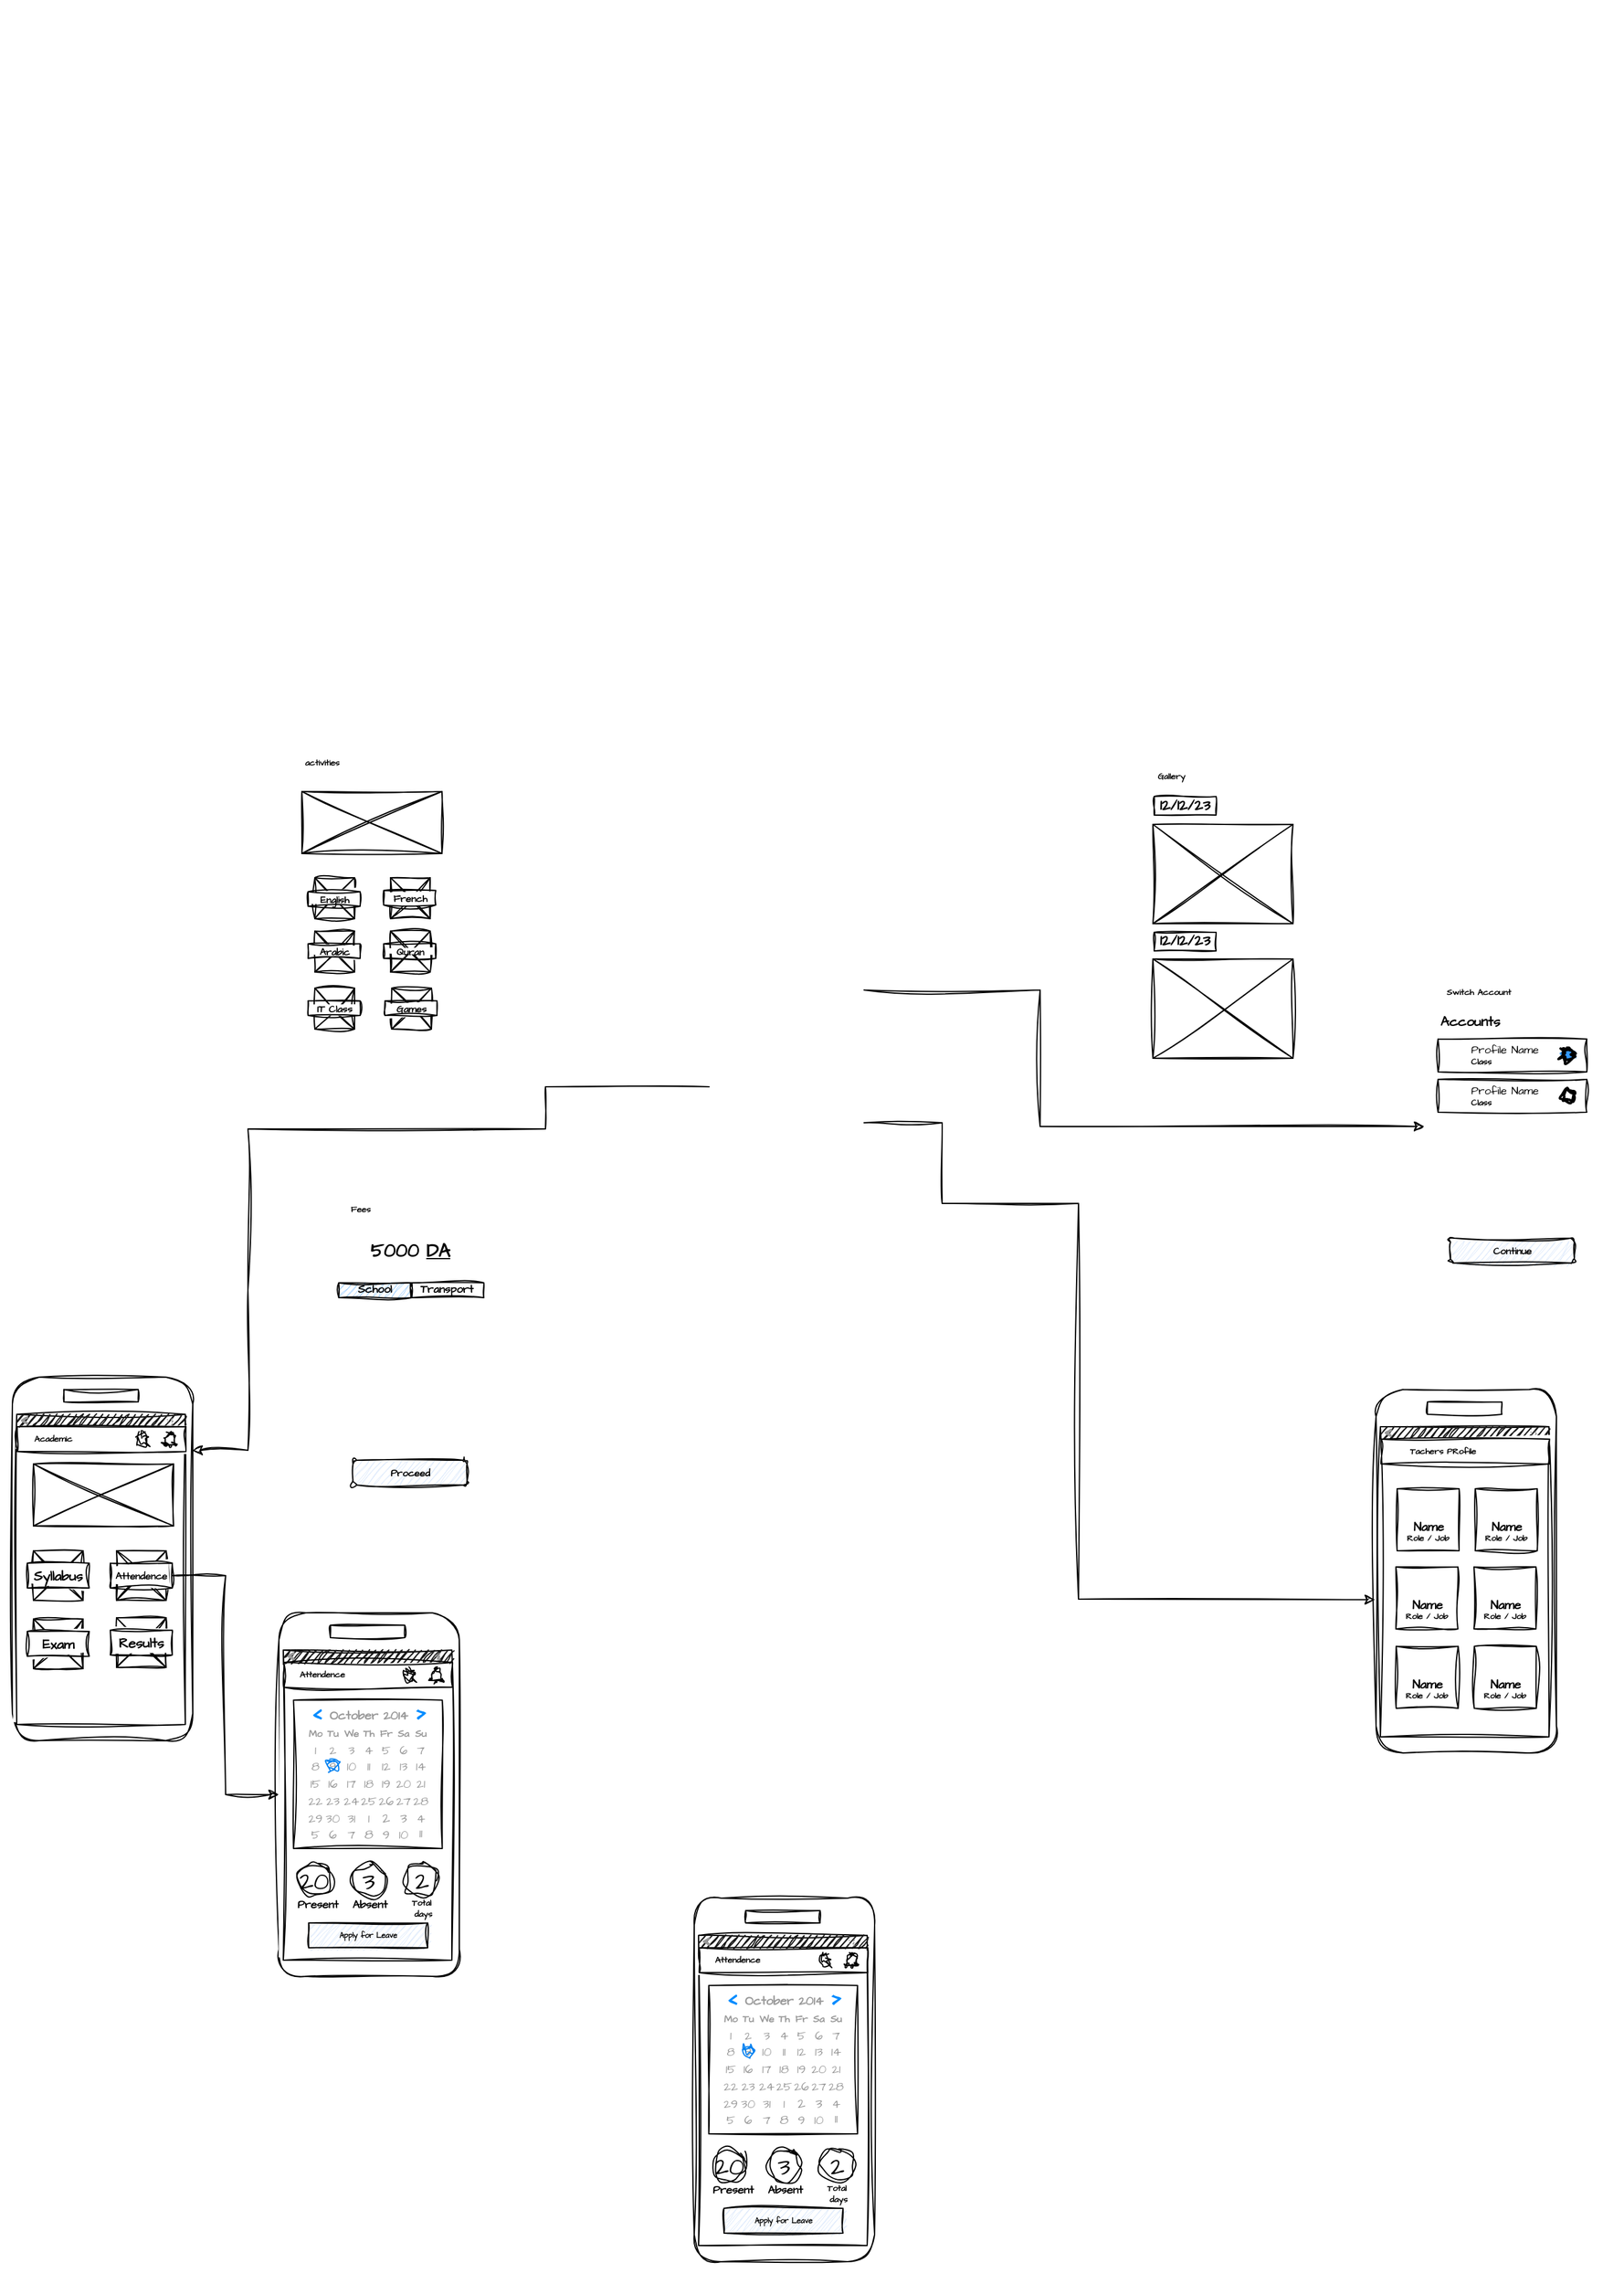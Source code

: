 <mxfile version="21.2.7" type="github">
  <diagram name="Page-1" id="SdLfol6Z8dMwUzgZrJY0">
    <mxGraphModel dx="585" dy="331" grid="1" gridSize="10" guides="1" tooltips="1" connect="1" arrows="1" fold="1" page="1" pageScale="1" pageWidth="850" pageHeight="1100" math="0" shadow="0">
      <root>
        <mxCell id="0" />
        <mxCell id="1" parent="0" />
        <mxCell id="r5_HSoaolSMguyaTFb34-1" value="" style="shape=image;imageAspect=0;aspect=fixed;verticalLabelPosition=bottom;verticalAlign=top;sketch=1;hachureGap=4;jiggle=2;curveFitting=1;fontFamily=Architects Daughter;fontSource=https%3A%2F%2Ffonts.googleapis.com%2Fcss%3Ffamily%3DArchitects%2BDaughter;fontSize=20;image=https://raw.githubusercontent.com/realpotatobean/realpotatobean/main/wirefram%20app%20your%20angels%20garden.png;movable=0;resizable=0;rotatable=0;deletable=0;editable=0;locked=1;connectable=0;" parent="1" vertex="1">
          <mxGeometry x="200" y="30" width="1308.87" height="1470" as="geometry" />
        </mxCell>
        <mxCell id="XLNwENEWXN-acG2qOnhf-13" value="" style="group" parent="1" vertex="1" connectable="0">
          <mxGeometry x="461" y="737.5" width="39.5" height="33" as="geometry" />
        </mxCell>
        <mxCell id="XLNwENEWXN-acG2qOnhf-2" value="" style="rounded=0;whiteSpace=wrap;html=1;sketch=1;hachureGap=4;jiggle=2;curveFitting=1;fontFamily=Architects Daughter;fontSource=https%3A%2F%2Ffonts.googleapis.com%2Fcss%3Ffamily%3DArchitects%2BDaughter;fontSize=20;" parent="XLNwENEWXN-acG2qOnhf-13" vertex="1">
          <mxGeometry x="-7" width="32" height="33" as="geometry" />
        </mxCell>
        <mxCell id="XLNwENEWXN-acG2qOnhf-8" value="" style="endArrow=none;html=1;rounded=0;sketch=1;hachureGap=4;jiggle=2;curveFitting=1;fontFamily=Architects Daughter;fontSource=https%3A%2F%2Ffonts.googleapis.com%2Fcss%3Ffamily%3DArchitects%2BDaughter;fontSize=16;entryX=1;entryY=0;entryDx=0;entryDy=0;exitX=0;exitY=1;exitDx=0;exitDy=0;" parent="XLNwENEWXN-acG2qOnhf-13" source="XLNwENEWXN-acG2qOnhf-2" target="XLNwENEWXN-acG2qOnhf-2" edge="1">
          <mxGeometry width="50" height="50" relative="1" as="geometry">
            <mxPoint x="-5" y="33" as="sourcePoint" />
            <mxPoint x="17" y="13" as="targetPoint" />
          </mxGeometry>
        </mxCell>
        <mxCell id="XLNwENEWXN-acG2qOnhf-9" value="" style="endArrow=none;html=1;rounded=0;sketch=1;hachureGap=4;jiggle=2;curveFitting=1;fontFamily=Architects Daughter;fontSource=https%3A%2F%2Ffonts.googleapis.com%2Fcss%3Ffamily%3DArchitects%2BDaughter;fontSize=16;entryX=1;entryY=1;entryDx=0;entryDy=0;exitX=0;exitY=0;exitDx=0;exitDy=0;" parent="XLNwENEWXN-acG2qOnhf-13" source="XLNwENEWXN-acG2qOnhf-2" target="XLNwENEWXN-acG2qOnhf-2" edge="1">
          <mxGeometry width="50" height="50" relative="1" as="geometry">
            <mxPoint x="3" y="43" as="sourcePoint" />
            <mxPoint x="35" y="10" as="targetPoint" />
          </mxGeometry>
        </mxCell>
        <mxCell id="XLNwENEWXN-acG2qOnhf-26" value="&lt;font style=&quot;font-size: 8px;&quot;&gt;English&lt;/font&gt;" style="rounded=0;whiteSpace=wrap;html=1;sketch=1;hachureGap=4;jiggle=2;curveFitting=1;fontFamily=Architects Daughter;fontSource=https%3A%2F%2Ffonts.googleapis.com%2Fcss%3Ffamily%3DArchitects%2BDaughter;fontSize=8;fontStyle=1" parent="XLNwENEWXN-acG2qOnhf-13" vertex="1">
          <mxGeometry x="-12.5" y="11.25" width="42" height="11.75" as="geometry" />
        </mxCell>
        <mxCell id="XLNwENEWXN-acG2qOnhf-28" value="" style="group" parent="1" vertex="1" connectable="0">
          <mxGeometry x="515" y="737.5" width="39.5" height="33" as="geometry" />
        </mxCell>
        <mxCell id="XLNwENEWXN-acG2qOnhf-29" value="" style="rounded=0;whiteSpace=wrap;html=1;sketch=1;hachureGap=4;jiggle=2;curveFitting=1;fontFamily=Architects Daughter;fontSource=https%3A%2F%2Ffonts.googleapis.com%2Fcss%3Ffamily%3DArchitects%2BDaughter;fontSize=20;" parent="XLNwENEWXN-acG2qOnhf-28" vertex="1">
          <mxGeometry width="32" height="33" as="geometry" />
        </mxCell>
        <mxCell id="XLNwENEWXN-acG2qOnhf-30" value="" style="endArrow=none;html=1;rounded=0;sketch=1;hachureGap=4;jiggle=2;curveFitting=1;fontFamily=Architects Daughter;fontSource=https%3A%2F%2Ffonts.googleapis.com%2Fcss%3Ffamily%3DArchitects%2BDaughter;fontSize=16;entryX=1;entryY=0;entryDx=0;entryDy=0;exitX=0;exitY=1;exitDx=0;exitDy=0;" parent="XLNwENEWXN-acG2qOnhf-28" source="XLNwENEWXN-acG2qOnhf-29" target="XLNwENEWXN-acG2qOnhf-29" edge="1">
          <mxGeometry width="50" height="50" relative="1" as="geometry">
            <mxPoint x="2" y="33" as="sourcePoint" />
            <mxPoint x="24" y="13" as="targetPoint" />
          </mxGeometry>
        </mxCell>
        <mxCell id="XLNwENEWXN-acG2qOnhf-31" value="" style="endArrow=none;html=1;rounded=0;sketch=1;hachureGap=4;jiggle=2;curveFitting=1;fontFamily=Architects Daughter;fontSource=https%3A%2F%2Ffonts.googleapis.com%2Fcss%3Ffamily%3DArchitects%2BDaughter;fontSize=16;entryX=1;entryY=1;entryDx=0;entryDy=0;exitX=0;exitY=0;exitDx=0;exitDy=0;" parent="XLNwENEWXN-acG2qOnhf-28" source="XLNwENEWXN-acG2qOnhf-29" target="XLNwENEWXN-acG2qOnhf-29" edge="1">
          <mxGeometry width="50" height="50" relative="1" as="geometry">
            <mxPoint x="10" y="43" as="sourcePoint" />
            <mxPoint x="42" y="10" as="targetPoint" />
          </mxGeometry>
        </mxCell>
        <mxCell id="XLNwENEWXN-acG2qOnhf-32" value="&lt;font style=&quot;font-size: 8px;&quot;&gt;French&lt;/font&gt;" style="rounded=0;whiteSpace=wrap;html=1;sketch=1;hachureGap=4;jiggle=2;curveFitting=1;fontFamily=Architects Daughter;fontSource=https%3A%2F%2Ffonts.googleapis.com%2Fcss%3Ffamily%3DArchitects%2BDaughter;fontSize=8;fontStyle=1" parent="XLNwENEWXN-acG2qOnhf-28" vertex="1">
          <mxGeometry x="-5.5" y="10.25" width="42" height="11.75" as="geometry" />
        </mxCell>
        <mxCell id="XLNwENEWXN-acG2qOnhf-33" value="" style="group" parent="1" vertex="1" connectable="0">
          <mxGeometry x="463" y="780.5" width="39.5" height="33" as="geometry" />
        </mxCell>
        <mxCell id="XLNwENEWXN-acG2qOnhf-34" value="" style="rounded=0;whiteSpace=wrap;html=1;sketch=1;hachureGap=4;jiggle=2;curveFitting=1;fontFamily=Architects Daughter;fontSource=https%3A%2F%2Ffonts.googleapis.com%2Fcss%3Ffamily%3DArchitects%2BDaughter;fontSize=20;" parent="XLNwENEWXN-acG2qOnhf-33" vertex="1">
          <mxGeometry x="-9" width="32" height="33" as="geometry" />
        </mxCell>
        <mxCell id="XLNwENEWXN-acG2qOnhf-35" value="" style="endArrow=none;html=1;rounded=0;sketch=1;hachureGap=4;jiggle=2;curveFitting=1;fontFamily=Architects Daughter;fontSource=https%3A%2F%2Ffonts.googleapis.com%2Fcss%3Ffamily%3DArchitects%2BDaughter;fontSize=16;entryX=1;entryY=0;entryDx=0;entryDy=0;exitX=0;exitY=1;exitDx=0;exitDy=0;" parent="XLNwENEWXN-acG2qOnhf-33" source="XLNwENEWXN-acG2qOnhf-34" target="XLNwENEWXN-acG2qOnhf-34" edge="1">
          <mxGeometry width="50" height="50" relative="1" as="geometry">
            <mxPoint x="-7" y="33" as="sourcePoint" />
            <mxPoint x="15" y="13" as="targetPoint" />
          </mxGeometry>
        </mxCell>
        <mxCell id="XLNwENEWXN-acG2qOnhf-36" value="" style="endArrow=none;html=1;rounded=0;sketch=1;hachureGap=4;jiggle=2;curveFitting=1;fontFamily=Architects Daughter;fontSource=https%3A%2F%2Ffonts.googleapis.com%2Fcss%3Ffamily%3DArchitects%2BDaughter;fontSize=16;entryX=1;entryY=1;entryDx=0;entryDy=0;exitX=0;exitY=0;exitDx=0;exitDy=0;" parent="XLNwENEWXN-acG2qOnhf-33" source="XLNwENEWXN-acG2qOnhf-34" target="XLNwENEWXN-acG2qOnhf-34" edge="1">
          <mxGeometry width="50" height="50" relative="1" as="geometry">
            <mxPoint x="1" y="43" as="sourcePoint" />
            <mxPoint x="33" y="10" as="targetPoint" />
          </mxGeometry>
        </mxCell>
        <mxCell id="XLNwENEWXN-acG2qOnhf-37" value="&lt;font style=&quot;font-size: 8px;&quot;&gt;Arabic&lt;br style=&quot;font-size: 8px;&quot;&gt;&lt;/font&gt;" style="rounded=0;whiteSpace=wrap;html=1;sketch=1;hachureGap=4;jiggle=2;curveFitting=1;fontFamily=Architects Daughter;fontSource=https%3A%2F%2Ffonts.googleapis.com%2Fcss%3Ffamily%3DArchitects%2BDaughter;fontSize=8;fontStyle=1" parent="XLNwENEWXN-acG2qOnhf-33" vertex="1">
          <mxGeometry x="-14.5" y="10.25" width="42" height="11.75" as="geometry" />
        </mxCell>
        <mxCell id="XLNwENEWXN-acG2qOnhf-38" value="" style="group;fontSize=13;" parent="1" vertex="1" connectable="0">
          <mxGeometry x="511" y="780.5" width="39.5" height="33" as="geometry" />
        </mxCell>
        <mxCell id="XLNwENEWXN-acG2qOnhf-39" value="" style="rounded=0;whiteSpace=wrap;html=1;sketch=1;hachureGap=4;jiggle=2;curveFitting=1;fontFamily=Architects Daughter;fontSource=https%3A%2F%2Ffonts.googleapis.com%2Fcss%3Ffamily%3DArchitects%2BDaughter;fontSize=20;" parent="XLNwENEWXN-acG2qOnhf-38" vertex="1">
          <mxGeometry x="4" width="32" height="33" as="geometry" />
        </mxCell>
        <mxCell id="XLNwENEWXN-acG2qOnhf-40" value="" style="endArrow=none;html=1;rounded=0;sketch=1;hachureGap=4;jiggle=2;curveFitting=1;fontFamily=Architects Daughter;fontSource=https%3A%2F%2Ffonts.googleapis.com%2Fcss%3Ffamily%3DArchitects%2BDaughter;fontSize=16;entryX=1;entryY=0;entryDx=0;entryDy=0;exitX=0;exitY=1;exitDx=0;exitDy=0;" parent="XLNwENEWXN-acG2qOnhf-38" source="XLNwENEWXN-acG2qOnhf-39" target="XLNwENEWXN-acG2qOnhf-39" edge="1">
          <mxGeometry width="50" height="50" relative="1" as="geometry">
            <mxPoint x="6" y="33" as="sourcePoint" />
            <mxPoint x="28" y="13" as="targetPoint" />
          </mxGeometry>
        </mxCell>
        <mxCell id="XLNwENEWXN-acG2qOnhf-41" value="" style="endArrow=none;html=1;rounded=0;sketch=1;hachureGap=4;jiggle=2;curveFitting=1;fontFamily=Architects Daughter;fontSource=https%3A%2F%2Ffonts.googleapis.com%2Fcss%3Ffamily%3DArchitects%2BDaughter;fontSize=16;entryX=1;entryY=1;entryDx=0;entryDy=0;exitX=0;exitY=0;exitDx=0;exitDy=0;" parent="XLNwENEWXN-acG2qOnhf-38" source="XLNwENEWXN-acG2qOnhf-39" target="XLNwENEWXN-acG2qOnhf-39" edge="1">
          <mxGeometry width="50" height="50" relative="1" as="geometry">
            <mxPoint x="14" y="43" as="sourcePoint" />
            <mxPoint x="46" y="10" as="targetPoint" />
          </mxGeometry>
        </mxCell>
        <mxCell id="XLNwENEWXN-acG2qOnhf-42" value="&lt;font style=&quot;font-size: 8px;&quot;&gt;Quran&lt;/font&gt;" style="rounded=0;whiteSpace=wrap;html=1;sketch=1;hachureGap=4;jiggle=2;curveFitting=1;fontFamily=Architects Daughter;fontSource=https%3A%2F%2Ffonts.googleapis.com%2Fcss%3Ffamily%3DArchitects%2BDaughter;fontSize=8;fontStyle=1" parent="XLNwENEWXN-acG2qOnhf-38" vertex="1">
          <mxGeometry x="-1.5" y="10.25" width="42" height="11.75" as="geometry" />
        </mxCell>
        <mxCell id="XLNwENEWXN-acG2qOnhf-46" value="" style="rounded=0;whiteSpace=wrap;html=1;sketch=1;hachureGap=4;jiggle=2;curveFitting=1;fontFamily=Architects Daughter;fontSource=https%3A%2F%2Ffonts.googleapis.com%2Fcss%3Ffamily%3DArchitects%2BDaughter;fontSize=20;" parent="1" vertex="1">
          <mxGeometry x="454" y="826.5" width="32" height="33" as="geometry" />
        </mxCell>
        <mxCell id="XLNwENEWXN-acG2qOnhf-47" value="" style="endArrow=none;html=1;rounded=0;sketch=1;hachureGap=4;jiggle=2;curveFitting=1;fontFamily=Architects Daughter;fontSource=https%3A%2F%2Ffonts.googleapis.com%2Fcss%3Ffamily%3DArchitects%2BDaughter;fontSize=16;entryX=1;entryY=0;entryDx=0;entryDy=0;exitX=0;exitY=1;exitDx=0;exitDy=0;" parent="1" source="XLNwENEWXN-acG2qOnhf-46" target="XLNwENEWXN-acG2qOnhf-46" edge="1">
          <mxGeometry width="50" height="50" relative="1" as="geometry">
            <mxPoint x="456" y="859.5" as="sourcePoint" />
            <mxPoint x="478" y="839.5" as="targetPoint" />
          </mxGeometry>
        </mxCell>
        <mxCell id="XLNwENEWXN-acG2qOnhf-48" value="" style="endArrow=none;html=1;rounded=0;sketch=1;hachureGap=4;jiggle=2;curveFitting=1;fontFamily=Architects Daughter;fontSource=https%3A%2F%2Ffonts.googleapis.com%2Fcss%3Ffamily%3DArchitects%2BDaughter;fontSize=16;entryX=1;entryY=1;entryDx=0;entryDy=0;exitX=0;exitY=0;exitDx=0;exitDy=0;" parent="1" source="XLNwENEWXN-acG2qOnhf-46" target="XLNwENEWXN-acG2qOnhf-46" edge="1">
          <mxGeometry width="50" height="50" relative="1" as="geometry">
            <mxPoint x="464" y="869.5" as="sourcePoint" />
            <mxPoint x="496" y="836.5" as="targetPoint" />
          </mxGeometry>
        </mxCell>
        <mxCell id="XLNwENEWXN-acG2qOnhf-49" value="IT Class" style="rounded=0;whiteSpace=wrap;html=1;sketch=1;hachureGap=4;jiggle=2;curveFitting=1;fontFamily=Architects Daughter;fontSource=https%3A%2F%2Ffonts.googleapis.com%2Fcss%3Ffamily%3DArchitects%2BDaughter;fontSize=8;fontStyle=1" parent="1" vertex="1">
          <mxGeometry x="448.5" y="836.75" width="42" height="11.75" as="geometry" />
        </mxCell>
        <mxCell id="XLNwENEWXN-acG2qOnhf-50" value="" style="rounded=0;whiteSpace=wrap;html=1;sketch=1;hachureGap=4;jiggle=2;curveFitting=1;fontFamily=Architects Daughter;fontSource=https%3A%2F%2Ffonts.googleapis.com%2Fcss%3Ffamily%3DArchitects%2BDaughter;fontSize=20;" parent="1" vertex="1">
          <mxGeometry x="516" y="826.5" width="32" height="33" as="geometry" />
        </mxCell>
        <mxCell id="XLNwENEWXN-acG2qOnhf-51" value="" style="endArrow=none;html=1;rounded=0;sketch=1;hachureGap=4;jiggle=2;curveFitting=1;fontFamily=Architects Daughter;fontSource=https%3A%2F%2Ffonts.googleapis.com%2Fcss%3Ffamily%3DArchitects%2BDaughter;fontSize=16;entryX=1;entryY=0;entryDx=0;entryDy=0;exitX=0;exitY=1;exitDx=0;exitDy=0;" parent="1" source="XLNwENEWXN-acG2qOnhf-50" target="XLNwENEWXN-acG2qOnhf-50" edge="1">
          <mxGeometry width="50" height="50" relative="1" as="geometry">
            <mxPoint x="518" y="859.5" as="sourcePoint" />
            <mxPoint x="540" y="839.5" as="targetPoint" />
          </mxGeometry>
        </mxCell>
        <mxCell id="XLNwENEWXN-acG2qOnhf-52" value="" style="endArrow=none;html=1;rounded=0;sketch=1;hachureGap=4;jiggle=2;curveFitting=1;fontFamily=Architects Daughter;fontSource=https%3A%2F%2Ffonts.googleapis.com%2Fcss%3Ffamily%3DArchitects%2BDaughter;fontSize=16;entryX=1;entryY=1;entryDx=0;entryDy=0;exitX=0;exitY=0;exitDx=0;exitDy=0;" parent="1" source="XLNwENEWXN-acG2qOnhf-50" target="XLNwENEWXN-acG2qOnhf-50" edge="1">
          <mxGeometry width="50" height="50" relative="1" as="geometry">
            <mxPoint x="526" y="869.5" as="sourcePoint" />
            <mxPoint x="558" y="836.5" as="targetPoint" />
          </mxGeometry>
        </mxCell>
        <mxCell id="XLNwENEWXN-acG2qOnhf-53" value="&lt;font style=&quot;font-size: 8px;&quot;&gt;Games&lt;/font&gt;" style="rounded=0;whiteSpace=wrap;html=1;sketch=1;hachureGap=4;jiggle=2;curveFitting=1;fontFamily=Architects Daughter;fontSource=https%3A%2F%2Ffonts.googleapis.com%2Fcss%3Ffamily%3DArchitects%2BDaughter;fontSize=8;fontStyle=1" parent="1" vertex="1">
          <mxGeometry x="510.5" y="836.75" width="42" height="11.75" as="geometry" />
        </mxCell>
        <mxCell id="XLNwENEWXN-acG2qOnhf-64" value="" style="whiteSpace=wrap;html=1;aspect=fixed;sketch=1;hachureGap=4;jiggle=2;curveFitting=1;fontFamily=Architects Daughter;fontSource=https%3A%2F%2Ffonts.googleapis.com%2Fcss%3Ffamily%3DArchitects%2BDaughter;fontSize=20;strokeColor=none;movable=0;resizable=0;rotatable=0;deletable=0;editable=0;locked=1;connectable=0;" parent="1" vertex="1">
          <mxGeometry x="433" y="639" width="13" height="13" as="geometry" />
        </mxCell>
        <mxCell id="XLNwENEWXN-acG2qOnhf-58" value="" style="shape=image;html=1;verticalAlign=top;verticalLabelPosition=bottom;labelBackgroundColor=#ffffff;imageAspect=0;aspect=fixed;image=https://cdn4.iconfinder.com/data/icons/evil-icons-user-interface/64/arrow_left2-128.png;sketch=1;hachureGap=4;jiggle=2;curveFitting=1;fontFamily=Architects Daughter;fontSource=https%3A%2F%2Ffonts.googleapis.com%2Fcss%3Ffamily%3DArchitects%2BDaughter;fontSize=20;" parent="1" vertex="1">
          <mxGeometry x="433" y="639" width="13" height="13" as="geometry" />
        </mxCell>
        <mxCell id="XLNwENEWXN-acG2qOnhf-59" value="activities" style="text;html=1;strokeColor=none;fillColor=none;align=center;verticalAlign=middle;whiteSpace=wrap;rounded=0;fontSize=7;fontFamily=Architects Daughter;fontStyle=1" parent="1" vertex="1">
          <mxGeometry x="445" y="640.5" width="30" height="8" as="geometry" />
        </mxCell>
        <mxCell id="XLNwENEWXN-acG2qOnhf-65" value="" style="group;movable=1;resizable=1;rotatable=1;deletable=1;editable=1;locked=0;connectable=1;" parent="1" vertex="1" connectable="0">
          <mxGeometry x="210" y="1140" width="145.5" height="293" as="geometry" />
        </mxCell>
        <mxCell id="XLNwENEWXN-acG2qOnhf-60" value="" style="rounded=1;whiteSpace=wrap;html=1;sketch=1;hachureGap=4;jiggle=2;curveFitting=1;fontFamily=Architects Daughter;fontSource=https%3A%2F%2Ffonts.googleapis.com%2Fcss%3Ffamily%3DArchitects%2BDaughter;fontSize=20;movable=1;resizable=1;rotatable=1;deletable=1;editable=1;locked=0;connectable=1;" parent="XLNwENEWXN-acG2qOnhf-65" vertex="1">
          <mxGeometry width="145.5" height="293" as="geometry" />
        </mxCell>
        <mxCell id="XLNwENEWXN-acG2qOnhf-61" value="" style="rounded=0;whiteSpace=wrap;html=1;sketch=1;hachureGap=4;jiggle=2;curveFitting=1;fontFamily=Architects Daughter;fontSource=https%3A%2F%2Ffonts.googleapis.com%2Fcss%3Ffamily%3DArchitects%2BDaughter;fontSize=20;movable=1;resizable=1;rotatable=1;deletable=1;editable=1;locked=0;connectable=1;" parent="XLNwENEWXN-acG2qOnhf-65" vertex="1">
          <mxGeometry x="3.5" y="30" width="136" height="250" as="geometry" />
        </mxCell>
        <mxCell id="XLNwENEWXN-acG2qOnhf-63" value="" style="rounded=0;whiteSpace=wrap;html=1;sketch=1;hachureGap=4;jiggle=2;curveFitting=1;fontFamily=Architects Daughter;fontSource=https%3A%2F%2Ffonts.googleapis.com%2Fcss%3Ffamily%3DArchitects%2BDaughter;fontSize=20;movable=1;resizable=1;rotatable=1;deletable=1;editable=1;locked=0;connectable=1;" parent="XLNwENEWXN-acG2qOnhf-65" vertex="1">
          <mxGeometry x="41.5" y="10" width="60" height="10" as="geometry" />
        </mxCell>
        <mxCell id="XLNwENEWXN-acG2qOnhf-66" value="" style="endArrow=classic;html=1;rounded=0;sketch=1;hachureGap=4;jiggle=2;curveFitting=1;fontFamily=Architects Daughter;fontSource=https%3A%2F%2Ffonts.googleapis.com%2Fcss%3Ffamily%3DArchitects%2BDaughter;fontSize=16;entryX=0.997;entryY=0.202;entryDx=0;entryDy=0;entryPerimeter=0;" parent="1" target="XLNwENEWXN-acG2qOnhf-60" edge="1">
          <mxGeometry width="50" height="50" relative="1" as="geometry">
            <mxPoint x="772" y="906" as="sourcePoint" />
            <mxPoint x="420" y="1110" as="targetPoint" />
            <Array as="points">
              <mxPoint x="640" y="906" />
              <mxPoint x="640" y="940" />
              <mxPoint x="400" y="940" />
              <mxPoint x="400" y="1070" />
              <mxPoint x="400" y="1199" />
            </Array>
          </mxGeometry>
        </mxCell>
        <mxCell id="XLNwENEWXN-acG2qOnhf-68" value="" style="strokeWidth=1;html=1;shadow=0;dashed=0;shape=mxgraph.android.action_bar;fillColor=#1A1A1A;strokeColor=#c0c0c0;strokeWidth=2;fontColor=#FFFFFF;whiteSpace=wrap;sketch=1;hachureGap=4;jiggle=2;curveFitting=1;fontFamily=Architects Daughter;fontSource=https%3A%2F%2Ffonts.googleapis.com%2Fcss%3Ffamily%3DArchitects%2BDaughter;fontSize=20;movable=1;resizable=1;rotatable=1;deletable=1;editable=1;locked=0;connectable=1;" parent="1" vertex="1">
          <mxGeometry x="214" y="1170" width="136" height="10" as="geometry" />
        </mxCell>
        <mxCell id="XLNwENEWXN-acG2qOnhf-69" value="" style="rounded=0;whiteSpace=wrap;html=1;sketch=1;hachureGap=4;jiggle=2;curveFitting=1;fontFamily=Architects Daughter;fontSource=https%3A%2F%2Ffonts.googleapis.com%2Fcss%3Ffamily%3DArchitects%2BDaughter;fontSize=20;movable=1;resizable=1;rotatable=1;deletable=1;editable=1;locked=0;connectable=1;" parent="1" vertex="1">
          <mxGeometry x="214" y="1180" width="136" height="20" as="geometry" />
        </mxCell>
        <mxCell id="XLNwENEWXN-acG2qOnhf-70" value="" style="html=1;verticalLabelPosition=bottom;align=center;labelBackgroundColor=#ffffff;verticalAlign=top;strokeWidth=1;strokeColor=#000000;shadow=0;dashed=0;shape=mxgraph.ios7.icons.bell;sketch=1;hachureGap=4;jiggle=2;curveFitting=1;fontFamily=Architects Daughter;fontSource=https%3A%2F%2Ffonts.googleapis.com%2Fcss%3Ffamily%3DArchitects%2BDaughter;fontSize=20;movable=1;resizable=1;rotatable=1;deletable=1;editable=1;locked=0;connectable=1;" parent="1" vertex="1">
          <mxGeometry x="332" y="1185" width="10" height="10" as="geometry" />
        </mxCell>
        <mxCell id="XLNwENEWXN-acG2qOnhf-71" value="" style="html=1;verticalLabelPosition=bottom;align=center;labelBackgroundColor=#ffffff;verticalAlign=top;strokeWidth=1;strokeColor=#000000;shadow=0;dashed=0;shape=mxgraph.ios7.icons.looking_glass;sketch=1;hachureGap=4;jiggle=2;curveFitting=1;fontFamily=Architects Daughter;fontSource=https%3A%2F%2Ffonts.googleapis.com%2Fcss%3Ffamily%3DArchitects%2BDaughter;fontSize=20;movable=1;resizable=1;rotatable=1;deletable=1;editable=1;locked=0;connectable=1;" parent="1" vertex="1">
          <mxGeometry x="311" y="1186" width="10" height="10" as="geometry" />
        </mxCell>
        <mxCell id="XLNwENEWXN-acG2qOnhf-73" value="" style="shape=image;html=1;verticalAlign=top;verticalLabelPosition=bottom;labelBackgroundColor=#ffffff;imageAspect=0;aspect=fixed;image=https://cdn4.iconfinder.com/data/icons/evil-icons-user-interface/64/arrow_left2-128.png;sketch=1;hachureGap=4;jiggle=2;curveFitting=1;fontFamily=Architects Daughter;fontSource=https%3A%2F%2Ffonts.googleapis.com%2Fcss%3Ffamily%3DArchitects%2BDaughter;fontSize=20;movable=1;resizable=1;rotatable=1;deletable=1;editable=1;locked=0;connectable=1;" parent="1" vertex="1">
          <mxGeometry x="214" y="1183.5" width="13" height="13" as="geometry" />
        </mxCell>
        <mxCell id="XLNwENEWXN-acG2qOnhf-74" value="Academic" style="text;html=1;strokeColor=none;fillColor=none;align=center;verticalAlign=middle;whiteSpace=wrap;rounded=0;fontSize=7;fontFamily=Architects Daughter;fontStyle=1;movable=1;resizable=1;rotatable=1;deletable=1;editable=1;locked=0;connectable=1;" parent="1" vertex="1">
          <mxGeometry x="228" y="1186" width="30" height="8" as="geometry" />
        </mxCell>
        <mxCell id="XLNwENEWXN-acG2qOnhf-75" value="" style="rounded=0;whiteSpace=wrap;html=1;sketch=1;hachureGap=4;jiggle=2;curveFitting=1;fontFamily=Architects Daughter;fontSource=https%3A%2F%2Ffonts.googleapis.com%2Fcss%3Ffamily%3DArchitects%2BDaughter;fontSize=20;movable=1;resizable=1;rotatable=1;deletable=1;editable=1;locked=0;connectable=1;" parent="1" vertex="1">
          <mxGeometry x="227" y="1210" width="113" height="50" as="geometry" />
        </mxCell>
        <mxCell id="XLNwENEWXN-acG2qOnhf-76" value="" style="endArrow=none;html=1;rounded=0;sketch=1;hachureGap=4;jiggle=2;curveFitting=1;fontFamily=Architects Daughter;fontSource=https%3A%2F%2Ffonts.googleapis.com%2Fcss%3Ffamily%3DArchitects%2BDaughter;fontSize=16;entryX=1;entryY=0;entryDx=0;entryDy=0;exitX=0;exitY=1;exitDx=0;exitDy=0;movable=1;resizable=1;rotatable=1;deletable=1;editable=1;locked=0;connectable=1;" parent="1" source="XLNwENEWXN-acG2qOnhf-75" target="XLNwENEWXN-acG2qOnhf-75" edge="1">
          <mxGeometry width="50" height="50" relative="1" as="geometry">
            <mxPoint x="220" y="1340" as="sourcePoint" />
            <mxPoint x="270" y="1290" as="targetPoint" />
          </mxGeometry>
        </mxCell>
        <mxCell id="XLNwENEWXN-acG2qOnhf-77" value="" style="endArrow=none;html=1;rounded=0;sketch=1;hachureGap=4;jiggle=2;curveFitting=1;fontFamily=Architects Daughter;fontSource=https%3A%2F%2Ffonts.googleapis.com%2Fcss%3Ffamily%3DArchitects%2BDaughter;fontSize=16;entryX=1;entryY=1;entryDx=0;entryDy=0;exitX=0;exitY=0;exitDx=0;exitDy=0;movable=1;resizable=1;rotatable=1;deletable=1;editable=1;locked=0;connectable=1;" parent="1" source="XLNwENEWXN-acG2qOnhf-75" target="XLNwENEWXN-acG2qOnhf-75" edge="1">
          <mxGeometry width="50" height="50" relative="1" as="geometry">
            <mxPoint x="237" y="1270" as="sourcePoint" />
            <mxPoint x="350" y="1220" as="targetPoint" />
          </mxGeometry>
        </mxCell>
        <mxCell id="XLNwENEWXN-acG2qOnhf-82" value="" style="group;movable=1;resizable=1;rotatable=1;deletable=1;editable=1;locked=0;connectable=1;" parent="1" vertex="1" connectable="0">
          <mxGeometry x="222" y="1280" width="50" height="40" as="geometry" />
        </mxCell>
        <mxCell id="XLNwENEWXN-acG2qOnhf-78" value="" style="whiteSpace=wrap;html=1;aspect=fixed;sketch=1;hachureGap=4;jiggle=2;curveFitting=1;fontFamily=Architects Daughter;fontSource=https%3A%2F%2Ffonts.googleapis.com%2Fcss%3Ffamily%3DArchitects%2BDaughter;fontSize=20;movable=1;resizable=1;rotatable=1;deletable=1;editable=1;locked=0;connectable=1;" parent="XLNwENEWXN-acG2qOnhf-82" vertex="1">
          <mxGeometry x="5" width="40" height="40" as="geometry" />
        </mxCell>
        <mxCell id="XLNwENEWXN-acG2qOnhf-79" value="" style="endArrow=none;html=1;rounded=0;sketch=1;hachureGap=4;jiggle=2;curveFitting=1;fontFamily=Architects Daughter;fontSource=https%3A%2F%2Ffonts.googleapis.com%2Fcss%3Ffamily%3DArchitects%2BDaughter;fontSize=16;entryX=1;entryY=0;entryDx=0;entryDy=0;exitX=0;exitY=1;exitDx=0;exitDy=0;movable=1;resizable=1;rotatable=1;deletable=1;editable=1;locked=0;connectable=1;" parent="XLNwENEWXN-acG2qOnhf-82" source="XLNwENEWXN-acG2qOnhf-78" target="XLNwENEWXN-acG2qOnhf-78" edge="1">
          <mxGeometry width="50" height="50" relative="1" as="geometry">
            <mxPoint x="-22" y="110" as="sourcePoint" />
            <mxPoint x="28" y="60" as="targetPoint" />
          </mxGeometry>
        </mxCell>
        <mxCell id="XLNwENEWXN-acG2qOnhf-80" value="" style="endArrow=none;html=1;rounded=0;sketch=1;hachureGap=4;jiggle=2;curveFitting=1;fontFamily=Architects Daughter;fontSource=https%3A%2F%2Ffonts.googleapis.com%2Fcss%3Ffamily%3DArchitects%2BDaughter;fontSize=16;entryX=1;entryY=1;entryDx=0;entryDy=0;exitX=0;exitY=0;exitDx=0;exitDy=0;movable=1;resizable=1;rotatable=1;deletable=1;editable=1;locked=0;connectable=1;" parent="XLNwENEWXN-acG2qOnhf-82" source="XLNwENEWXN-acG2qOnhf-78" target="XLNwENEWXN-acG2qOnhf-78" edge="1">
          <mxGeometry width="50" height="50" relative="1" as="geometry">
            <mxPoint x="15" y="50" as="sourcePoint" />
            <mxPoint x="55" y="10" as="targetPoint" />
          </mxGeometry>
        </mxCell>
        <mxCell id="XLNwENEWXN-acG2qOnhf-81" value="Syllabus" style="rounded=0;whiteSpace=wrap;html=1;sketch=1;hachureGap=4;jiggle=2;curveFitting=1;fontFamily=Architects Daughter;fontSource=https%3A%2F%2Ffonts.googleapis.com%2Fcss%3Ffamily%3DArchitects%2BDaughter;fontSize=11;fontStyle=1;movable=1;resizable=1;rotatable=1;deletable=1;editable=1;locked=0;connectable=1;" parent="XLNwENEWXN-acG2qOnhf-82" vertex="1">
          <mxGeometry y="10" width="50" height="20" as="geometry" />
        </mxCell>
        <mxCell id="XLNwENEWXN-acG2qOnhf-83" value="" style="group;movable=1;resizable=1;rotatable=1;deletable=1;editable=1;locked=0;connectable=1;" parent="1" vertex="1" connectable="0">
          <mxGeometry x="289" y="1280" width="50" height="40" as="geometry" />
        </mxCell>
        <mxCell id="XLNwENEWXN-acG2qOnhf-84" value="" style="whiteSpace=wrap;html=1;aspect=fixed;sketch=1;hachureGap=4;jiggle=2;curveFitting=1;fontFamily=Architects Daughter;fontSource=https%3A%2F%2Ffonts.googleapis.com%2Fcss%3Ffamily%3DArchitects%2BDaughter;fontSize=20;movable=1;resizable=1;rotatable=1;deletable=1;editable=1;locked=0;connectable=1;" parent="XLNwENEWXN-acG2qOnhf-83" vertex="1">
          <mxGeometry x="5" width="40" height="40" as="geometry" />
        </mxCell>
        <mxCell id="XLNwENEWXN-acG2qOnhf-85" value="" style="endArrow=none;html=1;rounded=0;sketch=1;hachureGap=4;jiggle=2;curveFitting=1;fontFamily=Architects Daughter;fontSource=https%3A%2F%2Ffonts.googleapis.com%2Fcss%3Ffamily%3DArchitects%2BDaughter;fontSize=16;entryX=1;entryY=0;entryDx=0;entryDy=0;exitX=0;exitY=1;exitDx=0;exitDy=0;movable=1;resizable=1;rotatable=1;deletable=1;editable=1;locked=0;connectable=1;" parent="XLNwENEWXN-acG2qOnhf-83" source="XLNwENEWXN-acG2qOnhf-84" target="XLNwENEWXN-acG2qOnhf-84" edge="1">
          <mxGeometry width="50" height="50" relative="1" as="geometry">
            <mxPoint x="-22" y="110" as="sourcePoint" />
            <mxPoint x="28" y="60" as="targetPoint" />
          </mxGeometry>
        </mxCell>
        <mxCell id="XLNwENEWXN-acG2qOnhf-86" value="" style="endArrow=none;html=1;rounded=0;sketch=1;hachureGap=4;jiggle=2;curveFitting=1;fontFamily=Architects Daughter;fontSource=https%3A%2F%2Ffonts.googleapis.com%2Fcss%3Ffamily%3DArchitects%2BDaughter;fontSize=16;entryX=1;entryY=1;entryDx=0;entryDy=0;exitX=0;exitY=0;exitDx=0;exitDy=0;movable=1;resizable=1;rotatable=1;deletable=1;editable=1;locked=0;connectable=1;" parent="XLNwENEWXN-acG2qOnhf-83" source="XLNwENEWXN-acG2qOnhf-84" target="XLNwENEWXN-acG2qOnhf-84" edge="1">
          <mxGeometry width="50" height="50" relative="1" as="geometry">
            <mxPoint x="15" y="50" as="sourcePoint" />
            <mxPoint x="55" y="10" as="targetPoint" />
          </mxGeometry>
        </mxCell>
        <mxCell id="XLNwENEWXN-acG2qOnhf-87" value="Attendence" style="rounded=0;whiteSpace=wrap;html=1;sketch=1;hachureGap=4;jiggle=2;curveFitting=1;fontFamily=Architects Daughter;fontSource=https%3A%2F%2Ffonts.googleapis.com%2Fcss%3Ffamily%3DArchitects%2BDaughter;fontSize=8;fontStyle=1;movable=1;resizable=1;rotatable=1;deletable=1;editable=1;locked=0;connectable=1;" parent="XLNwENEWXN-acG2qOnhf-83" vertex="1">
          <mxGeometry y="10" width="50" height="20" as="geometry" />
        </mxCell>
        <mxCell id="XLNwENEWXN-acG2qOnhf-88" value="" style="group;movable=1;resizable=1;rotatable=1;deletable=1;editable=1;locked=0;connectable=1;" parent="1" vertex="1" connectable="0">
          <mxGeometry x="222" y="1335" width="50" height="40" as="geometry" />
        </mxCell>
        <mxCell id="XLNwENEWXN-acG2qOnhf-89" value="" style="whiteSpace=wrap;html=1;aspect=fixed;sketch=1;hachureGap=4;jiggle=2;curveFitting=1;fontFamily=Architects Daughter;fontSource=https%3A%2F%2Ffonts.googleapis.com%2Fcss%3Ffamily%3DArchitects%2BDaughter;fontSize=20;movable=1;resizable=1;rotatable=1;deletable=1;editable=1;locked=0;connectable=1;" parent="XLNwENEWXN-acG2qOnhf-88" vertex="1">
          <mxGeometry x="5" width="40" height="40" as="geometry" />
        </mxCell>
        <mxCell id="XLNwENEWXN-acG2qOnhf-90" value="" style="endArrow=none;html=1;rounded=0;sketch=1;hachureGap=4;jiggle=2;curveFitting=1;fontFamily=Architects Daughter;fontSource=https%3A%2F%2Ffonts.googleapis.com%2Fcss%3Ffamily%3DArchitects%2BDaughter;fontSize=16;entryX=1;entryY=0;entryDx=0;entryDy=0;exitX=0;exitY=1;exitDx=0;exitDy=0;movable=1;resizable=1;rotatable=1;deletable=1;editable=1;locked=0;connectable=1;" parent="XLNwENEWXN-acG2qOnhf-88" source="XLNwENEWXN-acG2qOnhf-89" target="XLNwENEWXN-acG2qOnhf-89" edge="1">
          <mxGeometry width="50" height="50" relative="1" as="geometry">
            <mxPoint x="-22" y="110" as="sourcePoint" />
            <mxPoint x="28" y="60" as="targetPoint" />
          </mxGeometry>
        </mxCell>
        <mxCell id="XLNwENEWXN-acG2qOnhf-91" value="" style="endArrow=none;html=1;rounded=0;sketch=1;hachureGap=4;jiggle=2;curveFitting=1;fontFamily=Architects Daughter;fontSource=https%3A%2F%2Ffonts.googleapis.com%2Fcss%3Ffamily%3DArchitects%2BDaughter;fontSize=16;entryX=1;entryY=1;entryDx=0;entryDy=0;exitX=0;exitY=0;exitDx=0;exitDy=0;movable=1;resizable=1;rotatable=1;deletable=1;editable=1;locked=0;connectable=1;" parent="XLNwENEWXN-acG2qOnhf-88" source="XLNwENEWXN-acG2qOnhf-89" target="XLNwENEWXN-acG2qOnhf-89" edge="1">
          <mxGeometry width="50" height="50" relative="1" as="geometry">
            <mxPoint x="15" y="50" as="sourcePoint" />
            <mxPoint x="55" y="10" as="targetPoint" />
          </mxGeometry>
        </mxCell>
        <mxCell id="XLNwENEWXN-acG2qOnhf-92" value="Exam" style="rounded=0;whiteSpace=wrap;html=1;sketch=1;hachureGap=4;jiggle=2;curveFitting=1;fontFamily=Architects Daughter;fontSource=https%3A%2F%2Ffonts.googleapis.com%2Fcss%3Ffamily%3DArchitects%2BDaughter;fontSize=11;fontStyle=1;movable=1;resizable=1;rotatable=1;deletable=1;editable=1;locked=0;connectable=1;" parent="XLNwENEWXN-acG2qOnhf-88" vertex="1">
          <mxGeometry y="10" width="50" height="20" as="geometry" />
        </mxCell>
        <mxCell id="XLNwENEWXN-acG2qOnhf-93" value="" style="group;movable=1;resizable=1;rotatable=1;deletable=1;editable=1;locked=0;connectable=1;" parent="1" vertex="1" connectable="0">
          <mxGeometry x="280" y="1330" width="50" height="40" as="geometry" />
        </mxCell>
        <mxCell id="XLNwENEWXN-acG2qOnhf-94" value="" style="whiteSpace=wrap;html=1;aspect=fixed;sketch=1;hachureGap=4;jiggle=2;curveFitting=1;fontFamily=Architects Daughter;fontSource=https%3A%2F%2Ffonts.googleapis.com%2Fcss%3Ffamily%3DArchitects%2BDaughter;fontSize=20;movable=1;resizable=1;rotatable=1;deletable=1;editable=1;locked=0;connectable=1;" parent="XLNwENEWXN-acG2qOnhf-93" vertex="1">
          <mxGeometry x="14" y="4" width="40" height="40" as="geometry" />
        </mxCell>
        <mxCell id="XLNwENEWXN-acG2qOnhf-95" value="" style="endArrow=none;html=1;rounded=0;sketch=1;hachureGap=4;jiggle=2;curveFitting=1;fontFamily=Architects Daughter;fontSource=https%3A%2F%2Ffonts.googleapis.com%2Fcss%3Ffamily%3DArchitects%2BDaughter;fontSize=16;entryX=1;entryY=0;entryDx=0;entryDy=0;exitX=0;exitY=1;exitDx=0;exitDy=0;movable=1;resizable=1;rotatable=1;deletable=1;editable=1;locked=0;connectable=1;" parent="XLNwENEWXN-acG2qOnhf-93" source="XLNwENEWXN-acG2qOnhf-94" target="XLNwENEWXN-acG2qOnhf-94" edge="1">
          <mxGeometry width="50" height="50" relative="1" as="geometry">
            <mxPoint x="-13" y="114" as="sourcePoint" />
            <mxPoint x="37" y="64" as="targetPoint" />
          </mxGeometry>
        </mxCell>
        <mxCell id="XLNwENEWXN-acG2qOnhf-96" value="" style="endArrow=none;html=1;rounded=0;sketch=1;hachureGap=4;jiggle=2;curveFitting=1;fontFamily=Architects Daughter;fontSource=https%3A%2F%2Ffonts.googleapis.com%2Fcss%3Ffamily%3DArchitects%2BDaughter;fontSize=16;entryX=1;entryY=1;entryDx=0;entryDy=0;exitX=0;exitY=0;exitDx=0;exitDy=0;movable=1;resizable=1;rotatable=1;deletable=1;editable=1;locked=0;connectable=1;" parent="XLNwENEWXN-acG2qOnhf-93" source="XLNwENEWXN-acG2qOnhf-94" target="XLNwENEWXN-acG2qOnhf-94" edge="1">
          <mxGeometry width="50" height="50" relative="1" as="geometry">
            <mxPoint x="24" y="54" as="sourcePoint" />
            <mxPoint x="64" y="14" as="targetPoint" />
          </mxGeometry>
        </mxCell>
        <mxCell id="XLNwENEWXN-acG2qOnhf-97" value="Results" style="rounded=0;whiteSpace=wrap;html=1;sketch=1;hachureGap=4;jiggle=2;curveFitting=1;fontFamily=Architects Daughter;fontSource=https%3A%2F%2Ffonts.googleapis.com%2Fcss%3Ffamily%3DArchitects%2BDaughter;fontSize=11;fontStyle=1;movable=1;resizable=1;rotatable=1;deletable=1;editable=1;locked=0;connectable=1;" parent="XLNwENEWXN-acG2qOnhf-93" vertex="1">
          <mxGeometry x="9" y="14" width="50" height="20" as="geometry" />
        </mxCell>
        <mxCell id="XLNwENEWXN-acG2qOnhf-98" value="" style="rounded=0;whiteSpace=wrap;html=1;sketch=1;hachureGap=4;jiggle=2;curveFitting=1;fontFamily=Architects Daughter;fontSource=https%3A%2F%2Ffonts.googleapis.com%2Fcss%3Ffamily%3DArchitects%2BDaughter;fontSize=20;" parent="1" vertex="1">
          <mxGeometry x="443.5" y="668" width="113" height="50" as="geometry" />
        </mxCell>
        <mxCell id="XLNwENEWXN-acG2qOnhf-99" value="" style="endArrow=none;html=1;rounded=0;sketch=1;hachureGap=4;jiggle=2;curveFitting=1;fontFamily=Architects Daughter;fontSource=https%3A%2F%2Ffonts.googleapis.com%2Fcss%3Ffamily%3DArchitects%2BDaughter;fontSize=16;entryX=1;entryY=0;entryDx=0;entryDy=0;exitX=0;exitY=1;exitDx=0;exitDy=0;" parent="1" source="XLNwENEWXN-acG2qOnhf-98" target="XLNwENEWXN-acG2qOnhf-98" edge="1">
          <mxGeometry width="50" height="50" relative="1" as="geometry">
            <mxPoint x="436.5" y="798" as="sourcePoint" />
            <mxPoint x="486.5" y="748" as="targetPoint" />
          </mxGeometry>
        </mxCell>
        <mxCell id="XLNwENEWXN-acG2qOnhf-100" value="" style="endArrow=none;html=1;rounded=0;sketch=1;hachureGap=4;jiggle=2;curveFitting=1;fontFamily=Architects Daughter;fontSource=https%3A%2F%2Ffonts.googleapis.com%2Fcss%3Ffamily%3DArchitects%2BDaughter;fontSize=16;entryX=1;entryY=1;entryDx=0;entryDy=0;exitX=0;exitY=0;exitDx=0;exitDy=0;" parent="1" source="XLNwENEWXN-acG2qOnhf-98" target="XLNwENEWXN-acG2qOnhf-98" edge="1">
          <mxGeometry width="50" height="50" relative="1" as="geometry">
            <mxPoint x="453.5" y="728" as="sourcePoint" />
            <mxPoint x="566.5" y="678" as="targetPoint" />
          </mxGeometry>
        </mxCell>
        <mxCell id="XLNwENEWXN-acG2qOnhf-101" value="" style="group;movable=1;resizable=1;rotatable=1;deletable=1;editable=1;locked=0;connectable=1;fontSize=10;" parent="1" vertex="1" connectable="0">
          <mxGeometry x="425" y="1330" width="145.5" height="310" as="geometry" />
        </mxCell>
        <mxCell id="XLNwENEWXN-acG2qOnhf-102" value="" style="rounded=1;whiteSpace=wrap;html=1;sketch=1;hachureGap=4;jiggle=2;curveFitting=1;fontFamily=Architects Daughter;fontSource=https%3A%2F%2Ffonts.googleapis.com%2Fcss%3Ffamily%3DArchitects%2BDaughter;fontSize=20;movable=1;resizable=1;rotatable=1;deletable=1;editable=1;locked=0;connectable=1;" parent="XLNwENEWXN-acG2qOnhf-101" vertex="1">
          <mxGeometry width="145.5" height="293" as="geometry" />
        </mxCell>
        <mxCell id="XLNwENEWXN-acG2qOnhf-103" value="" style="rounded=0;whiteSpace=wrap;html=1;sketch=1;hachureGap=4;jiggle=2;curveFitting=1;fontFamily=Architects Daughter;fontSource=https%3A%2F%2Ffonts.googleapis.com%2Fcss%3Ffamily%3DArchitects%2BDaughter;fontSize=20;movable=1;resizable=1;rotatable=1;deletable=1;editable=1;locked=0;connectable=1;" parent="XLNwENEWXN-acG2qOnhf-101" vertex="1">
          <mxGeometry x="3.5" y="30" width="136" height="250" as="geometry" />
        </mxCell>
        <mxCell id="XLNwENEWXN-acG2qOnhf-104" value="" style="rounded=0;whiteSpace=wrap;html=1;sketch=1;hachureGap=4;jiggle=2;curveFitting=1;fontFamily=Architects Daughter;fontSource=https%3A%2F%2Ffonts.googleapis.com%2Fcss%3Ffamily%3DArchitects%2BDaughter;fontSize=20;movable=1;resizable=1;rotatable=1;deletable=1;editable=1;locked=0;connectable=1;" parent="XLNwENEWXN-acG2qOnhf-101" vertex="1">
          <mxGeometry x="41.5" y="10" width="60" height="10" as="geometry" />
        </mxCell>
        <mxCell id="XLNwENEWXN-acG2qOnhf-135" value="" style="strokeWidth=1;shadow=0;dashed=0;align=center;html=1;shape=mxgraph.mockup.forms.rrect;rSize=5;strokeColor=#999999;fillColor=#ffffff;sketch=1;hachureGap=4;jiggle=2;curveFitting=1;fontFamily=Architects Daughter;fontSource=https%3A%2F%2Ffonts.googleapis.com%2Fcss%3Ffamily%3DArchitects%2BDaughter;fontSize=14;" parent="XLNwENEWXN-acG2qOnhf-101" vertex="1">
          <mxGeometry x="15" y="70" width="129" height="132" as="geometry" />
        </mxCell>
        <mxCell id="XLNwENEWXN-acG2qOnhf-136" value="October 2014" style="strokeWidth=1;shadow=0;dashed=0;align=center;html=1;shape=mxgraph.mockup.forms.anchor;fontColor=#999999;sketch=1;hachureGap=4;jiggle=2;curveFitting=1;fontFamily=Architects Daughter;fontSource=https%3A%2F%2Ffonts.googleapis.com%2Fcss%3Ffamily%3DArchitects%2BDaughter;fontSize=10;fontStyle=1" parent="XLNwENEWXN-acG2qOnhf-135" vertex="1">
          <mxGeometry x="21.281" y="5.486" width="70.938" height="13.714" as="geometry" />
        </mxCell>
        <mxCell id="XLNwENEWXN-acG2qOnhf-137" value="&lt;" style="strokeWidth=1;shadow=0;dashed=0;align=center;html=1;shape=mxgraph.mockup.forms.rrect;rSize=4;strokeColor=#999999;fontColor=#008cff;fontSize=19;fontStyle=1;sketch=1;hachureGap=4;jiggle=2;curveFitting=1;fontFamily=Architects Daughter;fontSource=https%3A%2F%2Ffonts.googleapis.com%2Fcss%3Ffamily%3DArchitects%2BDaughter;" parent="XLNwENEWXN-acG2qOnhf-135" vertex="1">
          <mxGeometry x="5.675" y="5.486" width="17.734" height="13.714" as="geometry" />
        </mxCell>
        <mxCell id="XLNwENEWXN-acG2qOnhf-138" value="&gt;" style="strokeWidth=1;shadow=0;dashed=0;align=center;html=1;shape=mxgraph.mockup.forms.rrect;rSize=4;strokeColor=#999999;fontColor=#008cff;fontSize=19;fontStyle=1;sketch=1;hachureGap=4;jiggle=2;curveFitting=1;fontFamily=Architects Daughter;fontSource=https%3A%2F%2Ffonts.googleapis.com%2Fcss%3Ffamily%3DArchitects%2BDaughter;" parent="XLNwENEWXN-acG2qOnhf-135" vertex="1">
          <mxGeometry x="90.091" y="5.486" width="17.734" height="13.714" as="geometry" />
        </mxCell>
        <mxCell id="XLNwENEWXN-acG2qOnhf-139" value="&lt;font style=&quot;font-size: 8px;&quot;&gt;Mo&lt;/font&gt;" style="strokeWidth=1;shadow=0;dashed=0;align=center;html=1;shape=mxgraph.mockup.forms.anchor;fontColor=#999999;sketch=1;hachureGap=4;jiggle=2;curveFitting=1;fontFamily=Architects Daughter;fontSource=https%3A%2F%2Ffonts.googleapis.com%2Fcss%3Ffamily%3DArchitects%2BDaughter;fontSize=8;fontStyle=1" parent="XLNwENEWXN-acG2qOnhf-135" vertex="1">
          <mxGeometry x="7.094" y="20.2" width="14.188" height="13.714" as="geometry" />
        </mxCell>
        <mxCell id="XLNwENEWXN-acG2qOnhf-140" value="&lt;font style=&quot;font-size: 8px;&quot;&gt;Tu&lt;/font&gt;" style="strokeWidth=1;shadow=0;dashed=0;align=center;html=1;shape=mxgraph.mockup.forms.anchor;fontColor=#999999;sketch=1;hachureGap=4;jiggle=2;curveFitting=1;fontFamily=Architects Daughter;fontSource=https%3A%2F%2Ffonts.googleapis.com%2Fcss%3Ffamily%3DArchitects%2BDaughter;fontSize=8;fontStyle=1" parent="XLNwENEWXN-acG2qOnhf-135" vertex="1">
          <mxGeometry x="21.281" y="20.2" width="14.188" height="13.714" as="geometry" />
        </mxCell>
        <mxCell id="XLNwENEWXN-acG2qOnhf-141" value="&lt;font style=&quot;font-size: 8px;&quot;&gt;We&lt;/font&gt;" style="strokeWidth=1;shadow=0;dashed=0;align=center;html=1;shape=mxgraph.mockup.forms.anchor;fontColor=#999999;sketch=1;hachureGap=4;jiggle=2;curveFitting=1;fontFamily=Architects Daughter;fontSource=https%3A%2F%2Ffonts.googleapis.com%2Fcss%3Ffamily%3DArchitects%2BDaughter;fontSize=8;fontStyle=1" parent="XLNwENEWXN-acG2qOnhf-135" vertex="1">
          <mxGeometry x="35.469" y="20.2" width="14.188" height="13.714" as="geometry" />
        </mxCell>
        <mxCell id="XLNwENEWXN-acG2qOnhf-142" value="&lt;font style=&quot;font-size: 8px;&quot;&gt;Th&lt;/font&gt;" style="strokeWidth=1;shadow=0;dashed=0;align=center;html=1;shape=mxgraph.mockup.forms.anchor;fontColor=#999999;sketch=1;hachureGap=4;jiggle=2;curveFitting=1;fontFamily=Architects Daughter;fontSource=https%3A%2F%2Ffonts.googleapis.com%2Fcss%3Ffamily%3DArchitects%2BDaughter;fontSize=8;fontStyle=1" parent="XLNwENEWXN-acG2qOnhf-135" vertex="1">
          <mxGeometry x="49.656" y="20.2" width="14.188" height="13.714" as="geometry" />
        </mxCell>
        <mxCell id="XLNwENEWXN-acG2qOnhf-143" value="&lt;font style=&quot;font-size: 8px;&quot;&gt;Fr&lt;/font&gt;" style="strokeWidth=1;shadow=0;dashed=0;align=center;html=1;shape=mxgraph.mockup.forms.anchor;fontColor=#999999;sketch=1;hachureGap=4;jiggle=2;curveFitting=1;fontFamily=Architects Daughter;fontSource=https%3A%2F%2Ffonts.googleapis.com%2Fcss%3Ffamily%3DArchitects%2BDaughter;fontSize=8;fontStyle=1" parent="XLNwENEWXN-acG2qOnhf-135" vertex="1">
          <mxGeometry x="63.844" y="20.2" width="14.188" height="13.714" as="geometry" />
        </mxCell>
        <mxCell id="XLNwENEWXN-acG2qOnhf-144" value="&lt;font style=&quot;font-size: 8px;&quot;&gt;Sa&lt;/font&gt;" style="strokeWidth=1;shadow=0;dashed=0;align=center;html=1;shape=mxgraph.mockup.forms.anchor;fontColor=#999999;sketch=1;hachureGap=4;jiggle=2;curveFitting=1;fontFamily=Architects Daughter;fontSource=https%3A%2F%2Ffonts.googleapis.com%2Fcss%3Ffamily%3DArchitects%2BDaughter;fontSize=8;fontStyle=1" parent="XLNwENEWXN-acG2qOnhf-135" vertex="1">
          <mxGeometry x="78.031" y="20.2" width="14.188" height="13.714" as="geometry" />
        </mxCell>
        <mxCell id="XLNwENEWXN-acG2qOnhf-145" value="&lt;font style=&quot;font-size: 8px;&quot;&gt;Su&lt;/font&gt;" style="strokeWidth=1;shadow=0;dashed=0;align=center;html=1;shape=mxgraph.mockup.forms.anchor;fontColor=#999999;sketch=1;hachureGap=4;jiggle=2;curveFitting=1;fontFamily=Architects Daughter;fontSource=https%3A%2F%2Ffonts.googleapis.com%2Fcss%3Ffamily%3DArchitects%2BDaughter;fontSize=8;fontStyle=1" parent="XLNwENEWXN-acG2qOnhf-135" vertex="1">
          <mxGeometry x="92.219" y="20.2" width="14.188" height="13.714" as="geometry" />
        </mxCell>
        <mxCell id="XLNwENEWXN-acG2qOnhf-146" value="1" style="strokeWidth=1;shadow=0;dashed=0;align=center;html=1;shape=mxgraph.mockup.forms.rrect;rSize=0;strokeColor=#999999;fontColor=#999999;sketch=1;hachureGap=4;jiggle=2;curveFitting=1;fontFamily=Architects Daughter;fontSource=https%3A%2F%2Ffonts.googleapis.com%2Fcss%3Ffamily%3DArchitects%2BDaughter;fontSize=10;" parent="XLNwENEWXN-acG2qOnhf-135" vertex="1">
          <mxGeometry x="7.094" y="32.914" width="14.188" height="13.714" as="geometry" />
        </mxCell>
        <mxCell id="XLNwENEWXN-acG2qOnhf-147" value="2" style="strokeWidth=1;shadow=0;dashed=0;align=center;html=1;shape=mxgraph.mockup.forms.rrect;rSize=0;strokeColor=#999999;fontColor=#999999;sketch=1;hachureGap=4;jiggle=2;curveFitting=1;fontFamily=Architects Daughter;fontSource=https%3A%2F%2Ffonts.googleapis.com%2Fcss%3Ffamily%3DArchitects%2BDaughter;fontSize=10;" parent="XLNwENEWXN-acG2qOnhf-135" vertex="1">
          <mxGeometry x="21.281" y="32.914" width="14.188" height="13.714" as="geometry" />
        </mxCell>
        <mxCell id="XLNwENEWXN-acG2qOnhf-148" value="3" style="strokeWidth=1;shadow=0;dashed=0;align=center;html=1;shape=mxgraph.mockup.forms.rrect;rSize=0;strokeColor=#999999;fontColor=#999999;sketch=1;hachureGap=4;jiggle=2;curveFitting=1;fontFamily=Architects Daughter;fontSource=https%3A%2F%2Ffonts.googleapis.com%2Fcss%3Ffamily%3DArchitects%2BDaughter;fontSize=10;" parent="XLNwENEWXN-acG2qOnhf-135" vertex="1">
          <mxGeometry x="35.469" y="32.914" width="14.188" height="13.714" as="geometry" />
        </mxCell>
        <mxCell id="XLNwENEWXN-acG2qOnhf-149" value="4" style="strokeWidth=1;shadow=0;dashed=0;align=center;html=1;shape=mxgraph.mockup.forms.rrect;rSize=0;strokeColor=#999999;fontColor=#999999;sketch=1;hachureGap=4;jiggle=2;curveFitting=1;fontFamily=Architects Daughter;fontSource=https%3A%2F%2Ffonts.googleapis.com%2Fcss%3Ffamily%3DArchitects%2BDaughter;fontSize=10;" parent="XLNwENEWXN-acG2qOnhf-135" vertex="1">
          <mxGeometry x="49.656" y="32.914" width="14.188" height="13.714" as="geometry" />
        </mxCell>
        <mxCell id="XLNwENEWXN-acG2qOnhf-150" value="5" style="strokeWidth=1;shadow=0;dashed=0;align=center;html=1;shape=mxgraph.mockup.forms.rrect;rSize=0;strokeColor=#999999;fontColor=#999999;sketch=1;hachureGap=4;jiggle=2;curveFitting=1;fontFamily=Architects Daughter;fontSource=https%3A%2F%2Ffonts.googleapis.com%2Fcss%3Ffamily%3DArchitects%2BDaughter;fontSize=10;" parent="XLNwENEWXN-acG2qOnhf-135" vertex="1">
          <mxGeometry x="63.844" y="32.914" width="14.188" height="13.714" as="geometry" />
        </mxCell>
        <mxCell id="XLNwENEWXN-acG2qOnhf-151" value="6" style="strokeWidth=1;shadow=0;dashed=0;align=center;html=1;shape=mxgraph.mockup.forms.rrect;rSize=0;strokeColor=#999999;fontColor=#999999;sketch=1;hachureGap=4;jiggle=2;curveFitting=1;fontFamily=Architects Daughter;fontSource=https%3A%2F%2Ffonts.googleapis.com%2Fcss%3Ffamily%3DArchitects%2BDaughter;fontSize=10;" parent="XLNwENEWXN-acG2qOnhf-135" vertex="1">
          <mxGeometry x="78.031" y="32.914" width="14.188" height="13.714" as="geometry" />
        </mxCell>
        <mxCell id="XLNwENEWXN-acG2qOnhf-152" value="7" style="strokeWidth=1;shadow=0;dashed=0;align=center;html=1;shape=mxgraph.mockup.forms.rrect;rSize=0;strokeColor=#999999;fontColor=#999999;sketch=1;hachureGap=4;jiggle=2;curveFitting=1;fontFamily=Architects Daughter;fontSource=https%3A%2F%2Ffonts.googleapis.com%2Fcss%3Ffamily%3DArchitects%2BDaughter;fontSize=10;" parent="XLNwENEWXN-acG2qOnhf-135" vertex="1">
          <mxGeometry x="92.219" y="32.914" width="14.188" height="13.714" as="geometry" />
        </mxCell>
        <mxCell id="XLNwENEWXN-acG2qOnhf-153" value="8" style="strokeWidth=1;shadow=0;dashed=0;align=center;html=1;shape=mxgraph.mockup.forms.rrect;rSize=0;strokeColor=#999999;fontColor=#999999;sketch=1;hachureGap=4;jiggle=2;curveFitting=1;fontFamily=Architects Daughter;fontSource=https%3A%2F%2Ffonts.googleapis.com%2Fcss%3Ffamily%3DArchitects%2BDaughter;fontSize=10;" parent="XLNwENEWXN-acG2qOnhf-135" vertex="1">
          <mxGeometry x="7.094" y="46.629" width="14.188" height="13.714" as="geometry" />
        </mxCell>
        <mxCell id="XLNwENEWXN-acG2qOnhf-154" value="9" style="strokeWidth=1;shadow=0;dashed=0;align=center;html=1;shape=mxgraph.mockup.forms.rrect;rSize=0;strokeColor=#999999;fontColor=#999999;sketch=1;hachureGap=4;jiggle=2;curveFitting=1;fontFamily=Architects Daughter;fontSource=https%3A%2F%2Ffonts.googleapis.com%2Fcss%3Ffamily%3DArchitects%2BDaughter;fontSize=10;" parent="XLNwENEWXN-acG2qOnhf-135" vertex="1">
          <mxGeometry x="21.281" y="46.629" width="14.188" height="13.714" as="geometry" />
        </mxCell>
        <mxCell id="XLNwENEWXN-acG2qOnhf-155" value="10" style="strokeWidth=1;shadow=0;dashed=0;align=center;html=1;shape=mxgraph.mockup.forms.rrect;rSize=0;strokeColor=#999999;fontColor=#999999;sketch=1;hachureGap=4;jiggle=2;curveFitting=1;fontFamily=Architects Daughter;fontSource=https%3A%2F%2Ffonts.googleapis.com%2Fcss%3Ffamily%3DArchitects%2BDaughter;fontSize=10;" parent="XLNwENEWXN-acG2qOnhf-135" vertex="1">
          <mxGeometry x="35.469" y="46.629" width="14.188" height="13.714" as="geometry" />
        </mxCell>
        <mxCell id="XLNwENEWXN-acG2qOnhf-156" value="11" style="strokeWidth=1;shadow=0;dashed=0;align=center;html=1;shape=mxgraph.mockup.forms.rrect;rSize=0;strokeColor=#999999;fontColor=#999999;sketch=1;hachureGap=4;jiggle=2;curveFitting=1;fontFamily=Architects Daughter;fontSource=https%3A%2F%2Ffonts.googleapis.com%2Fcss%3Ffamily%3DArchitects%2BDaughter;fontSize=10;" parent="XLNwENEWXN-acG2qOnhf-135" vertex="1">
          <mxGeometry x="49.656" y="46.629" width="14.188" height="13.714" as="geometry" />
        </mxCell>
        <mxCell id="XLNwENEWXN-acG2qOnhf-157" value="12" style="strokeWidth=1;shadow=0;dashed=0;align=center;html=1;shape=mxgraph.mockup.forms.rrect;rSize=0;strokeColor=#999999;fontColor=#999999;sketch=1;hachureGap=4;jiggle=2;curveFitting=1;fontFamily=Architects Daughter;fontSource=https%3A%2F%2Ffonts.googleapis.com%2Fcss%3Ffamily%3DArchitects%2BDaughter;fontSize=10;" parent="XLNwENEWXN-acG2qOnhf-135" vertex="1">
          <mxGeometry x="63.844" y="46.629" width="14.188" height="13.714" as="geometry" />
        </mxCell>
        <mxCell id="XLNwENEWXN-acG2qOnhf-158" value="13" style="strokeWidth=1;shadow=0;dashed=0;align=center;html=1;shape=mxgraph.mockup.forms.rrect;rSize=0;strokeColor=#999999;fontColor=#999999;sketch=1;hachureGap=4;jiggle=2;curveFitting=1;fontFamily=Architects Daughter;fontSource=https%3A%2F%2Ffonts.googleapis.com%2Fcss%3Ffamily%3DArchitects%2BDaughter;fontSize=10;" parent="XLNwENEWXN-acG2qOnhf-135" vertex="1">
          <mxGeometry x="78.031" y="46.629" width="14.188" height="13.714" as="geometry" />
        </mxCell>
        <mxCell id="XLNwENEWXN-acG2qOnhf-159" value="14" style="strokeWidth=1;shadow=0;dashed=0;align=center;html=1;shape=mxgraph.mockup.forms.rrect;rSize=0;strokeColor=#999999;fontColor=#999999;sketch=1;hachureGap=4;jiggle=2;curveFitting=1;fontFamily=Architects Daughter;fontSource=https%3A%2F%2Ffonts.googleapis.com%2Fcss%3Ffamily%3DArchitects%2BDaughter;fontSize=10;" parent="XLNwENEWXN-acG2qOnhf-135" vertex="1">
          <mxGeometry x="92.219" y="46.629" width="14.188" height="13.714" as="geometry" />
        </mxCell>
        <mxCell id="XLNwENEWXN-acG2qOnhf-160" value="15" style="strokeWidth=1;shadow=0;dashed=0;align=center;html=1;shape=mxgraph.mockup.forms.rrect;rSize=0;strokeColor=#999999;fontColor=#999999;sketch=1;hachureGap=4;jiggle=2;curveFitting=1;fontFamily=Architects Daughter;fontSource=https%3A%2F%2Ffonts.googleapis.com%2Fcss%3Ffamily%3DArchitects%2BDaughter;fontSize=10;" parent="XLNwENEWXN-acG2qOnhf-135" vertex="1">
          <mxGeometry x="7.094" y="60.343" width="14.188" height="13.714" as="geometry" />
        </mxCell>
        <mxCell id="XLNwENEWXN-acG2qOnhf-161" value="16" style="strokeWidth=1;shadow=0;dashed=0;align=center;html=1;shape=mxgraph.mockup.forms.rrect;rSize=0;strokeColor=#999999;fontColor=#999999;sketch=1;hachureGap=4;jiggle=2;curveFitting=1;fontFamily=Architects Daughter;fontSource=https%3A%2F%2Ffonts.googleapis.com%2Fcss%3Ffamily%3DArchitects%2BDaughter;fontSize=10;" parent="XLNwENEWXN-acG2qOnhf-135" vertex="1">
          <mxGeometry x="21.281" y="60.343" width="14.188" height="13.714" as="geometry" />
        </mxCell>
        <mxCell id="XLNwENEWXN-acG2qOnhf-162" value="17" style="strokeWidth=1;shadow=0;dashed=0;align=center;html=1;shape=mxgraph.mockup.forms.rrect;rSize=0;strokeColor=#999999;fontColor=#999999;sketch=1;hachureGap=4;jiggle=2;curveFitting=1;fontFamily=Architects Daughter;fontSource=https%3A%2F%2Ffonts.googleapis.com%2Fcss%3Ffamily%3DArchitects%2BDaughter;fontSize=10;" parent="XLNwENEWXN-acG2qOnhf-135" vertex="1">
          <mxGeometry x="35.469" y="60.343" width="14.188" height="13.714" as="geometry" />
        </mxCell>
        <mxCell id="XLNwENEWXN-acG2qOnhf-163" value="18" style="strokeWidth=1;shadow=0;dashed=0;align=center;html=1;shape=mxgraph.mockup.forms.rrect;rSize=0;strokeColor=#999999;fontColor=#999999;sketch=1;hachureGap=4;jiggle=2;curveFitting=1;fontFamily=Architects Daughter;fontSource=https%3A%2F%2Ffonts.googleapis.com%2Fcss%3Ffamily%3DArchitects%2BDaughter;fontSize=10;" parent="XLNwENEWXN-acG2qOnhf-135" vertex="1">
          <mxGeometry x="49.656" y="60.343" width="14.188" height="13.714" as="geometry" />
        </mxCell>
        <mxCell id="XLNwENEWXN-acG2qOnhf-164" value="19" style="strokeWidth=1;shadow=0;dashed=0;align=center;html=1;shape=mxgraph.mockup.forms.rrect;rSize=0;strokeColor=#999999;fontColor=#999999;sketch=1;hachureGap=4;jiggle=2;curveFitting=1;fontFamily=Architects Daughter;fontSource=https%3A%2F%2Ffonts.googleapis.com%2Fcss%3Ffamily%3DArchitects%2BDaughter;fontSize=10;" parent="XLNwENEWXN-acG2qOnhf-135" vertex="1">
          <mxGeometry x="63.844" y="60.343" width="14.188" height="13.714" as="geometry" />
        </mxCell>
        <mxCell id="XLNwENEWXN-acG2qOnhf-165" value="20" style="strokeWidth=1;shadow=0;dashed=0;align=center;html=1;shape=mxgraph.mockup.forms.rrect;rSize=0;strokeColor=#999999;fontColor=#999999;sketch=1;hachureGap=4;jiggle=2;curveFitting=1;fontFamily=Architects Daughter;fontSource=https%3A%2F%2Ffonts.googleapis.com%2Fcss%3Ffamily%3DArchitects%2BDaughter;fontSize=10;" parent="XLNwENEWXN-acG2qOnhf-135" vertex="1">
          <mxGeometry x="78.031" y="60.343" width="14.188" height="13.714" as="geometry" />
        </mxCell>
        <mxCell id="XLNwENEWXN-acG2qOnhf-166" value="21" style="strokeWidth=1;shadow=0;dashed=0;align=center;html=1;shape=mxgraph.mockup.forms.rrect;rSize=0;strokeColor=#999999;fontColor=#999999;sketch=1;hachureGap=4;jiggle=2;curveFitting=1;fontFamily=Architects Daughter;fontSource=https%3A%2F%2Ffonts.googleapis.com%2Fcss%3Ffamily%3DArchitects%2BDaughter;fontSize=10;" parent="XLNwENEWXN-acG2qOnhf-135" vertex="1">
          <mxGeometry x="92.219" y="60.343" width="14.188" height="13.714" as="geometry" />
        </mxCell>
        <mxCell id="XLNwENEWXN-acG2qOnhf-167" value="22" style="strokeWidth=1;shadow=0;dashed=0;align=center;html=1;shape=mxgraph.mockup.forms.rrect;rSize=0;strokeColor=#999999;fontColor=#999999;sketch=1;hachureGap=4;jiggle=2;curveFitting=1;fontFamily=Architects Daughter;fontSource=https%3A%2F%2Ffonts.googleapis.com%2Fcss%3Ffamily%3DArchitects%2BDaughter;fontSize=10;" parent="XLNwENEWXN-acG2qOnhf-135" vertex="1">
          <mxGeometry x="7.094" y="74.057" width="14.188" height="13.714" as="geometry" />
        </mxCell>
        <mxCell id="XLNwENEWXN-acG2qOnhf-168" value="23" style="strokeWidth=1;shadow=0;dashed=0;align=center;html=1;shape=mxgraph.mockup.forms.rrect;rSize=0;strokeColor=#999999;fontColor=#999999;sketch=1;hachureGap=4;jiggle=2;curveFitting=1;fontFamily=Architects Daughter;fontSource=https%3A%2F%2Ffonts.googleapis.com%2Fcss%3Ffamily%3DArchitects%2BDaughter;fontSize=10;" parent="XLNwENEWXN-acG2qOnhf-135" vertex="1">
          <mxGeometry x="21.281" y="74.057" width="14.188" height="13.714" as="geometry" />
        </mxCell>
        <mxCell id="XLNwENEWXN-acG2qOnhf-169" value="25" style="strokeWidth=1;shadow=0;dashed=0;align=center;html=1;shape=mxgraph.mockup.forms.rrect;rSize=0;strokeColor=#999999;fontColor=#999999;sketch=1;hachureGap=4;jiggle=2;curveFitting=1;fontFamily=Architects Daughter;fontSource=https%3A%2F%2Ffonts.googleapis.com%2Fcss%3Ffamily%3DArchitects%2BDaughter;fontSize=10;" parent="XLNwENEWXN-acG2qOnhf-135" vertex="1">
          <mxGeometry x="49.656" y="74.057" width="14.188" height="13.714" as="geometry" />
        </mxCell>
        <mxCell id="XLNwENEWXN-acG2qOnhf-170" value="26" style="strokeWidth=1;shadow=0;dashed=0;align=center;html=1;shape=mxgraph.mockup.forms.rrect;rSize=0;strokeColor=#999999;fontColor=#999999;sketch=1;hachureGap=4;jiggle=2;curveFitting=1;fontFamily=Architects Daughter;fontSource=https%3A%2F%2Ffonts.googleapis.com%2Fcss%3Ffamily%3DArchitects%2BDaughter;fontSize=10;" parent="XLNwENEWXN-acG2qOnhf-135" vertex="1">
          <mxGeometry x="63.844" y="74.057" width="14.188" height="13.714" as="geometry" />
        </mxCell>
        <mxCell id="XLNwENEWXN-acG2qOnhf-171" value="27" style="strokeWidth=1;shadow=0;dashed=0;align=center;html=1;shape=mxgraph.mockup.forms.rrect;rSize=0;strokeColor=#999999;fontColor=#999999;sketch=1;hachureGap=4;jiggle=2;curveFitting=1;fontFamily=Architects Daughter;fontSource=https%3A%2F%2Ffonts.googleapis.com%2Fcss%3Ffamily%3DArchitects%2BDaughter;fontSize=10;" parent="XLNwENEWXN-acG2qOnhf-135" vertex="1">
          <mxGeometry x="78.031" y="74.057" width="14.188" height="13.714" as="geometry" />
        </mxCell>
        <mxCell id="XLNwENEWXN-acG2qOnhf-172" value="28" style="strokeWidth=1;shadow=0;dashed=0;align=center;html=1;shape=mxgraph.mockup.forms.rrect;rSize=0;strokeColor=#999999;fontColor=#999999;sketch=1;hachureGap=4;jiggle=2;curveFitting=1;fontFamily=Architects Daughter;fontSource=https%3A%2F%2Ffonts.googleapis.com%2Fcss%3Ffamily%3DArchitects%2BDaughter;fontSize=10;" parent="XLNwENEWXN-acG2qOnhf-135" vertex="1">
          <mxGeometry x="92.219" y="74.057" width="14.188" height="13.714" as="geometry" />
        </mxCell>
        <mxCell id="XLNwENEWXN-acG2qOnhf-173" value="&lt;font style=&quot;font-size: 10px;&quot;&gt;29&lt;/font&gt;" style="strokeWidth=1;shadow=0;dashed=0;align=center;html=1;shape=mxgraph.mockup.forms.rrect;rSize=0;strokeColor=#999999;fontColor=#999999;sketch=1;hachureGap=4;jiggle=2;curveFitting=1;fontFamily=Architects Daughter;fontSource=https%3A%2F%2Ffonts.googleapis.com%2Fcss%3Ffamily%3DArchitects%2BDaughter;fontSize=20;" parent="XLNwENEWXN-acG2qOnhf-135" vertex="1">
          <mxGeometry x="7.094" y="84.771" width="14.188" height="13.714" as="geometry" />
        </mxCell>
        <mxCell id="XLNwENEWXN-acG2qOnhf-174" value="30" style="strokeWidth=1;shadow=0;dashed=0;align=center;html=1;shape=mxgraph.mockup.forms.rrect;rSize=0;strokeColor=#999999;fontColor=#999999;sketch=1;hachureGap=4;jiggle=2;curveFitting=1;fontFamily=Architects Daughter;fontSource=https%3A%2F%2Ffonts.googleapis.com%2Fcss%3Ffamily%3DArchitects%2BDaughter;fontSize=10;" parent="XLNwENEWXN-acG2qOnhf-135" vertex="1">
          <mxGeometry x="21.281" y="87.771" width="14.188" height="13.714" as="geometry" />
        </mxCell>
        <mxCell id="XLNwENEWXN-acG2qOnhf-175" value="31" style="strokeWidth=1;shadow=0;dashed=0;align=center;html=1;shape=mxgraph.mockup.forms.rrect;rSize=0;strokeColor=#999999;fontColor=#999999;sketch=1;hachureGap=4;jiggle=2;curveFitting=1;fontFamily=Architects Daughter;fontSource=https%3A%2F%2Ffonts.googleapis.com%2Fcss%3Ffamily%3DArchitects%2BDaughter;fontSize=10;" parent="XLNwENEWXN-acG2qOnhf-135" vertex="1">
          <mxGeometry x="35.469" y="87.771" width="14.188" height="13.714" as="geometry" />
        </mxCell>
        <mxCell id="XLNwENEWXN-acG2qOnhf-176" value="1" style="strokeWidth=1;shadow=0;dashed=0;align=center;html=1;shape=mxgraph.mockup.forms.rrect;rSize=0;strokeColor=#999999;fontColor=#999999;fillColor=#ddeeff;sketch=1;hachureGap=4;jiggle=2;curveFitting=1;fontFamily=Architects Daughter;fontSource=https%3A%2F%2Ffonts.googleapis.com%2Fcss%3Ffamily%3DArchitects%2BDaughter;fontSize=10;" parent="XLNwENEWXN-acG2qOnhf-135" vertex="1">
          <mxGeometry x="49.656" y="87.771" width="14.188" height="13.714" as="geometry" />
        </mxCell>
        <mxCell id="XLNwENEWXN-acG2qOnhf-177" value="2" style="strokeWidth=1;shadow=0;dashed=0;align=center;html=1;shape=mxgraph.mockup.forms.rrect;rSize=0;strokeColor=#999999;fontColor=#999999;fillColor=#ddeeff;sketch=1;hachureGap=4;jiggle=2;curveFitting=1;fontFamily=Architects Daughter;fontSource=https%3A%2F%2Ffonts.googleapis.com%2Fcss%3Ffamily%3DArchitects%2BDaughter;fontSize=11;" parent="XLNwENEWXN-acG2qOnhf-135" vertex="1">
          <mxGeometry x="63.844" y="87.771" width="14.188" height="13.714" as="geometry" />
        </mxCell>
        <mxCell id="XLNwENEWXN-acG2qOnhf-178" value="3" style="strokeWidth=1;shadow=0;dashed=0;align=center;html=1;shape=mxgraph.mockup.forms.rrect;rSize=0;strokeColor=#999999;fontColor=#999999;fillColor=#ddeeff;sketch=1;hachureGap=4;jiggle=2;curveFitting=1;fontFamily=Architects Daughter;fontSource=https%3A%2F%2Ffonts.googleapis.com%2Fcss%3Ffamily%3DArchitects%2BDaughter;fontSize=11;" parent="XLNwENEWXN-acG2qOnhf-135" vertex="1">
          <mxGeometry x="78.031" y="87.771" width="14.188" height="13.714" as="geometry" />
        </mxCell>
        <mxCell id="XLNwENEWXN-acG2qOnhf-181" value="6" style="strokeWidth=1;shadow=0;dashed=0;align=center;html=1;shape=mxgraph.mockup.forms.rrect;rSize=0;strokeColor=#999999;fontColor=#999999;fillColor=#ddeeff;sketch=1;hachureGap=4;jiggle=2;curveFitting=1;fontFamily=Architects Daughter;fontSource=https%3A%2F%2Ffonts.googleapis.com%2Fcss%3Ffamily%3DArchitects%2BDaughter;fontSize=10;" parent="XLNwENEWXN-acG2qOnhf-135" vertex="1">
          <mxGeometry x="21.281" y="101.486" width="14.188" height="13.714" as="geometry" />
        </mxCell>
        <mxCell id="XLNwENEWXN-acG2qOnhf-182" value="7" style="strokeWidth=1;shadow=0;dashed=0;align=center;html=1;shape=mxgraph.mockup.forms.rrect;rSize=0;strokeColor=#999999;fontColor=#999999;fillColor=#ddeeff;sketch=1;hachureGap=4;jiggle=2;curveFitting=1;fontFamily=Architects Daughter;fontSource=https%3A%2F%2Ffonts.googleapis.com%2Fcss%3Ffamily%3DArchitects%2BDaughter;fontSize=10;" parent="XLNwENEWXN-acG2qOnhf-135" vertex="1">
          <mxGeometry x="35.469" y="101.486" width="14.188" height="13.714" as="geometry" />
        </mxCell>
        <mxCell id="XLNwENEWXN-acG2qOnhf-183" value="8" style="strokeWidth=1;shadow=0;dashed=0;align=center;html=1;shape=mxgraph.mockup.forms.rrect;rSize=0;strokeColor=#999999;fontColor=#999999;fillColor=#ddeeff;sketch=1;hachureGap=4;jiggle=2;curveFitting=1;fontFamily=Architects Daughter;fontSource=https%3A%2F%2Ffonts.googleapis.com%2Fcss%3Ffamily%3DArchitects%2BDaughter;fontSize=11;" parent="XLNwENEWXN-acG2qOnhf-135" vertex="1">
          <mxGeometry x="49.656" y="101.486" width="14.188" height="13.714" as="geometry" />
        </mxCell>
        <mxCell id="XLNwENEWXN-acG2qOnhf-184" value="9" style="strokeWidth=1;shadow=0;dashed=0;align=center;html=1;shape=mxgraph.mockup.forms.rrect;rSize=0;strokeColor=#999999;fontColor=#999999;fillColor=#ddeeff;sketch=1;hachureGap=4;jiggle=2;curveFitting=1;fontFamily=Architects Daughter;fontSource=https%3A%2F%2Ffonts.googleapis.com%2Fcss%3Ffamily%3DArchitects%2BDaughter;fontSize=10;" parent="XLNwENEWXN-acG2qOnhf-135" vertex="1">
          <mxGeometry x="63.844" y="101.486" width="14.188" height="13.714" as="geometry" />
        </mxCell>
        <mxCell id="XLNwENEWXN-acG2qOnhf-185" value="10" style="strokeWidth=1;shadow=0;dashed=0;align=center;html=1;shape=mxgraph.mockup.forms.rrect;rSize=0;strokeColor=#999999;fontColor=#999999;fillColor=#ddeeff;sketch=1;hachureGap=4;jiggle=2;curveFitting=1;fontFamily=Architects Daughter;fontSource=https%3A%2F%2Ffonts.googleapis.com%2Fcss%3Ffamily%3DArchitects%2BDaughter;fontSize=10;" parent="XLNwENEWXN-acG2qOnhf-135" vertex="1">
          <mxGeometry x="78.031" y="101.486" width="14.188" height="13.714" as="geometry" />
        </mxCell>
        <mxCell id="XLNwENEWXN-acG2qOnhf-186" value="&lt;font style=&quot;font-size: 10px;&quot;&gt;11&lt;/font&gt;" style="strokeWidth=1;shadow=0;dashed=0;align=center;html=1;shape=mxgraph.mockup.forms.rrect;rSize=0;strokeColor=#999999;fontColor=#999999;fillColor=#ddeeff;sketch=1;hachureGap=4;jiggle=2;curveFitting=1;fontFamily=Architects Daughter;fontSource=https%3A%2F%2Ffonts.googleapis.com%2Fcss%3Ffamily%3DArchitects%2BDaughter;fontSize=20;" parent="XLNwENEWXN-acG2qOnhf-135" vertex="1">
          <mxGeometry x="92.219" y="97.486" width="14.188" height="13.714" as="geometry" />
        </mxCell>
        <mxCell id="XLNwENEWXN-acG2qOnhf-187" value="24" style="strokeWidth=1;shadow=0;dashed=0;align=center;html=1;shape=mxgraph.mockup.forms.rrect;rSize=0;strokeColor=#ff0000;fontColor=#999999;strokeWidth=2;fillColor=#008cff;sketch=1;hachureGap=4;jiggle=2;curveFitting=1;fontFamily=Architects Daughter;fontSource=https%3A%2F%2Ffonts.googleapis.com%2Fcss%3Ffamily%3DArchitects%2BDaughter;fontSize=10;" parent="XLNwENEWXN-acG2qOnhf-135" vertex="1">
          <mxGeometry x="35.469" y="74.057" width="14.188" height="13.714" as="geometry" />
        </mxCell>
        <mxCell id="XLNwENEWXN-acG2qOnhf-191" value="5" style="strokeWidth=1;shadow=0;dashed=0;align=center;html=1;shape=mxgraph.mockup.forms.rrect;rSize=0;strokeColor=#999999;fontColor=#999999;fillColor=#ddeeff;sketch=1;hachureGap=4;jiggle=2;curveFitting=1;fontFamily=Architects Daughter;fontSource=https%3A%2F%2Ffonts.googleapis.com%2Fcss%3Ffamily%3DArchitects%2BDaughter;fontSize=10;" parent="XLNwENEWXN-acG2qOnhf-135" vertex="1">
          <mxGeometry x="7.094" y="101.486" width="14.188" height="13.714" as="geometry" />
        </mxCell>
        <mxCell id="XLNwENEWXN-acG2qOnhf-193" value="4" style="strokeWidth=1;shadow=0;dashed=0;align=center;html=1;shape=mxgraph.mockup.forms.rrect;rSize=0;strokeColor=#999999;fontColor=#999999;fillColor=#ddeeff;sketch=1;hachureGap=4;jiggle=2;curveFitting=1;fontFamily=Architects Daughter;fontSource=https%3A%2F%2Ffonts.googleapis.com%2Fcss%3Ffamily%3DArchitects%2BDaughter;fontSize=10;" parent="XLNwENEWXN-acG2qOnhf-135" vertex="1">
          <mxGeometry x="92.219" y="87.771" width="14.188" height="13.714" as="geometry" />
        </mxCell>
        <mxCell id="XLNwENEWXN-acG2qOnhf-208" value="" style="rounded=0;whiteSpace=wrap;html=1;sketch=1;hachureGap=4;jiggle=2;curveFitting=1;fontFamily=Architects Daughter;fontSource=https%3A%2F%2Ffonts.googleapis.com%2Fcss%3Ffamily%3DArchitects%2BDaughter;fontSize=20;fillColor=none;" parent="XLNwENEWXN-acG2qOnhf-135" vertex="1">
          <mxGeometry x="-3.25" y="0.34" width="120" height="119.66" as="geometry" />
        </mxCell>
        <mxCell id="XLNwENEWXN-acG2qOnhf-207" value="" style="ellipse;whiteSpace=wrap;html=1;aspect=fixed;sketch=1;hachureGap=4;jiggle=2;curveFitting=1;fontFamily=Architects Daughter;fontSource=https%3A%2F%2Ffonts.googleapis.com%2Fcss%3Ffamily%3DArchitects%2BDaughter;fontSize=20;fillColor=none;strokeColor=#0080F0;" parent="XLNwENEWXN-acG2qOnhf-101" vertex="1">
          <mxGeometry x="39.5" y="119" width="8" height="8" as="geometry" />
        </mxCell>
        <mxCell id="XLNwENEWXN-acG2qOnhf-209" value="20" style="ellipse;whiteSpace=wrap;html=1;aspect=fixed;sketch=1;hachureGap=4;jiggle=2;curveFitting=1;fontFamily=Architects Daughter;fontSource=https%3A%2F%2Ffonts.googleapis.com%2Fcss%3Ffamily%3DArchitects%2BDaughter;fontSize=20;" parent="XLNwENEWXN-acG2qOnhf-101" vertex="1">
          <mxGeometry x="15" y="202" width="27" height="27" as="geometry" />
        </mxCell>
        <mxCell id="XLNwENEWXN-acG2qOnhf-210" value="3" style="ellipse;whiteSpace=wrap;html=1;aspect=fixed;sketch=1;hachureGap=4;jiggle=2;curveFitting=1;fontFamily=Architects Daughter;fontSource=https%3A%2F%2Ffonts.googleapis.com%2Fcss%3Ffamily%3DArchitects%2BDaughter;fontSize=20;" parent="XLNwENEWXN-acG2qOnhf-101" vertex="1">
          <mxGeometry x="59.25" y="202" width="27" height="27" as="geometry" />
        </mxCell>
        <mxCell id="XLNwENEWXN-acG2qOnhf-211" value="2" style="ellipse;whiteSpace=wrap;html=1;aspect=fixed;sketch=1;hachureGap=4;jiggle=2;curveFitting=1;fontFamily=Architects Daughter;fontSource=https%3A%2F%2Ffonts.googleapis.com%2Fcss%3Ffamily%3DArchitects%2BDaughter;fontSize=20;" parent="XLNwENEWXN-acG2qOnhf-101" vertex="1">
          <mxGeometry x="101.5" y="202" width="27" height="27" as="geometry" />
        </mxCell>
        <mxCell id="XLNwENEWXN-acG2qOnhf-213" value="Present" style="text;html=1;strokeColor=none;fillColor=none;align=center;verticalAlign=middle;whiteSpace=wrap;rounded=0;fontSize=9;fontFamily=Architects Daughter;fontStyle=1" parent="XLNwENEWXN-acG2qOnhf-101" vertex="1">
          <mxGeometry x="19" y="231" width="25" height="10" as="geometry" />
        </mxCell>
        <mxCell id="XLNwENEWXN-acG2qOnhf-214" value="Absent" style="text;html=1;strokeColor=none;fillColor=none;align=center;verticalAlign=middle;whiteSpace=wrap;rounded=0;fontSize=9;fontFamily=Architects Daughter;fontStyle=1" parent="XLNwENEWXN-acG2qOnhf-101" vertex="1">
          <mxGeometry x="61.25" y="231" width="25" height="10" as="geometry" />
        </mxCell>
        <mxCell id="XLNwENEWXN-acG2qOnhf-215" value="Total&amp;nbsp; days" style="text;html=1;strokeColor=none;fillColor=none;align=center;verticalAlign=middle;whiteSpace=wrap;rounded=0;fontSize=7;fontFamily=Architects Daughter;fontStyle=1;horizontal=1;spacing=2;spacingTop=0;" parent="XLNwENEWXN-acG2qOnhf-101" vertex="1">
          <mxGeometry x="103.5" y="233" width="25" height="10" as="geometry" />
        </mxCell>
        <mxCell id="XLNwENEWXN-acG2qOnhf-216" value="Apply for Leave" style="rounded=0;whiteSpace=wrap;html=1;sketch=1;hachureGap=4;jiggle=2;curveFitting=1;fontFamily=Architects Daughter;fontSource=https%3A%2F%2Ffonts.googleapis.com%2Fcss%3Ffamily%3DArchitects%2BDaughter;fontSize=6;fillColor=#dae8fc;strokeColor=#000000;fontStyle=1" parent="XLNwENEWXN-acG2qOnhf-101" vertex="1">
          <mxGeometry x="24" y="250" width="96" height="20" as="geometry" />
        </mxCell>
        <mxCell id="XLNwENEWXN-acG2qOnhf-105" value="" style="strokeWidth=1;html=1;shadow=0;dashed=0;shape=mxgraph.android.action_bar;fillColor=#1A1A1A;strokeColor=#c0c0c0;strokeWidth=2;fontColor=#FFFFFF;whiteSpace=wrap;sketch=1;hachureGap=4;jiggle=2;curveFitting=1;fontFamily=Architects Daughter;fontSource=https%3A%2F%2Ffonts.googleapis.com%2Fcss%3Ffamily%3DArchitects%2BDaughter;fontSize=20;movable=1;resizable=1;rotatable=1;deletable=1;editable=1;locked=0;connectable=1;" parent="1" vertex="1">
          <mxGeometry x="429" y="1360" width="136" height="10" as="geometry" />
        </mxCell>
        <mxCell id="XLNwENEWXN-acG2qOnhf-106" value="" style="rounded=0;whiteSpace=wrap;html=1;sketch=1;hachureGap=4;jiggle=2;curveFitting=1;fontFamily=Architects Daughter;fontSource=https%3A%2F%2Ffonts.googleapis.com%2Fcss%3Ffamily%3DArchitects%2BDaughter;fontSize=20;movable=1;resizable=1;rotatable=1;deletable=1;editable=1;locked=0;connectable=1;" parent="1" vertex="1">
          <mxGeometry x="429" y="1370" width="136" height="20" as="geometry" />
        </mxCell>
        <mxCell id="XLNwENEWXN-acG2qOnhf-107" value="" style="html=1;verticalLabelPosition=bottom;align=center;labelBackgroundColor=#ffffff;verticalAlign=top;strokeWidth=1;strokeColor=#000000;shadow=0;dashed=0;shape=mxgraph.ios7.icons.bell;sketch=1;hachureGap=4;jiggle=2;curveFitting=1;fontFamily=Architects Daughter;fontSource=https%3A%2F%2Ffonts.googleapis.com%2Fcss%3Ffamily%3DArchitects%2BDaughter;fontSize=20;movable=1;resizable=1;rotatable=1;deletable=1;editable=1;locked=0;connectable=1;" parent="1" vertex="1">
          <mxGeometry x="547" y="1375" width="10" height="10" as="geometry" />
        </mxCell>
        <mxCell id="XLNwENEWXN-acG2qOnhf-108" value="" style="html=1;verticalLabelPosition=bottom;align=center;labelBackgroundColor=#ffffff;verticalAlign=top;strokeWidth=1;strokeColor=#000000;shadow=0;dashed=0;shape=mxgraph.ios7.icons.looking_glass;sketch=1;hachureGap=4;jiggle=2;curveFitting=1;fontFamily=Architects Daughter;fontSource=https%3A%2F%2Ffonts.googleapis.com%2Fcss%3Ffamily%3DArchitects%2BDaughter;fontSize=20;movable=1;resizable=1;rotatable=1;deletable=1;editable=1;locked=0;connectable=1;" parent="1" vertex="1">
          <mxGeometry x="526" y="1376" width="10" height="10" as="geometry" />
        </mxCell>
        <mxCell id="XLNwENEWXN-acG2qOnhf-109" value="" style="shape=image;html=1;verticalAlign=top;verticalLabelPosition=bottom;labelBackgroundColor=#ffffff;imageAspect=0;aspect=fixed;image=https://cdn4.iconfinder.com/data/icons/evil-icons-user-interface/64/arrow_left2-128.png;sketch=1;hachureGap=4;jiggle=2;curveFitting=1;fontFamily=Architects Daughter;fontSource=https%3A%2F%2Ffonts.googleapis.com%2Fcss%3Ffamily%3DArchitects%2BDaughter;fontSize=20;movable=1;resizable=1;rotatable=1;deletable=1;editable=1;locked=0;connectable=1;" parent="1" vertex="1">
          <mxGeometry x="429" y="1373.5" width="13" height="13" as="geometry" />
        </mxCell>
        <mxCell id="XLNwENEWXN-acG2qOnhf-110" value="Attendence" style="text;html=1;strokeColor=none;fillColor=none;align=center;verticalAlign=middle;whiteSpace=wrap;rounded=0;fontSize=7;fontFamily=Architects Daughter;fontStyle=1;movable=1;resizable=1;rotatable=1;deletable=1;editable=1;locked=0;connectable=1;" parent="1" vertex="1">
          <mxGeometry x="445" y="1376" width="30" height="8" as="geometry" />
        </mxCell>
        <mxCell id="XLNwENEWXN-acG2qOnhf-134" style="edgeStyle=orthogonalEdgeStyle;rounded=0;sketch=1;hachureGap=4;jiggle=2;curveFitting=1;orthogonalLoop=1;jettySize=auto;html=1;exitX=1;exitY=0.5;exitDx=0;exitDy=0;entryX=0;entryY=0.5;entryDx=0;entryDy=0;fontFamily=Architects Daughter;fontSource=https%3A%2F%2Ffonts.googleapis.com%2Fcss%3Ffamily%3DArchitects%2BDaughter;fontSize=16;" parent="1" source="XLNwENEWXN-acG2qOnhf-87" target="XLNwENEWXN-acG2qOnhf-102" edge="1">
          <mxGeometry relative="1" as="geometry" />
        </mxCell>
        <mxCell id="XLNwENEWXN-acG2qOnhf-217" value="" style="rounded=0;whiteSpace=wrap;html=1;sketch=1;hachureGap=4;jiggle=2;curveFitting=1;fontFamily=Architects Daughter;fontSource=https%3A%2F%2Ffonts.googleapis.com%2Fcss%3Ffamily%3DArchitects%2BDaughter;fontSize=20;" parent="1" vertex="1">
          <mxGeometry x="1130" y="694.5" width="113" height="80" as="geometry" />
        </mxCell>
        <mxCell id="XLNwENEWXN-acG2qOnhf-218" value="" style="endArrow=none;html=1;rounded=0;sketch=1;hachureGap=4;jiggle=2;curveFitting=1;fontFamily=Architects Daughter;fontSource=https%3A%2F%2Ffonts.googleapis.com%2Fcss%3Ffamily%3DArchitects%2BDaughter;fontSize=16;entryX=1;entryY=0;entryDx=0;entryDy=0;exitX=0;exitY=1;exitDx=0;exitDy=0;" parent="1" source="XLNwENEWXN-acG2qOnhf-217" target="XLNwENEWXN-acG2qOnhf-217" edge="1">
          <mxGeometry width="50" height="50" relative="1" as="geometry">
            <mxPoint x="1123" y="824.5" as="sourcePoint" />
            <mxPoint x="1173" y="774.5" as="targetPoint" />
          </mxGeometry>
        </mxCell>
        <mxCell id="XLNwENEWXN-acG2qOnhf-219" value="" style="endArrow=none;html=1;rounded=0;sketch=1;hachureGap=4;jiggle=2;curveFitting=1;fontFamily=Architects Daughter;fontSource=https%3A%2F%2Ffonts.googleapis.com%2Fcss%3Ffamily%3DArchitects%2BDaughter;fontSize=16;entryX=1;entryY=1;entryDx=0;entryDy=0;exitX=0;exitY=0;exitDx=0;exitDy=0;" parent="1" source="XLNwENEWXN-acG2qOnhf-217" target="XLNwENEWXN-acG2qOnhf-217" edge="1">
          <mxGeometry width="50" height="50" relative="1" as="geometry">
            <mxPoint x="1140" y="754.5" as="sourcePoint" />
            <mxPoint x="1253" y="704.5" as="targetPoint" />
          </mxGeometry>
        </mxCell>
        <mxCell id="XLNwENEWXN-acG2qOnhf-220" value="" style="rounded=0;whiteSpace=wrap;html=1;sketch=1;hachureGap=4;jiggle=2;curveFitting=1;fontFamily=Architects Daughter;fontSource=https%3A%2F%2Ffonts.googleapis.com%2Fcss%3Ffamily%3DArchitects%2BDaughter;fontSize=20;" parent="1" vertex="1">
          <mxGeometry x="1130" y="803" width="113" height="80" as="geometry" />
        </mxCell>
        <mxCell id="XLNwENEWXN-acG2qOnhf-221" value="" style="endArrow=none;html=1;rounded=0;sketch=1;hachureGap=4;jiggle=2;curveFitting=1;fontFamily=Architects Daughter;fontSource=https%3A%2F%2Ffonts.googleapis.com%2Fcss%3Ffamily%3DArchitects%2BDaughter;fontSize=16;entryX=1;entryY=0;entryDx=0;entryDy=0;exitX=0;exitY=1;exitDx=0;exitDy=0;" parent="1" source="XLNwENEWXN-acG2qOnhf-220" target="XLNwENEWXN-acG2qOnhf-220" edge="1">
          <mxGeometry width="50" height="50" relative="1" as="geometry">
            <mxPoint x="1123" y="933" as="sourcePoint" />
            <mxPoint x="1173" y="883" as="targetPoint" />
          </mxGeometry>
        </mxCell>
        <mxCell id="XLNwENEWXN-acG2qOnhf-222" value="" style="endArrow=none;html=1;rounded=0;sketch=1;hachureGap=4;jiggle=2;curveFitting=1;fontFamily=Architects Daughter;fontSource=https%3A%2F%2Ffonts.googleapis.com%2Fcss%3Ffamily%3DArchitects%2BDaughter;fontSize=16;entryX=1;entryY=1;entryDx=0;entryDy=0;exitX=0;exitY=0;exitDx=0;exitDy=0;" parent="1" source="XLNwENEWXN-acG2qOnhf-220" target="XLNwENEWXN-acG2qOnhf-220" edge="1">
          <mxGeometry width="50" height="50" relative="1" as="geometry">
            <mxPoint x="1140" y="863" as="sourcePoint" />
            <mxPoint x="1253" y="813" as="targetPoint" />
          </mxGeometry>
        </mxCell>
        <mxCell id="XLNwENEWXN-acG2qOnhf-223" value="12/12/23" style="rounded=0;whiteSpace=wrap;html=1;sketch=1;hachureGap=4;jiggle=2;curveFitting=1;fontFamily=Architects Daughter;fontSource=https%3A%2F%2Ffonts.googleapis.com%2Fcss%3Ffamily%3DArchitects%2BDaughter;fontSize=12;fontStyle=1" parent="1" vertex="1">
          <mxGeometry x="1131" y="672" width="50" height="15" as="geometry" />
        </mxCell>
        <mxCell id="XLNwENEWXN-acG2qOnhf-224" value="12/12/23" style="rounded=0;whiteSpace=wrap;html=1;sketch=1;hachureGap=4;jiggle=2;curveFitting=1;fontFamily=Architects Daughter;fontSource=https%3A%2F%2Ffonts.googleapis.com%2Fcss%3Ffamily%3DArchitects%2BDaughter;fontSize=12;fontStyle=1" parent="1" vertex="1">
          <mxGeometry x="1131" y="781.5" width="50" height="15" as="geometry" />
        </mxCell>
        <mxCell id="XLNwENEWXN-acG2qOnhf-225" value="" style="whiteSpace=wrap;html=1;aspect=fixed;sketch=1;hachureGap=4;jiggle=2;curveFitting=1;fontFamily=Architects Daughter;fontSource=https%3A%2F%2Ffonts.googleapis.com%2Fcss%3Ffamily%3DArchitects%2BDaughter;fontSize=20;fillColor=default;strokeColor=none;movable=0;resizable=0;rotatable=0;deletable=0;editable=0;locked=1;connectable=0;" parent="1" vertex="1">
          <mxGeometry x="1120" y="650.5" width="11.5" height="11.5" as="geometry" />
        </mxCell>
        <mxCell id="XLNwENEWXN-acG2qOnhf-226" value="" style="shape=image;html=1;verticalAlign=top;verticalLabelPosition=bottom;labelBackgroundColor=#ffffff;imageAspect=0;aspect=fixed;image=https://cdn4.iconfinder.com/data/icons/evil-icons-user-interface/64/arrow_left2-128.png;sketch=1;hachureGap=4;jiggle=2;curveFitting=1;fontFamily=Architects Daughter;fontSource=https%3A%2F%2Ffonts.googleapis.com%2Fcss%3Ffamily%3DArchitects%2BDaughter;fontSize=20;movable=1;resizable=1;rotatable=1;deletable=1;editable=1;locked=0;connectable=1;" parent="1" vertex="1">
          <mxGeometry x="1118" y="649" width="13" height="13" as="geometry" />
        </mxCell>
        <mxCell id="XLNwENEWXN-acG2qOnhf-227" value="Gallery" style="text;html=1;strokeColor=none;fillColor=none;align=center;verticalAlign=middle;whiteSpace=wrap;rounded=0;fontSize=7;fontFamily=Architects Daughter;fontStyle=1;movable=1;resizable=1;rotatable=1;deletable=1;editable=1;locked=0;connectable=1;" parent="1" vertex="1">
          <mxGeometry x="1130" y="651.5" width="30" height="8" as="geometry" />
        </mxCell>
        <mxCell id="5BccwLB7ozI7eKMOhUTc-1" value="" style="endArrow=classic;html=1;rounded=0;sketch=1;hachureGap=4;jiggle=2;curveFitting=1;fontFamily=Architects Daughter;fontSource=https%3A%2F%2Ffonts.googleapis.com%2Fcss%3Ffamily%3DArchitects%2BDaughter;fontSize=16;" parent="1" edge="1">
          <mxGeometry width="50" height="50" relative="1" as="geometry">
            <mxPoint x="897" y="828" as="sourcePoint" />
            <mxPoint x="1349" y="938" as="targetPoint" />
            <Array as="points">
              <mxPoint x="1039" y="828" />
              <mxPoint x="1039" y="938" />
            </Array>
          </mxGeometry>
        </mxCell>
        <mxCell id="5BccwLB7ozI7eKMOhUTc-2" value="" style="rounded=0;whiteSpace=wrap;html=1;sketch=1;hachureGap=4;jiggle=2;curveFitting=1;fontFamily=Architects Daughter;fontSource=https%3A%2F%2Ffonts.googleapis.com%2Fcss%3Ffamily%3DArchitects%2BDaughter;fontSize=9;fontStyle=1" parent="1" vertex="1">
          <mxGeometry x="1360" y="867.5" width="120" height="26.5" as="geometry" />
        </mxCell>
        <mxCell id="5BccwLB7ozI7eKMOhUTc-4" value="Accounts" style="text;html=1;strokeColor=none;fillColor=none;align=center;verticalAlign=middle;whiteSpace=wrap;rounded=0;fontSize=11;fontFamily=Architects Daughter;fontStyle=1" parent="1" vertex="1">
          <mxGeometry x="1361" y="847.5" width="50" height="10" as="geometry" />
        </mxCell>
        <mxCell id="5BccwLB7ozI7eKMOhUTc-8" value="" style="strokeWidth=2;html=1;shape=mxgraph.flowchart.start_2;whiteSpace=wrap;sketch=1;hachureGap=4;jiggle=2;curveFitting=1;fontFamily=Architects Daughter;fontSource=https%3A%2F%2Ffonts.googleapis.com%2Fcss%3Ffamily%3DArchitects%2BDaughter;fontSize=20;fillColor=#3399FF;strokeColor=#000000;fillStyle=solid;" parent="1" vertex="1">
          <mxGeometry x="1460" y="875.75" width="10" height="10" as="geometry" />
        </mxCell>
        <mxCell id="5BccwLB7ozI7eKMOhUTc-9" value="Profile Name" style="text;html=1;strokeColor=none;fillColor=none;align=center;verticalAlign=middle;whiteSpace=wrap;rounded=0;fontSize=9;fontFamily=Architects Daughter;" parent="1" vertex="1">
          <mxGeometry x="1384" y="871" width="60" height="12" as="geometry" />
        </mxCell>
        <mxCell id="5BccwLB7ozI7eKMOhUTc-10" value="Class" style="text;html=1;strokeColor=none;fillColor=none;align=center;verticalAlign=middle;whiteSpace=wrap;rounded=0;fontSize=7;fontFamily=Architects Daughter;fontStyle=1" parent="1" vertex="1">
          <mxGeometry x="1385" y="880" width="20" height="12" as="geometry" />
        </mxCell>
        <mxCell id="5BccwLB7ozI7eKMOhUTc-11" value="" style="shape=image;html=1;verticalAlign=top;verticalLabelPosition=bottom;labelBackgroundColor=#ffffff;imageAspect=0;aspect=fixed;image=https://cdn1.iconfinder.com/data/icons/material-core/20/account-circle-128.png;sketch=1;hachureGap=4;jiggle=2;curveFitting=1;fontFamily=Architects Daughter;fontSource=https%3A%2F%2Ffonts.googleapis.com%2Fcss%3Ffamily%3DArchitects%2BDaughter;fontSize=20;" parent="1" vertex="1">
          <mxGeometry x="1365" y="871.75" width="18" height="18" as="geometry" />
        </mxCell>
        <mxCell id="5BccwLB7ozI7eKMOhUTc-12" value="" style="rounded=0;whiteSpace=wrap;html=1;sketch=1;hachureGap=4;jiggle=2;curveFitting=1;fontFamily=Architects Daughter;fontSource=https%3A%2F%2Ffonts.googleapis.com%2Fcss%3Ffamily%3DArchitects%2BDaughter;fontSize=9;fontStyle=1" parent="1" vertex="1">
          <mxGeometry x="1360" y="900" width="120" height="26.5" as="geometry" />
        </mxCell>
        <mxCell id="5BccwLB7ozI7eKMOhUTc-13" value="" style="strokeWidth=2;html=1;shape=mxgraph.flowchart.start_2;whiteSpace=wrap;sketch=1;hachureGap=4;jiggle=2;curveFitting=1;fontFamily=Architects Daughter;fontSource=https%3A%2F%2Ffonts.googleapis.com%2Fcss%3Ffamily%3DArchitects%2BDaughter;fontSize=20;" parent="1" vertex="1">
          <mxGeometry x="1460" y="908.25" width="10" height="10" as="geometry" />
        </mxCell>
        <mxCell id="5BccwLB7ozI7eKMOhUTc-14" value="Profile Name" style="text;html=1;strokeColor=none;fillColor=none;align=center;verticalAlign=middle;whiteSpace=wrap;rounded=0;fontSize=9;fontFamily=Architects Daughter;" parent="1" vertex="1">
          <mxGeometry x="1384" y="903.5" width="60" height="12" as="geometry" />
        </mxCell>
        <mxCell id="5BccwLB7ozI7eKMOhUTc-15" value="Class" style="text;html=1;strokeColor=none;fillColor=none;align=center;verticalAlign=middle;whiteSpace=wrap;rounded=0;fontSize=7;fontFamily=Architects Daughter;fontStyle=1" parent="1" vertex="1">
          <mxGeometry x="1385" y="912.5" width="20" height="12" as="geometry" />
        </mxCell>
        <mxCell id="5BccwLB7ozI7eKMOhUTc-16" value="" style="shape=image;html=1;verticalAlign=top;verticalLabelPosition=bottom;labelBackgroundColor=#ffffff;imageAspect=0;aspect=fixed;image=https://cdn1.iconfinder.com/data/icons/material-core/20/account-circle-128.png;sketch=1;hachureGap=4;jiggle=2;curveFitting=1;fontFamily=Architects Daughter;fontSource=https%3A%2F%2Ffonts.googleapis.com%2Fcss%3Ffamily%3DArchitects%2BDaughter;fontSize=20;" parent="1" vertex="1">
          <mxGeometry x="1365" y="904.25" width="18" height="18" as="geometry" />
        </mxCell>
        <mxCell id="5BccwLB7ozI7eKMOhUTc-17" value="" style="whiteSpace=wrap;html=1;aspect=fixed;sketch=1;hachureGap=4;jiggle=2;curveFitting=1;fontFamily=Architects Daughter;fontSource=https%3A%2F%2Ffonts.googleapis.com%2Fcss%3Ffamily%3DArchitects%2BDaughter;fontSize=20;strokeColor=none;movable=0;resizable=0;rotatable=0;deletable=0;editable=0;locked=1;connectable=0;" parent="1" vertex="1">
          <mxGeometry x="1358" y="826" width="8" height="8" as="geometry" />
        </mxCell>
        <mxCell id="5BccwLB7ozI7eKMOhUTc-20" value="" style="shape=image;html=1;verticalAlign=top;verticalLabelPosition=bottom;labelBackgroundColor=#ffffff;imageAspect=0;aspect=fixed;image=https://cdn4.iconfinder.com/data/icons/evil-icons-user-interface/64/arrow_left2-128.png;sketch=1;hachureGap=4;jiggle=2;curveFitting=1;fontFamily=Architects Daughter;fontSource=https%3A%2F%2Ffonts.googleapis.com%2Fcss%3Ffamily%3DArchitects%2BDaughter;fontSize=20;movable=1;resizable=1;rotatable=1;deletable=1;editable=1;locked=0;connectable=1;" parent="1" vertex="1">
          <mxGeometry x="1352" y="823.75" width="13" height="13" as="geometry" />
        </mxCell>
        <mxCell id="5BccwLB7ozI7eKMOhUTc-21" value="Switch Account" style="text;html=1;strokeColor=none;fillColor=none;align=center;verticalAlign=middle;whiteSpace=wrap;rounded=0;fontSize=7;fontFamily=Architects Daughter;fontStyle=1;movable=1;resizable=1;rotatable=1;deletable=1;editable=1;locked=0;connectable=1;" parent="1" vertex="1">
          <mxGeometry x="1366" y="826.25" width="54" height="8" as="geometry" />
        </mxCell>
        <mxCell id="5BccwLB7ozI7eKMOhUTc-22" value="" style="rounded=0;whiteSpace=wrap;html=1;sketch=1;hachureGap=4;jiggle=2;curveFitting=1;fontFamily=Architects Daughter;fontSource=https%3A%2F%2Ffonts.googleapis.com%2Fcss%3Ffamily%3DArchitects%2BDaughter;fontSize=20;strokeColor=none;" parent="1" vertex="1">
          <mxGeometry x="1450" y="821.5" width="36" height="17" as="geometry" />
        </mxCell>
        <mxCell id="5BccwLB7ozI7eKMOhUTc-24" value="Continue" style="rounded=1;whiteSpace=wrap;html=1;sketch=1;hachureGap=4;jiggle=2;curveFitting=1;fontFamily=Architects Daughter;fontSource=https%3A%2F%2Ffonts.googleapis.com%2Fcss%3Ffamily%3DArchitects%2BDaughter;fontSize=8;fontStyle=1;fillColor=#dae8fc;strokeColor=#000000;" parent="1" vertex="1">
          <mxGeometry x="1370" y="1028" width="100" height="20" as="geometry" />
        </mxCell>
        <mxCell id="5BccwLB7ozI7eKMOhUTc-26" value="5000 &lt;u&gt;DA&lt;/u&gt;" style="text;html=1;strokeColor=none;fillColor=none;align=center;verticalAlign=middle;whiteSpace=wrap;rounded=0;fontSize=15;fontFamily=Architects Daughter;fontStyle=1" parent="1" vertex="1">
          <mxGeometry x="494.75" y="1030" width="72" height="16" as="geometry" />
        </mxCell>
        <mxCell id="5BccwLB7ozI7eKMOhUTc-27" value="School" style="rounded=0;whiteSpace=wrap;html=1;sketch=1;hachureGap=4;jiggle=2;curveFitting=1;fontFamily=Architects Daughter;fontSource=https%3A%2F%2Ffonts.googleapis.com%2Fcss%3Ffamily%3DArchitects%2BDaughter;fontSize=9;fontStyle=1;fillColor=#99CCFF;" parent="1" vertex="1">
          <mxGeometry x="473.25" y="1064" width="59" height="12" as="geometry" />
        </mxCell>
        <mxCell id="5BccwLB7ozI7eKMOhUTc-28" value="Transport" style="rounded=0;whiteSpace=wrap;html=1;sketch=1;hachureGap=4;jiggle=2;curveFitting=1;fontFamily=Architects Daughter;fontSource=https%3A%2F%2Ffonts.googleapis.com%2Fcss%3Ffamily%3DArchitects%2BDaughter;fontSize=9;fontStyle=1" parent="1" vertex="1">
          <mxGeometry x="531.25" y="1064" width="59" height="12" as="geometry" />
        </mxCell>
        <mxCell id="5BccwLB7ozI7eKMOhUTc-29" value="" style="shape=image;html=1;verticalAlign=top;verticalLabelPosition=bottom;labelBackgroundColor=#ffffff;imageAspect=0;aspect=fixed;image=https://cdn1.iconfinder.com/data/icons/material-core/18/check-box-outline-blank-128.png;sketch=1;hachureGap=4;jiggle=2;curveFitting=1;fontFamily=Architects Daughter;fontSource=https%3A%2F%2Ffonts.googleapis.com%2Fcss%3Ffamily%3DArchitects%2BDaughter;fontSize=20;" parent="1" vertex="1">
          <mxGeometry x="476.75" y="1115" width="10" height="10" as="geometry" />
        </mxCell>
        <mxCell id="5BccwLB7ozI7eKMOhUTc-30" value="" style="shape=image;html=1;verticalAlign=top;verticalLabelPosition=bottom;labelBackgroundColor=#ffffff;imageAspect=0;aspect=fixed;image=https://cdn1.iconfinder.com/data/icons/material-core/18/check-box-128.png;sketch=1;hachureGap=4;jiggle=2;curveFitting=1;fontFamily=Architects Daughter;fontSource=https%3A%2F%2Ffonts.googleapis.com%2Fcss%3Ffamily%3DArchitects%2BDaughter;fontSize=20;" parent="1" vertex="1">
          <mxGeometry x="476.75" y="1093" width="10" height="10" as="geometry" />
        </mxCell>
        <mxCell id="5BccwLB7ozI7eKMOhUTc-31" value="" style="shape=image;html=1;verticalAlign=top;verticalLabelPosition=bottom;labelBackgroundColor=#ffffff;imageAspect=0;aspect=fixed;image=https://cdn1.iconfinder.com/data/icons/material-core/18/check-box-128.png;sketch=1;hachureGap=4;jiggle=2;curveFitting=1;fontFamily=Architects Daughter;fontSource=https%3A%2F%2Ffonts.googleapis.com%2Fcss%3Ffamily%3DArchitects%2BDaughter;fontSize=20;" parent="1" vertex="1">
          <mxGeometry x="476.75" y="1137" width="10" height="10" as="geometry" />
        </mxCell>
        <mxCell id="5BccwLB7ozI7eKMOhUTc-32" value="" style="shape=image;html=1;verticalAlign=top;verticalLabelPosition=bottom;labelBackgroundColor=#ffffff;imageAspect=0;aspect=fixed;image=https://cdn1.iconfinder.com/data/icons/material-core/18/check-box-128.png;sketch=1;hachureGap=4;jiggle=2;curveFitting=1;fontFamily=Architects Daughter;fontSource=https%3A%2F%2Ffonts.googleapis.com%2Fcss%3Ffamily%3DArchitects%2BDaughter;fontSize=20;" parent="1" vertex="1">
          <mxGeometry x="476.75" y="1160" width="10" height="10" as="geometry" />
        </mxCell>
        <mxCell id="5BccwLB7ozI7eKMOhUTc-33" value="" style="shape=image;html=1;verticalAlign=top;verticalLabelPosition=bottom;labelBackgroundColor=#ffffff;imageAspect=0;aspect=fixed;image=https://cdn1.iconfinder.com/data/icons/material-core/18/check-box-128.png;sketch=1;hachureGap=4;jiggle=2;curveFitting=1;fontFamily=Architects Daughter;fontSource=https%3A%2F%2Ffonts.googleapis.com%2Fcss%3Ffamily%3DArchitects%2BDaughter;fontSize=20;" parent="1" vertex="1">
          <mxGeometry x="476.75" y="1183" width="10" height="10" as="geometry" />
        </mxCell>
        <mxCell id="5BccwLB7ozI7eKMOhUTc-34" value="Proceed" style="rounded=1;whiteSpace=wrap;html=1;sketch=1;hachureGap=4;jiggle=2;curveFitting=1;fontFamily=Architects Daughter;fontSource=https%3A%2F%2Ffonts.googleapis.com%2Fcss%3Ffamily%3DArchitects%2BDaughter;fontSize=8;fontStyle=1;fillColor=#dae8fc;strokeColor=#000000;" parent="1" vertex="1">
          <mxGeometry x="484.75" y="1207" width="92" height="20" as="geometry" />
        </mxCell>
        <mxCell id="5BccwLB7ozI7eKMOhUTc-37" value="" style="whiteSpace=wrap;html=1;aspect=fixed;sketch=1;hachureGap=4;jiggle=2;curveFitting=1;fontFamily=Architects Daughter;fontSource=https%3A%2F%2Ffonts.googleapis.com%2Fcss%3Ffamily%3DArchitects%2BDaughter;fontSize=20;strokeColor=none;movable=0;resizable=0;rotatable=0;deletable=0;editable=0;locked=1;connectable=0;" parent="1" vertex="1">
          <mxGeometry x="463" y="998" width="12" height="12" as="geometry" />
        </mxCell>
        <mxCell id="5BccwLB7ozI7eKMOhUTc-35" value="" style="shape=image;html=1;verticalAlign=top;verticalLabelPosition=bottom;labelBackgroundColor=#ffffff;imageAspect=0;aspect=fixed;image=https://cdn4.iconfinder.com/data/icons/evil-icons-user-interface/64/arrow_left2-128.png;sketch=1;hachureGap=4;jiggle=2;curveFitting=1;fontFamily=Architects Daughter;fontSource=https%3A%2F%2Ffonts.googleapis.com%2Fcss%3Ffamily%3DArchitects%2BDaughter;fontSize=20;movable=1;resizable=1;rotatable=1;deletable=1;editable=1;locked=0;connectable=1;" parent="1" vertex="1">
          <mxGeometry x="464.5" y="999" width="13" height="13" as="geometry" />
        </mxCell>
        <mxCell id="5BccwLB7ozI7eKMOhUTc-36" value="Fees" style="text;html=1;strokeColor=none;fillColor=none;align=center;verticalAlign=middle;whiteSpace=wrap;rounded=0;fontSize=7;fontFamily=Architects Daughter;fontStyle=1;movable=1;resizable=1;rotatable=1;deletable=1;editable=1;locked=0;connectable=1;" parent="1" vertex="1">
          <mxGeometry x="475.5" y="1000" width="30" height="10" as="geometry" />
        </mxCell>
        <mxCell id="5BccwLB7ozI7eKMOhUTc-39" value="" style="rounded=0;whiteSpace=wrap;html=1;sketch=1;hachureGap=4;jiggle=2;curveFitting=1;fontFamily=Architects Daughter;fontSource=https%3A%2F%2Ffonts.googleapis.com%2Fcss%3Ffamily%3DArchitects%2BDaughter;fontSize=20;strokeColor=none;movable=0;resizable=0;rotatable=0;deletable=0;editable=0;locked=1;connectable=0;" parent="1" vertex="1">
          <mxGeometry x="569" y="997" width="27" height="15" as="geometry" />
        </mxCell>
        <mxCell id="j2Eg_MbKoeFNV8Q4PDjh-1" value="" style="group;movable=1;resizable=1;rotatable=1;deletable=1;editable=1;locked=0;connectable=1;" vertex="1" connectable="0" parent="1">
          <mxGeometry x="1310" y="1150" width="145.5" height="293" as="geometry" />
        </mxCell>
        <mxCell id="j2Eg_MbKoeFNV8Q4PDjh-2" value="" style="rounded=1;whiteSpace=wrap;html=1;sketch=1;hachureGap=4;jiggle=2;curveFitting=1;fontFamily=Architects Daughter;fontSource=https%3A%2F%2Ffonts.googleapis.com%2Fcss%3Ffamily%3DArchitects%2BDaughter;fontSize=20;movable=1;resizable=1;rotatable=1;deletable=1;editable=1;locked=0;connectable=1;" vertex="1" parent="j2Eg_MbKoeFNV8Q4PDjh-1">
          <mxGeometry width="145.5" height="293" as="geometry" />
        </mxCell>
        <mxCell id="j2Eg_MbKoeFNV8Q4PDjh-3" value="" style="rounded=0;whiteSpace=wrap;html=1;sketch=1;hachureGap=4;jiggle=2;curveFitting=1;fontFamily=Architects Daughter;fontSource=https%3A%2F%2Ffonts.googleapis.com%2Fcss%3Ffamily%3DArchitects%2BDaughter;fontSize=20;movable=1;resizable=1;rotatable=1;deletable=1;editable=1;locked=0;connectable=1;" vertex="1" parent="j2Eg_MbKoeFNV8Q4PDjh-1">
          <mxGeometry x="3.5" y="30" width="136" height="250" as="geometry" />
        </mxCell>
        <mxCell id="j2Eg_MbKoeFNV8Q4PDjh-4" value="" style="rounded=0;whiteSpace=wrap;html=1;sketch=1;hachureGap=4;jiggle=2;curveFitting=1;fontFamily=Architects Daughter;fontSource=https%3A%2F%2Ffonts.googleapis.com%2Fcss%3Ffamily%3DArchitects%2BDaughter;fontSize=20;movable=1;resizable=1;rotatable=1;deletable=1;editable=1;locked=0;connectable=1;" vertex="1" parent="j2Eg_MbKoeFNV8Q4PDjh-1">
          <mxGeometry x="41.5" y="10" width="60" height="10" as="geometry" />
        </mxCell>
        <mxCell id="j2Eg_MbKoeFNV8Q4PDjh-111" value="" style="whiteSpace=wrap;html=1;aspect=fixed;sketch=1;hachureGap=4;jiggle=2;curveFitting=1;fontFamily=Architects Daughter;fontSource=https%3A%2F%2Ffonts.googleapis.com%2Fcss%3Ffamily%3DArchitects%2BDaughter;fontSize=20;" vertex="1" parent="j2Eg_MbKoeFNV8Q4PDjh-1">
          <mxGeometry x="17" y="80" width="50" height="50" as="geometry" />
        </mxCell>
        <mxCell id="j2Eg_MbKoeFNV8Q4PDjh-113" value="" style="shape=image;html=1;verticalAlign=top;verticalLabelPosition=bottom;labelBackgroundColor=#ffffff;imageAspect=0;aspect=fixed;image=https://cdn1.iconfinder.com/data/icons/material-core/20/account-circle-128.png;sketch=1;hachureGap=4;jiggle=2;curveFitting=1;fontFamily=Architects Daughter;fontSource=https%3A%2F%2Ffonts.googleapis.com%2Fcss%3Ffamily%3DArchitects%2BDaughter;fontSize=20;" vertex="1" parent="j2Eg_MbKoeFNV8Q4PDjh-1">
          <mxGeometry x="33" y="85" width="18" height="18" as="geometry" />
        </mxCell>
        <mxCell id="j2Eg_MbKoeFNV8Q4PDjh-114" value="Name" style="text;html=1;strokeColor=none;fillColor=none;align=center;verticalAlign=middle;whiteSpace=wrap;rounded=0;fontSize=10;fontFamily=Architects Daughter;fontStyle=1" vertex="1" parent="j2Eg_MbKoeFNV8Q4PDjh-1">
          <mxGeometry x="27.5" y="105" width="29" height="10" as="geometry" />
        </mxCell>
        <mxCell id="j2Eg_MbKoeFNV8Q4PDjh-115" value="Role / Job" style="text;html=1;strokeColor=none;fillColor=none;align=center;verticalAlign=middle;whiteSpace=wrap;rounded=0;fontSize=7;fontFamily=Architects Daughter;fontStyle=1" vertex="1" parent="j2Eg_MbKoeFNV8Q4PDjh-1">
          <mxGeometry x="22" y="115" width="40" height="10" as="geometry" />
        </mxCell>
        <mxCell id="j2Eg_MbKoeFNV8Q4PDjh-116" value="" style="whiteSpace=wrap;html=1;aspect=fixed;sketch=1;hachureGap=4;jiggle=2;curveFitting=1;fontFamily=Architects Daughter;fontSource=https%3A%2F%2Ffonts.googleapis.com%2Fcss%3Ffamily%3DArchitects%2BDaughter;fontSize=20;" vertex="1" parent="j2Eg_MbKoeFNV8Q4PDjh-1">
          <mxGeometry x="80" y="80" width="50" height="50" as="geometry" />
        </mxCell>
        <mxCell id="j2Eg_MbKoeFNV8Q4PDjh-117" value="" style="shape=image;html=1;verticalAlign=top;verticalLabelPosition=bottom;labelBackgroundColor=#ffffff;imageAspect=0;aspect=fixed;image=https://cdn1.iconfinder.com/data/icons/material-core/20/account-circle-128.png;sketch=1;hachureGap=4;jiggle=2;curveFitting=1;fontFamily=Architects Daughter;fontSource=https%3A%2F%2Ffonts.googleapis.com%2Fcss%3Ffamily%3DArchitects%2BDaughter;fontSize=20;" vertex="1" parent="j2Eg_MbKoeFNV8Q4PDjh-1">
          <mxGeometry x="96" y="85" width="18" height="18" as="geometry" />
        </mxCell>
        <mxCell id="j2Eg_MbKoeFNV8Q4PDjh-118" value="Name" style="text;html=1;strokeColor=none;fillColor=none;align=center;verticalAlign=middle;whiteSpace=wrap;rounded=0;fontSize=10;fontFamily=Architects Daughter;fontStyle=1" vertex="1" parent="j2Eg_MbKoeFNV8Q4PDjh-1">
          <mxGeometry x="90.5" y="105" width="29" height="10" as="geometry" />
        </mxCell>
        <mxCell id="j2Eg_MbKoeFNV8Q4PDjh-119" value="Role / Job" style="text;html=1;strokeColor=none;fillColor=none;align=center;verticalAlign=middle;whiteSpace=wrap;rounded=0;fontSize=7;fontFamily=Architects Daughter;fontStyle=1" vertex="1" parent="j2Eg_MbKoeFNV8Q4PDjh-1">
          <mxGeometry x="85" y="115" width="40" height="10" as="geometry" />
        </mxCell>
        <mxCell id="j2Eg_MbKoeFNV8Q4PDjh-120" value="" style="whiteSpace=wrap;html=1;aspect=fixed;sketch=1;hachureGap=4;jiggle=2;curveFitting=1;fontFamily=Architects Daughter;fontSource=https%3A%2F%2Ffonts.googleapis.com%2Fcss%3Ffamily%3DArchitects%2BDaughter;fontSize=20;" vertex="1" parent="j2Eg_MbKoeFNV8Q4PDjh-1">
          <mxGeometry x="16" y="143" width="50" height="50" as="geometry" />
        </mxCell>
        <mxCell id="j2Eg_MbKoeFNV8Q4PDjh-121" value="" style="shape=image;html=1;verticalAlign=top;verticalLabelPosition=bottom;labelBackgroundColor=#ffffff;imageAspect=0;aspect=fixed;image=https://cdn1.iconfinder.com/data/icons/material-core/20/account-circle-128.png;sketch=1;hachureGap=4;jiggle=2;curveFitting=1;fontFamily=Architects Daughter;fontSource=https%3A%2F%2Ffonts.googleapis.com%2Fcss%3Ffamily%3DArchitects%2BDaughter;fontSize=20;" vertex="1" parent="j2Eg_MbKoeFNV8Q4PDjh-1">
          <mxGeometry x="32" y="148" width="18" height="18" as="geometry" />
        </mxCell>
        <mxCell id="j2Eg_MbKoeFNV8Q4PDjh-122" value="Name" style="text;html=1;strokeColor=none;fillColor=none;align=center;verticalAlign=middle;whiteSpace=wrap;rounded=0;fontSize=10;fontFamily=Architects Daughter;fontStyle=1" vertex="1" parent="j2Eg_MbKoeFNV8Q4PDjh-1">
          <mxGeometry x="26.5" y="168" width="29" height="10" as="geometry" />
        </mxCell>
        <mxCell id="j2Eg_MbKoeFNV8Q4PDjh-123" value="Role / Job" style="text;html=1;strokeColor=none;fillColor=none;align=center;verticalAlign=middle;whiteSpace=wrap;rounded=0;fontSize=7;fontFamily=Architects Daughter;fontStyle=1" vertex="1" parent="j2Eg_MbKoeFNV8Q4PDjh-1">
          <mxGeometry x="21" y="178" width="40" height="10" as="geometry" />
        </mxCell>
        <mxCell id="j2Eg_MbKoeFNV8Q4PDjh-124" value="" style="whiteSpace=wrap;html=1;aspect=fixed;sketch=1;hachureGap=4;jiggle=2;curveFitting=1;fontFamily=Architects Daughter;fontSource=https%3A%2F%2Ffonts.googleapis.com%2Fcss%3Ffamily%3DArchitects%2BDaughter;fontSize=20;" vertex="1" parent="j2Eg_MbKoeFNV8Q4PDjh-1">
          <mxGeometry x="79" y="143" width="50" height="50" as="geometry" />
        </mxCell>
        <mxCell id="j2Eg_MbKoeFNV8Q4PDjh-125" value="" style="shape=image;html=1;verticalAlign=top;verticalLabelPosition=bottom;labelBackgroundColor=#ffffff;imageAspect=0;aspect=fixed;image=https://cdn1.iconfinder.com/data/icons/material-core/20/account-circle-128.png;sketch=1;hachureGap=4;jiggle=2;curveFitting=1;fontFamily=Architects Daughter;fontSource=https%3A%2F%2Ffonts.googleapis.com%2Fcss%3Ffamily%3DArchitects%2BDaughter;fontSize=20;" vertex="1" parent="j2Eg_MbKoeFNV8Q4PDjh-1">
          <mxGeometry x="95" y="148" width="18" height="18" as="geometry" />
        </mxCell>
        <mxCell id="j2Eg_MbKoeFNV8Q4PDjh-126" value="Name" style="text;html=1;strokeColor=none;fillColor=none;align=center;verticalAlign=middle;whiteSpace=wrap;rounded=0;fontSize=10;fontFamily=Architects Daughter;fontStyle=1" vertex="1" parent="j2Eg_MbKoeFNV8Q4PDjh-1">
          <mxGeometry x="89.5" y="168" width="29" height="10" as="geometry" />
        </mxCell>
        <mxCell id="j2Eg_MbKoeFNV8Q4PDjh-127" value="Role / Job" style="text;html=1;strokeColor=none;fillColor=none;align=center;verticalAlign=middle;whiteSpace=wrap;rounded=0;fontSize=7;fontFamily=Architects Daughter;fontStyle=1" vertex="1" parent="j2Eg_MbKoeFNV8Q4PDjh-1">
          <mxGeometry x="84" y="178" width="40" height="10" as="geometry" />
        </mxCell>
        <mxCell id="j2Eg_MbKoeFNV8Q4PDjh-128" value="" style="whiteSpace=wrap;html=1;aspect=fixed;sketch=1;hachureGap=4;jiggle=2;curveFitting=1;fontFamily=Architects Daughter;fontSource=https%3A%2F%2Ffonts.googleapis.com%2Fcss%3Ffamily%3DArchitects%2BDaughter;fontSize=20;" vertex="1" parent="j2Eg_MbKoeFNV8Q4PDjh-1">
          <mxGeometry x="16.25" y="207" width="50" height="50" as="geometry" />
        </mxCell>
        <mxCell id="j2Eg_MbKoeFNV8Q4PDjh-129" value="" style="shape=image;html=1;verticalAlign=top;verticalLabelPosition=bottom;labelBackgroundColor=#ffffff;imageAspect=0;aspect=fixed;image=https://cdn1.iconfinder.com/data/icons/material-core/20/account-circle-128.png;sketch=1;hachureGap=4;jiggle=2;curveFitting=1;fontFamily=Architects Daughter;fontSource=https%3A%2F%2Ffonts.googleapis.com%2Fcss%3Ffamily%3DArchitects%2BDaughter;fontSize=20;" vertex="1" parent="j2Eg_MbKoeFNV8Q4PDjh-1">
          <mxGeometry x="32.25" y="212" width="18" height="18" as="geometry" />
        </mxCell>
        <mxCell id="j2Eg_MbKoeFNV8Q4PDjh-130" value="Name" style="text;html=1;strokeColor=none;fillColor=none;align=center;verticalAlign=middle;whiteSpace=wrap;rounded=0;fontSize=10;fontFamily=Architects Daughter;fontStyle=1" vertex="1" parent="j2Eg_MbKoeFNV8Q4PDjh-1">
          <mxGeometry x="26.75" y="232" width="29" height="10" as="geometry" />
        </mxCell>
        <mxCell id="j2Eg_MbKoeFNV8Q4PDjh-131" value="Role / Job" style="text;html=1;strokeColor=none;fillColor=none;align=center;verticalAlign=middle;whiteSpace=wrap;rounded=0;fontSize=7;fontFamily=Architects Daughter;fontStyle=1" vertex="1" parent="j2Eg_MbKoeFNV8Q4PDjh-1">
          <mxGeometry x="21.25" y="242" width="40" height="10" as="geometry" />
        </mxCell>
        <mxCell id="j2Eg_MbKoeFNV8Q4PDjh-132" value="" style="whiteSpace=wrap;html=1;aspect=fixed;sketch=1;hachureGap=4;jiggle=2;curveFitting=1;fontFamily=Architects Daughter;fontSource=https%3A%2F%2Ffonts.googleapis.com%2Fcss%3Ffamily%3DArchitects%2BDaughter;fontSize=20;" vertex="1" parent="j2Eg_MbKoeFNV8Q4PDjh-1">
          <mxGeometry x="79.25" y="207" width="50" height="50" as="geometry" />
        </mxCell>
        <mxCell id="j2Eg_MbKoeFNV8Q4PDjh-133" value="" style="shape=image;html=1;verticalAlign=top;verticalLabelPosition=bottom;labelBackgroundColor=#ffffff;imageAspect=0;aspect=fixed;image=https://cdn1.iconfinder.com/data/icons/material-core/20/account-circle-128.png;sketch=1;hachureGap=4;jiggle=2;curveFitting=1;fontFamily=Architects Daughter;fontSource=https%3A%2F%2Ffonts.googleapis.com%2Fcss%3Ffamily%3DArchitects%2BDaughter;fontSize=20;" vertex="1" parent="j2Eg_MbKoeFNV8Q4PDjh-1">
          <mxGeometry x="95.25" y="212" width="18" height="18" as="geometry" />
        </mxCell>
        <mxCell id="j2Eg_MbKoeFNV8Q4PDjh-134" value="Name" style="text;html=1;strokeColor=none;fillColor=none;align=center;verticalAlign=middle;whiteSpace=wrap;rounded=0;fontSize=10;fontFamily=Architects Daughter;fontStyle=1" vertex="1" parent="j2Eg_MbKoeFNV8Q4PDjh-1">
          <mxGeometry x="89.75" y="232" width="29" height="10" as="geometry" />
        </mxCell>
        <mxCell id="j2Eg_MbKoeFNV8Q4PDjh-135" value="Role / Job" style="text;html=1;strokeColor=none;fillColor=none;align=center;verticalAlign=middle;whiteSpace=wrap;rounded=0;fontSize=7;fontFamily=Architects Daughter;fontStyle=1" vertex="1" parent="j2Eg_MbKoeFNV8Q4PDjh-1">
          <mxGeometry x="84.25" y="242" width="40" height="10" as="geometry" />
        </mxCell>
        <mxCell id="j2Eg_MbKoeFNV8Q4PDjh-5" value="" style="strokeWidth=1;html=1;shadow=0;dashed=0;shape=mxgraph.android.action_bar;fillColor=#1A1A1A;strokeColor=#c0c0c0;strokeWidth=2;fontColor=#FFFFFF;whiteSpace=wrap;sketch=1;hachureGap=4;jiggle=2;curveFitting=1;fontFamily=Architects Daughter;fontSource=https%3A%2F%2Ffonts.googleapis.com%2Fcss%3Ffamily%3DArchitects%2BDaughter;fontSize=20;movable=1;resizable=1;rotatable=1;deletable=1;editable=1;locked=0;connectable=1;" vertex="1" parent="1">
          <mxGeometry x="1314" y="1180" width="136" height="10" as="geometry" />
        </mxCell>
        <mxCell id="j2Eg_MbKoeFNV8Q4PDjh-6" value="" style="rounded=0;whiteSpace=wrap;html=1;sketch=1;hachureGap=4;jiggle=2;curveFitting=1;fontFamily=Architects Daughter;fontSource=https%3A%2F%2Ffonts.googleapis.com%2Fcss%3Ffamily%3DArchitects%2BDaughter;fontSize=20;movable=1;resizable=1;rotatable=1;deletable=1;editable=1;locked=0;connectable=1;" vertex="1" parent="1">
          <mxGeometry x="1314" y="1190" width="136" height="20" as="geometry" />
        </mxCell>
        <mxCell id="j2Eg_MbKoeFNV8Q4PDjh-9" value="" style="shape=image;html=1;verticalAlign=top;verticalLabelPosition=bottom;labelBackgroundColor=#ffffff;imageAspect=0;aspect=fixed;image=https://cdn4.iconfinder.com/data/icons/evil-icons-user-interface/64/arrow_left2-128.png;sketch=1;hachureGap=4;jiggle=2;curveFitting=1;fontFamily=Architects Daughter;fontSource=https%3A%2F%2Ffonts.googleapis.com%2Fcss%3Ffamily%3DArchitects%2BDaughter;fontSize=20;movable=1;resizable=1;rotatable=1;deletable=1;editable=1;locked=0;connectable=1;" vertex="1" parent="1">
          <mxGeometry x="1314" y="1193.5" width="13" height="13" as="geometry" />
        </mxCell>
        <mxCell id="j2Eg_MbKoeFNV8Q4PDjh-10" value="Tachers PRofile" style="text;html=1;strokeColor=none;fillColor=none;align=center;verticalAlign=middle;whiteSpace=wrap;rounded=0;fontSize=7;fontFamily=Architects Daughter;fontStyle=1;movable=1;resizable=1;rotatable=1;deletable=1;editable=1;locked=0;connectable=1;" vertex="1" parent="1">
          <mxGeometry x="1328" y="1196" width="72" height="8" as="geometry" />
        </mxCell>
        <mxCell id="j2Eg_MbKoeFNV8Q4PDjh-34" value="" style="group;movable=1;resizable=1;rotatable=1;deletable=1;editable=1;locked=0;connectable=1;fontSize=10;" vertex="1" connectable="0" parent="1">
          <mxGeometry x="760" y="1560" width="145.5" height="310" as="geometry" />
        </mxCell>
        <mxCell id="j2Eg_MbKoeFNV8Q4PDjh-35" value="" style="rounded=1;whiteSpace=wrap;html=1;sketch=1;hachureGap=4;jiggle=2;curveFitting=1;fontFamily=Architects Daughter;fontSource=https%3A%2F%2Ffonts.googleapis.com%2Fcss%3Ffamily%3DArchitects%2BDaughter;fontSize=20;movable=1;resizable=1;rotatable=1;deletable=1;editable=1;locked=0;connectable=1;" vertex="1" parent="j2Eg_MbKoeFNV8Q4PDjh-34">
          <mxGeometry width="145.5" height="293" as="geometry" />
        </mxCell>
        <mxCell id="j2Eg_MbKoeFNV8Q4PDjh-36" value="" style="rounded=0;whiteSpace=wrap;html=1;sketch=1;hachureGap=4;jiggle=2;curveFitting=1;fontFamily=Architects Daughter;fontSource=https%3A%2F%2Ffonts.googleapis.com%2Fcss%3Ffamily%3DArchitects%2BDaughter;fontSize=20;movable=1;resizable=1;rotatable=1;deletable=1;editable=1;locked=0;connectable=1;" vertex="1" parent="j2Eg_MbKoeFNV8Q4PDjh-34">
          <mxGeometry x="3.5" y="30" width="136" height="250" as="geometry" />
        </mxCell>
        <mxCell id="j2Eg_MbKoeFNV8Q4PDjh-37" value="" style="rounded=0;whiteSpace=wrap;html=1;sketch=1;hachureGap=4;jiggle=2;curveFitting=1;fontFamily=Architects Daughter;fontSource=https%3A%2F%2Ffonts.googleapis.com%2Fcss%3Ffamily%3DArchitects%2BDaughter;fontSize=20;movable=1;resizable=1;rotatable=1;deletable=1;editable=1;locked=0;connectable=1;" vertex="1" parent="j2Eg_MbKoeFNV8Q4PDjh-34">
          <mxGeometry x="41.5" y="10" width="60" height="10" as="geometry" />
        </mxCell>
        <mxCell id="j2Eg_MbKoeFNV8Q4PDjh-38" value="" style="strokeWidth=1;shadow=0;dashed=0;align=center;html=1;shape=mxgraph.mockup.forms.rrect;rSize=5;strokeColor=#999999;fillColor=#ffffff;sketch=1;hachureGap=4;jiggle=2;curveFitting=1;fontFamily=Architects Daughter;fontSource=https%3A%2F%2Ffonts.googleapis.com%2Fcss%3Ffamily%3DArchitects%2BDaughter;fontSize=14;" vertex="1" parent="j2Eg_MbKoeFNV8Q4PDjh-34">
          <mxGeometry x="15" y="70" width="129" height="132" as="geometry" />
        </mxCell>
        <mxCell id="j2Eg_MbKoeFNV8Q4PDjh-39" value="October 2014" style="strokeWidth=1;shadow=0;dashed=0;align=center;html=1;shape=mxgraph.mockup.forms.anchor;fontColor=#999999;sketch=1;hachureGap=4;jiggle=2;curveFitting=1;fontFamily=Architects Daughter;fontSource=https%3A%2F%2Ffonts.googleapis.com%2Fcss%3Ffamily%3DArchitects%2BDaughter;fontSize=10;fontStyle=1" vertex="1" parent="j2Eg_MbKoeFNV8Q4PDjh-38">
          <mxGeometry x="21.281" y="5.486" width="70.938" height="13.714" as="geometry" />
        </mxCell>
        <mxCell id="j2Eg_MbKoeFNV8Q4PDjh-40" value="&lt;" style="strokeWidth=1;shadow=0;dashed=0;align=center;html=1;shape=mxgraph.mockup.forms.rrect;rSize=4;strokeColor=#999999;fontColor=#008cff;fontSize=19;fontStyle=1;sketch=1;hachureGap=4;jiggle=2;curveFitting=1;fontFamily=Architects Daughter;fontSource=https%3A%2F%2Ffonts.googleapis.com%2Fcss%3Ffamily%3DArchitects%2BDaughter;" vertex="1" parent="j2Eg_MbKoeFNV8Q4PDjh-38">
          <mxGeometry x="5.675" y="5.486" width="17.734" height="13.714" as="geometry" />
        </mxCell>
        <mxCell id="j2Eg_MbKoeFNV8Q4PDjh-41" value="&gt;" style="strokeWidth=1;shadow=0;dashed=0;align=center;html=1;shape=mxgraph.mockup.forms.rrect;rSize=4;strokeColor=#999999;fontColor=#008cff;fontSize=19;fontStyle=1;sketch=1;hachureGap=4;jiggle=2;curveFitting=1;fontFamily=Architects Daughter;fontSource=https%3A%2F%2Ffonts.googleapis.com%2Fcss%3Ffamily%3DArchitects%2BDaughter;" vertex="1" parent="j2Eg_MbKoeFNV8Q4PDjh-38">
          <mxGeometry x="90.091" y="5.486" width="17.734" height="13.714" as="geometry" />
        </mxCell>
        <mxCell id="j2Eg_MbKoeFNV8Q4PDjh-42" value="&lt;font style=&quot;font-size: 8px;&quot;&gt;Mo&lt;/font&gt;" style="strokeWidth=1;shadow=0;dashed=0;align=center;html=1;shape=mxgraph.mockup.forms.anchor;fontColor=#999999;sketch=1;hachureGap=4;jiggle=2;curveFitting=1;fontFamily=Architects Daughter;fontSource=https%3A%2F%2Ffonts.googleapis.com%2Fcss%3Ffamily%3DArchitects%2BDaughter;fontSize=8;fontStyle=1" vertex="1" parent="j2Eg_MbKoeFNV8Q4PDjh-38">
          <mxGeometry x="7.094" y="20.2" width="14.188" height="13.714" as="geometry" />
        </mxCell>
        <mxCell id="j2Eg_MbKoeFNV8Q4PDjh-43" value="&lt;font style=&quot;font-size: 8px;&quot;&gt;Tu&lt;/font&gt;" style="strokeWidth=1;shadow=0;dashed=0;align=center;html=1;shape=mxgraph.mockup.forms.anchor;fontColor=#999999;sketch=1;hachureGap=4;jiggle=2;curveFitting=1;fontFamily=Architects Daughter;fontSource=https%3A%2F%2Ffonts.googleapis.com%2Fcss%3Ffamily%3DArchitects%2BDaughter;fontSize=8;fontStyle=1" vertex="1" parent="j2Eg_MbKoeFNV8Q4PDjh-38">
          <mxGeometry x="21.281" y="20.2" width="14.188" height="13.714" as="geometry" />
        </mxCell>
        <mxCell id="j2Eg_MbKoeFNV8Q4PDjh-44" value="&lt;font style=&quot;font-size: 8px;&quot;&gt;We&lt;/font&gt;" style="strokeWidth=1;shadow=0;dashed=0;align=center;html=1;shape=mxgraph.mockup.forms.anchor;fontColor=#999999;sketch=1;hachureGap=4;jiggle=2;curveFitting=1;fontFamily=Architects Daughter;fontSource=https%3A%2F%2Ffonts.googleapis.com%2Fcss%3Ffamily%3DArchitects%2BDaughter;fontSize=8;fontStyle=1" vertex="1" parent="j2Eg_MbKoeFNV8Q4PDjh-38">
          <mxGeometry x="35.469" y="20.2" width="14.188" height="13.714" as="geometry" />
        </mxCell>
        <mxCell id="j2Eg_MbKoeFNV8Q4PDjh-45" value="&lt;font style=&quot;font-size: 8px;&quot;&gt;Th&lt;/font&gt;" style="strokeWidth=1;shadow=0;dashed=0;align=center;html=1;shape=mxgraph.mockup.forms.anchor;fontColor=#999999;sketch=1;hachureGap=4;jiggle=2;curveFitting=1;fontFamily=Architects Daughter;fontSource=https%3A%2F%2Ffonts.googleapis.com%2Fcss%3Ffamily%3DArchitects%2BDaughter;fontSize=8;fontStyle=1" vertex="1" parent="j2Eg_MbKoeFNV8Q4PDjh-38">
          <mxGeometry x="49.656" y="20.2" width="14.188" height="13.714" as="geometry" />
        </mxCell>
        <mxCell id="j2Eg_MbKoeFNV8Q4PDjh-46" value="&lt;font style=&quot;font-size: 8px;&quot;&gt;Fr&lt;/font&gt;" style="strokeWidth=1;shadow=0;dashed=0;align=center;html=1;shape=mxgraph.mockup.forms.anchor;fontColor=#999999;sketch=1;hachureGap=4;jiggle=2;curveFitting=1;fontFamily=Architects Daughter;fontSource=https%3A%2F%2Ffonts.googleapis.com%2Fcss%3Ffamily%3DArchitects%2BDaughter;fontSize=8;fontStyle=1" vertex="1" parent="j2Eg_MbKoeFNV8Q4PDjh-38">
          <mxGeometry x="63.844" y="20.2" width="14.188" height="13.714" as="geometry" />
        </mxCell>
        <mxCell id="j2Eg_MbKoeFNV8Q4PDjh-47" value="&lt;font style=&quot;font-size: 8px;&quot;&gt;Sa&lt;/font&gt;" style="strokeWidth=1;shadow=0;dashed=0;align=center;html=1;shape=mxgraph.mockup.forms.anchor;fontColor=#999999;sketch=1;hachureGap=4;jiggle=2;curveFitting=1;fontFamily=Architects Daughter;fontSource=https%3A%2F%2Ffonts.googleapis.com%2Fcss%3Ffamily%3DArchitects%2BDaughter;fontSize=8;fontStyle=1" vertex="1" parent="j2Eg_MbKoeFNV8Q4PDjh-38">
          <mxGeometry x="78.031" y="20.2" width="14.188" height="13.714" as="geometry" />
        </mxCell>
        <mxCell id="j2Eg_MbKoeFNV8Q4PDjh-48" value="&lt;font style=&quot;font-size: 8px;&quot;&gt;Su&lt;/font&gt;" style="strokeWidth=1;shadow=0;dashed=0;align=center;html=1;shape=mxgraph.mockup.forms.anchor;fontColor=#999999;sketch=1;hachureGap=4;jiggle=2;curveFitting=1;fontFamily=Architects Daughter;fontSource=https%3A%2F%2Ffonts.googleapis.com%2Fcss%3Ffamily%3DArchitects%2BDaughter;fontSize=8;fontStyle=1" vertex="1" parent="j2Eg_MbKoeFNV8Q4PDjh-38">
          <mxGeometry x="92.219" y="20.2" width="14.188" height="13.714" as="geometry" />
        </mxCell>
        <mxCell id="j2Eg_MbKoeFNV8Q4PDjh-49" value="1" style="strokeWidth=1;shadow=0;dashed=0;align=center;html=1;shape=mxgraph.mockup.forms.rrect;rSize=0;strokeColor=#999999;fontColor=#999999;sketch=1;hachureGap=4;jiggle=2;curveFitting=1;fontFamily=Architects Daughter;fontSource=https%3A%2F%2Ffonts.googleapis.com%2Fcss%3Ffamily%3DArchitects%2BDaughter;fontSize=10;" vertex="1" parent="j2Eg_MbKoeFNV8Q4PDjh-38">
          <mxGeometry x="7.094" y="32.914" width="14.188" height="13.714" as="geometry" />
        </mxCell>
        <mxCell id="j2Eg_MbKoeFNV8Q4PDjh-50" value="2" style="strokeWidth=1;shadow=0;dashed=0;align=center;html=1;shape=mxgraph.mockup.forms.rrect;rSize=0;strokeColor=#999999;fontColor=#999999;sketch=1;hachureGap=4;jiggle=2;curveFitting=1;fontFamily=Architects Daughter;fontSource=https%3A%2F%2Ffonts.googleapis.com%2Fcss%3Ffamily%3DArchitects%2BDaughter;fontSize=10;" vertex="1" parent="j2Eg_MbKoeFNV8Q4PDjh-38">
          <mxGeometry x="21.281" y="32.914" width="14.188" height="13.714" as="geometry" />
        </mxCell>
        <mxCell id="j2Eg_MbKoeFNV8Q4PDjh-51" value="3" style="strokeWidth=1;shadow=0;dashed=0;align=center;html=1;shape=mxgraph.mockup.forms.rrect;rSize=0;strokeColor=#999999;fontColor=#999999;sketch=1;hachureGap=4;jiggle=2;curveFitting=1;fontFamily=Architects Daughter;fontSource=https%3A%2F%2Ffonts.googleapis.com%2Fcss%3Ffamily%3DArchitects%2BDaughter;fontSize=10;" vertex="1" parent="j2Eg_MbKoeFNV8Q4PDjh-38">
          <mxGeometry x="35.469" y="32.914" width="14.188" height="13.714" as="geometry" />
        </mxCell>
        <mxCell id="j2Eg_MbKoeFNV8Q4PDjh-52" value="4" style="strokeWidth=1;shadow=0;dashed=0;align=center;html=1;shape=mxgraph.mockup.forms.rrect;rSize=0;strokeColor=#999999;fontColor=#999999;sketch=1;hachureGap=4;jiggle=2;curveFitting=1;fontFamily=Architects Daughter;fontSource=https%3A%2F%2Ffonts.googleapis.com%2Fcss%3Ffamily%3DArchitects%2BDaughter;fontSize=10;" vertex="1" parent="j2Eg_MbKoeFNV8Q4PDjh-38">
          <mxGeometry x="49.656" y="32.914" width="14.188" height="13.714" as="geometry" />
        </mxCell>
        <mxCell id="j2Eg_MbKoeFNV8Q4PDjh-53" value="5" style="strokeWidth=1;shadow=0;dashed=0;align=center;html=1;shape=mxgraph.mockup.forms.rrect;rSize=0;strokeColor=#999999;fontColor=#999999;sketch=1;hachureGap=4;jiggle=2;curveFitting=1;fontFamily=Architects Daughter;fontSource=https%3A%2F%2Ffonts.googleapis.com%2Fcss%3Ffamily%3DArchitects%2BDaughter;fontSize=10;" vertex="1" parent="j2Eg_MbKoeFNV8Q4PDjh-38">
          <mxGeometry x="63.844" y="32.914" width="14.188" height="13.714" as="geometry" />
        </mxCell>
        <mxCell id="j2Eg_MbKoeFNV8Q4PDjh-54" value="6" style="strokeWidth=1;shadow=0;dashed=0;align=center;html=1;shape=mxgraph.mockup.forms.rrect;rSize=0;strokeColor=#999999;fontColor=#999999;sketch=1;hachureGap=4;jiggle=2;curveFitting=1;fontFamily=Architects Daughter;fontSource=https%3A%2F%2Ffonts.googleapis.com%2Fcss%3Ffamily%3DArchitects%2BDaughter;fontSize=10;" vertex="1" parent="j2Eg_MbKoeFNV8Q4PDjh-38">
          <mxGeometry x="78.031" y="32.914" width="14.188" height="13.714" as="geometry" />
        </mxCell>
        <mxCell id="j2Eg_MbKoeFNV8Q4PDjh-55" value="7" style="strokeWidth=1;shadow=0;dashed=0;align=center;html=1;shape=mxgraph.mockup.forms.rrect;rSize=0;strokeColor=#999999;fontColor=#999999;sketch=1;hachureGap=4;jiggle=2;curveFitting=1;fontFamily=Architects Daughter;fontSource=https%3A%2F%2Ffonts.googleapis.com%2Fcss%3Ffamily%3DArchitects%2BDaughter;fontSize=10;" vertex="1" parent="j2Eg_MbKoeFNV8Q4PDjh-38">
          <mxGeometry x="92.219" y="32.914" width="14.188" height="13.714" as="geometry" />
        </mxCell>
        <mxCell id="j2Eg_MbKoeFNV8Q4PDjh-56" value="8" style="strokeWidth=1;shadow=0;dashed=0;align=center;html=1;shape=mxgraph.mockup.forms.rrect;rSize=0;strokeColor=#999999;fontColor=#999999;sketch=1;hachureGap=4;jiggle=2;curveFitting=1;fontFamily=Architects Daughter;fontSource=https%3A%2F%2Ffonts.googleapis.com%2Fcss%3Ffamily%3DArchitects%2BDaughter;fontSize=10;" vertex="1" parent="j2Eg_MbKoeFNV8Q4PDjh-38">
          <mxGeometry x="7.094" y="46.629" width="14.188" height="13.714" as="geometry" />
        </mxCell>
        <mxCell id="j2Eg_MbKoeFNV8Q4PDjh-57" value="9" style="strokeWidth=1;shadow=0;dashed=0;align=center;html=1;shape=mxgraph.mockup.forms.rrect;rSize=0;strokeColor=#999999;fontColor=#999999;sketch=1;hachureGap=4;jiggle=2;curveFitting=1;fontFamily=Architects Daughter;fontSource=https%3A%2F%2Ffonts.googleapis.com%2Fcss%3Ffamily%3DArchitects%2BDaughter;fontSize=10;" vertex="1" parent="j2Eg_MbKoeFNV8Q4PDjh-38">
          <mxGeometry x="21.281" y="46.629" width="14.188" height="13.714" as="geometry" />
        </mxCell>
        <mxCell id="j2Eg_MbKoeFNV8Q4PDjh-58" value="10" style="strokeWidth=1;shadow=0;dashed=0;align=center;html=1;shape=mxgraph.mockup.forms.rrect;rSize=0;strokeColor=#999999;fontColor=#999999;sketch=1;hachureGap=4;jiggle=2;curveFitting=1;fontFamily=Architects Daughter;fontSource=https%3A%2F%2Ffonts.googleapis.com%2Fcss%3Ffamily%3DArchitects%2BDaughter;fontSize=10;" vertex="1" parent="j2Eg_MbKoeFNV8Q4PDjh-38">
          <mxGeometry x="35.469" y="46.629" width="14.188" height="13.714" as="geometry" />
        </mxCell>
        <mxCell id="j2Eg_MbKoeFNV8Q4PDjh-59" value="11" style="strokeWidth=1;shadow=0;dashed=0;align=center;html=1;shape=mxgraph.mockup.forms.rrect;rSize=0;strokeColor=#999999;fontColor=#999999;sketch=1;hachureGap=4;jiggle=2;curveFitting=1;fontFamily=Architects Daughter;fontSource=https%3A%2F%2Ffonts.googleapis.com%2Fcss%3Ffamily%3DArchitects%2BDaughter;fontSize=10;" vertex="1" parent="j2Eg_MbKoeFNV8Q4PDjh-38">
          <mxGeometry x="49.656" y="46.629" width="14.188" height="13.714" as="geometry" />
        </mxCell>
        <mxCell id="j2Eg_MbKoeFNV8Q4PDjh-60" value="12" style="strokeWidth=1;shadow=0;dashed=0;align=center;html=1;shape=mxgraph.mockup.forms.rrect;rSize=0;strokeColor=#999999;fontColor=#999999;sketch=1;hachureGap=4;jiggle=2;curveFitting=1;fontFamily=Architects Daughter;fontSource=https%3A%2F%2Ffonts.googleapis.com%2Fcss%3Ffamily%3DArchitects%2BDaughter;fontSize=10;" vertex="1" parent="j2Eg_MbKoeFNV8Q4PDjh-38">
          <mxGeometry x="63.844" y="46.629" width="14.188" height="13.714" as="geometry" />
        </mxCell>
        <mxCell id="j2Eg_MbKoeFNV8Q4PDjh-61" value="13" style="strokeWidth=1;shadow=0;dashed=0;align=center;html=1;shape=mxgraph.mockup.forms.rrect;rSize=0;strokeColor=#999999;fontColor=#999999;sketch=1;hachureGap=4;jiggle=2;curveFitting=1;fontFamily=Architects Daughter;fontSource=https%3A%2F%2Ffonts.googleapis.com%2Fcss%3Ffamily%3DArchitects%2BDaughter;fontSize=10;" vertex="1" parent="j2Eg_MbKoeFNV8Q4PDjh-38">
          <mxGeometry x="78.031" y="46.629" width="14.188" height="13.714" as="geometry" />
        </mxCell>
        <mxCell id="j2Eg_MbKoeFNV8Q4PDjh-62" value="14" style="strokeWidth=1;shadow=0;dashed=0;align=center;html=1;shape=mxgraph.mockup.forms.rrect;rSize=0;strokeColor=#999999;fontColor=#999999;sketch=1;hachureGap=4;jiggle=2;curveFitting=1;fontFamily=Architects Daughter;fontSource=https%3A%2F%2Ffonts.googleapis.com%2Fcss%3Ffamily%3DArchitects%2BDaughter;fontSize=10;" vertex="1" parent="j2Eg_MbKoeFNV8Q4PDjh-38">
          <mxGeometry x="92.219" y="46.629" width="14.188" height="13.714" as="geometry" />
        </mxCell>
        <mxCell id="j2Eg_MbKoeFNV8Q4PDjh-63" value="15" style="strokeWidth=1;shadow=0;dashed=0;align=center;html=1;shape=mxgraph.mockup.forms.rrect;rSize=0;strokeColor=#999999;fontColor=#999999;sketch=1;hachureGap=4;jiggle=2;curveFitting=1;fontFamily=Architects Daughter;fontSource=https%3A%2F%2Ffonts.googleapis.com%2Fcss%3Ffamily%3DArchitects%2BDaughter;fontSize=10;" vertex="1" parent="j2Eg_MbKoeFNV8Q4PDjh-38">
          <mxGeometry x="7.094" y="60.343" width="14.188" height="13.714" as="geometry" />
        </mxCell>
        <mxCell id="j2Eg_MbKoeFNV8Q4PDjh-64" value="16" style="strokeWidth=1;shadow=0;dashed=0;align=center;html=1;shape=mxgraph.mockup.forms.rrect;rSize=0;strokeColor=#999999;fontColor=#999999;sketch=1;hachureGap=4;jiggle=2;curveFitting=1;fontFamily=Architects Daughter;fontSource=https%3A%2F%2Ffonts.googleapis.com%2Fcss%3Ffamily%3DArchitects%2BDaughter;fontSize=10;" vertex="1" parent="j2Eg_MbKoeFNV8Q4PDjh-38">
          <mxGeometry x="21.281" y="60.343" width="14.188" height="13.714" as="geometry" />
        </mxCell>
        <mxCell id="j2Eg_MbKoeFNV8Q4PDjh-65" value="17" style="strokeWidth=1;shadow=0;dashed=0;align=center;html=1;shape=mxgraph.mockup.forms.rrect;rSize=0;strokeColor=#999999;fontColor=#999999;sketch=1;hachureGap=4;jiggle=2;curveFitting=1;fontFamily=Architects Daughter;fontSource=https%3A%2F%2Ffonts.googleapis.com%2Fcss%3Ffamily%3DArchitects%2BDaughter;fontSize=10;" vertex="1" parent="j2Eg_MbKoeFNV8Q4PDjh-38">
          <mxGeometry x="35.469" y="60.343" width="14.188" height="13.714" as="geometry" />
        </mxCell>
        <mxCell id="j2Eg_MbKoeFNV8Q4PDjh-66" value="18" style="strokeWidth=1;shadow=0;dashed=0;align=center;html=1;shape=mxgraph.mockup.forms.rrect;rSize=0;strokeColor=#999999;fontColor=#999999;sketch=1;hachureGap=4;jiggle=2;curveFitting=1;fontFamily=Architects Daughter;fontSource=https%3A%2F%2Ffonts.googleapis.com%2Fcss%3Ffamily%3DArchitects%2BDaughter;fontSize=10;" vertex="1" parent="j2Eg_MbKoeFNV8Q4PDjh-38">
          <mxGeometry x="49.656" y="60.343" width="14.188" height="13.714" as="geometry" />
        </mxCell>
        <mxCell id="j2Eg_MbKoeFNV8Q4PDjh-67" value="19" style="strokeWidth=1;shadow=0;dashed=0;align=center;html=1;shape=mxgraph.mockup.forms.rrect;rSize=0;strokeColor=#999999;fontColor=#999999;sketch=1;hachureGap=4;jiggle=2;curveFitting=1;fontFamily=Architects Daughter;fontSource=https%3A%2F%2Ffonts.googleapis.com%2Fcss%3Ffamily%3DArchitects%2BDaughter;fontSize=10;" vertex="1" parent="j2Eg_MbKoeFNV8Q4PDjh-38">
          <mxGeometry x="63.844" y="60.343" width="14.188" height="13.714" as="geometry" />
        </mxCell>
        <mxCell id="j2Eg_MbKoeFNV8Q4PDjh-68" value="20" style="strokeWidth=1;shadow=0;dashed=0;align=center;html=1;shape=mxgraph.mockup.forms.rrect;rSize=0;strokeColor=#999999;fontColor=#999999;sketch=1;hachureGap=4;jiggle=2;curveFitting=1;fontFamily=Architects Daughter;fontSource=https%3A%2F%2Ffonts.googleapis.com%2Fcss%3Ffamily%3DArchitects%2BDaughter;fontSize=10;" vertex="1" parent="j2Eg_MbKoeFNV8Q4PDjh-38">
          <mxGeometry x="78.031" y="60.343" width="14.188" height="13.714" as="geometry" />
        </mxCell>
        <mxCell id="j2Eg_MbKoeFNV8Q4PDjh-69" value="21" style="strokeWidth=1;shadow=0;dashed=0;align=center;html=1;shape=mxgraph.mockup.forms.rrect;rSize=0;strokeColor=#999999;fontColor=#999999;sketch=1;hachureGap=4;jiggle=2;curveFitting=1;fontFamily=Architects Daughter;fontSource=https%3A%2F%2Ffonts.googleapis.com%2Fcss%3Ffamily%3DArchitects%2BDaughter;fontSize=10;" vertex="1" parent="j2Eg_MbKoeFNV8Q4PDjh-38">
          <mxGeometry x="92.219" y="60.343" width="14.188" height="13.714" as="geometry" />
        </mxCell>
        <mxCell id="j2Eg_MbKoeFNV8Q4PDjh-70" value="22" style="strokeWidth=1;shadow=0;dashed=0;align=center;html=1;shape=mxgraph.mockup.forms.rrect;rSize=0;strokeColor=#999999;fontColor=#999999;sketch=1;hachureGap=4;jiggle=2;curveFitting=1;fontFamily=Architects Daughter;fontSource=https%3A%2F%2Ffonts.googleapis.com%2Fcss%3Ffamily%3DArchitects%2BDaughter;fontSize=10;" vertex="1" parent="j2Eg_MbKoeFNV8Q4PDjh-38">
          <mxGeometry x="7.094" y="74.057" width="14.188" height="13.714" as="geometry" />
        </mxCell>
        <mxCell id="j2Eg_MbKoeFNV8Q4PDjh-71" value="23" style="strokeWidth=1;shadow=0;dashed=0;align=center;html=1;shape=mxgraph.mockup.forms.rrect;rSize=0;strokeColor=#999999;fontColor=#999999;sketch=1;hachureGap=4;jiggle=2;curveFitting=1;fontFamily=Architects Daughter;fontSource=https%3A%2F%2Ffonts.googleapis.com%2Fcss%3Ffamily%3DArchitects%2BDaughter;fontSize=10;" vertex="1" parent="j2Eg_MbKoeFNV8Q4PDjh-38">
          <mxGeometry x="21.281" y="74.057" width="14.188" height="13.714" as="geometry" />
        </mxCell>
        <mxCell id="j2Eg_MbKoeFNV8Q4PDjh-72" value="25" style="strokeWidth=1;shadow=0;dashed=0;align=center;html=1;shape=mxgraph.mockup.forms.rrect;rSize=0;strokeColor=#999999;fontColor=#999999;sketch=1;hachureGap=4;jiggle=2;curveFitting=1;fontFamily=Architects Daughter;fontSource=https%3A%2F%2Ffonts.googleapis.com%2Fcss%3Ffamily%3DArchitects%2BDaughter;fontSize=10;" vertex="1" parent="j2Eg_MbKoeFNV8Q4PDjh-38">
          <mxGeometry x="49.656" y="74.057" width="14.188" height="13.714" as="geometry" />
        </mxCell>
        <mxCell id="j2Eg_MbKoeFNV8Q4PDjh-73" value="26" style="strokeWidth=1;shadow=0;dashed=0;align=center;html=1;shape=mxgraph.mockup.forms.rrect;rSize=0;strokeColor=#999999;fontColor=#999999;sketch=1;hachureGap=4;jiggle=2;curveFitting=1;fontFamily=Architects Daughter;fontSource=https%3A%2F%2Ffonts.googleapis.com%2Fcss%3Ffamily%3DArchitects%2BDaughter;fontSize=10;" vertex="1" parent="j2Eg_MbKoeFNV8Q4PDjh-38">
          <mxGeometry x="63.844" y="74.057" width="14.188" height="13.714" as="geometry" />
        </mxCell>
        <mxCell id="j2Eg_MbKoeFNV8Q4PDjh-74" value="27" style="strokeWidth=1;shadow=0;dashed=0;align=center;html=1;shape=mxgraph.mockup.forms.rrect;rSize=0;strokeColor=#999999;fontColor=#999999;sketch=1;hachureGap=4;jiggle=2;curveFitting=1;fontFamily=Architects Daughter;fontSource=https%3A%2F%2Ffonts.googleapis.com%2Fcss%3Ffamily%3DArchitects%2BDaughter;fontSize=10;" vertex="1" parent="j2Eg_MbKoeFNV8Q4PDjh-38">
          <mxGeometry x="78.031" y="74.057" width="14.188" height="13.714" as="geometry" />
        </mxCell>
        <mxCell id="j2Eg_MbKoeFNV8Q4PDjh-75" value="28" style="strokeWidth=1;shadow=0;dashed=0;align=center;html=1;shape=mxgraph.mockup.forms.rrect;rSize=0;strokeColor=#999999;fontColor=#999999;sketch=1;hachureGap=4;jiggle=2;curveFitting=1;fontFamily=Architects Daughter;fontSource=https%3A%2F%2Ffonts.googleapis.com%2Fcss%3Ffamily%3DArchitects%2BDaughter;fontSize=10;" vertex="1" parent="j2Eg_MbKoeFNV8Q4PDjh-38">
          <mxGeometry x="92.219" y="74.057" width="14.188" height="13.714" as="geometry" />
        </mxCell>
        <mxCell id="j2Eg_MbKoeFNV8Q4PDjh-76" value="&lt;font style=&quot;font-size: 10px;&quot;&gt;29&lt;/font&gt;" style="strokeWidth=1;shadow=0;dashed=0;align=center;html=1;shape=mxgraph.mockup.forms.rrect;rSize=0;strokeColor=#999999;fontColor=#999999;sketch=1;hachureGap=4;jiggle=2;curveFitting=1;fontFamily=Architects Daughter;fontSource=https%3A%2F%2Ffonts.googleapis.com%2Fcss%3Ffamily%3DArchitects%2BDaughter;fontSize=20;" vertex="1" parent="j2Eg_MbKoeFNV8Q4PDjh-38">
          <mxGeometry x="7.094" y="84.771" width="14.188" height="13.714" as="geometry" />
        </mxCell>
        <mxCell id="j2Eg_MbKoeFNV8Q4PDjh-77" value="30" style="strokeWidth=1;shadow=0;dashed=0;align=center;html=1;shape=mxgraph.mockup.forms.rrect;rSize=0;strokeColor=#999999;fontColor=#999999;sketch=1;hachureGap=4;jiggle=2;curveFitting=1;fontFamily=Architects Daughter;fontSource=https%3A%2F%2Ffonts.googleapis.com%2Fcss%3Ffamily%3DArchitects%2BDaughter;fontSize=10;" vertex="1" parent="j2Eg_MbKoeFNV8Q4PDjh-38">
          <mxGeometry x="21.281" y="87.771" width="14.188" height="13.714" as="geometry" />
        </mxCell>
        <mxCell id="j2Eg_MbKoeFNV8Q4PDjh-78" value="31" style="strokeWidth=1;shadow=0;dashed=0;align=center;html=1;shape=mxgraph.mockup.forms.rrect;rSize=0;strokeColor=#999999;fontColor=#999999;sketch=1;hachureGap=4;jiggle=2;curveFitting=1;fontFamily=Architects Daughter;fontSource=https%3A%2F%2Ffonts.googleapis.com%2Fcss%3Ffamily%3DArchitects%2BDaughter;fontSize=10;" vertex="1" parent="j2Eg_MbKoeFNV8Q4PDjh-38">
          <mxGeometry x="35.469" y="87.771" width="14.188" height="13.714" as="geometry" />
        </mxCell>
        <mxCell id="j2Eg_MbKoeFNV8Q4PDjh-79" value="1" style="strokeWidth=1;shadow=0;dashed=0;align=center;html=1;shape=mxgraph.mockup.forms.rrect;rSize=0;strokeColor=#999999;fontColor=#999999;fillColor=#ddeeff;sketch=1;hachureGap=4;jiggle=2;curveFitting=1;fontFamily=Architects Daughter;fontSource=https%3A%2F%2Ffonts.googleapis.com%2Fcss%3Ffamily%3DArchitects%2BDaughter;fontSize=10;" vertex="1" parent="j2Eg_MbKoeFNV8Q4PDjh-38">
          <mxGeometry x="49.656" y="87.771" width="14.188" height="13.714" as="geometry" />
        </mxCell>
        <mxCell id="j2Eg_MbKoeFNV8Q4PDjh-80" value="2" style="strokeWidth=1;shadow=0;dashed=0;align=center;html=1;shape=mxgraph.mockup.forms.rrect;rSize=0;strokeColor=#999999;fontColor=#999999;fillColor=#ddeeff;sketch=1;hachureGap=4;jiggle=2;curveFitting=1;fontFamily=Architects Daughter;fontSource=https%3A%2F%2Ffonts.googleapis.com%2Fcss%3Ffamily%3DArchitects%2BDaughter;fontSize=11;" vertex="1" parent="j2Eg_MbKoeFNV8Q4PDjh-38">
          <mxGeometry x="63.844" y="87.771" width="14.188" height="13.714" as="geometry" />
        </mxCell>
        <mxCell id="j2Eg_MbKoeFNV8Q4PDjh-81" value="3" style="strokeWidth=1;shadow=0;dashed=0;align=center;html=1;shape=mxgraph.mockup.forms.rrect;rSize=0;strokeColor=#999999;fontColor=#999999;fillColor=#ddeeff;sketch=1;hachureGap=4;jiggle=2;curveFitting=1;fontFamily=Architects Daughter;fontSource=https%3A%2F%2Ffonts.googleapis.com%2Fcss%3Ffamily%3DArchitects%2BDaughter;fontSize=11;" vertex="1" parent="j2Eg_MbKoeFNV8Q4PDjh-38">
          <mxGeometry x="78.031" y="87.771" width="14.188" height="13.714" as="geometry" />
        </mxCell>
        <mxCell id="j2Eg_MbKoeFNV8Q4PDjh-82" value="6" style="strokeWidth=1;shadow=0;dashed=0;align=center;html=1;shape=mxgraph.mockup.forms.rrect;rSize=0;strokeColor=#999999;fontColor=#999999;fillColor=#ddeeff;sketch=1;hachureGap=4;jiggle=2;curveFitting=1;fontFamily=Architects Daughter;fontSource=https%3A%2F%2Ffonts.googleapis.com%2Fcss%3Ffamily%3DArchitects%2BDaughter;fontSize=10;" vertex="1" parent="j2Eg_MbKoeFNV8Q4PDjh-38">
          <mxGeometry x="21.281" y="101.486" width="14.188" height="13.714" as="geometry" />
        </mxCell>
        <mxCell id="j2Eg_MbKoeFNV8Q4PDjh-83" value="7" style="strokeWidth=1;shadow=0;dashed=0;align=center;html=1;shape=mxgraph.mockup.forms.rrect;rSize=0;strokeColor=#999999;fontColor=#999999;fillColor=#ddeeff;sketch=1;hachureGap=4;jiggle=2;curveFitting=1;fontFamily=Architects Daughter;fontSource=https%3A%2F%2Ffonts.googleapis.com%2Fcss%3Ffamily%3DArchitects%2BDaughter;fontSize=10;" vertex="1" parent="j2Eg_MbKoeFNV8Q4PDjh-38">
          <mxGeometry x="35.469" y="101.486" width="14.188" height="13.714" as="geometry" />
        </mxCell>
        <mxCell id="j2Eg_MbKoeFNV8Q4PDjh-84" value="8" style="strokeWidth=1;shadow=0;dashed=0;align=center;html=1;shape=mxgraph.mockup.forms.rrect;rSize=0;strokeColor=#999999;fontColor=#999999;fillColor=#ddeeff;sketch=1;hachureGap=4;jiggle=2;curveFitting=1;fontFamily=Architects Daughter;fontSource=https%3A%2F%2Ffonts.googleapis.com%2Fcss%3Ffamily%3DArchitects%2BDaughter;fontSize=11;" vertex="1" parent="j2Eg_MbKoeFNV8Q4PDjh-38">
          <mxGeometry x="49.656" y="101.486" width="14.188" height="13.714" as="geometry" />
        </mxCell>
        <mxCell id="j2Eg_MbKoeFNV8Q4PDjh-85" value="9" style="strokeWidth=1;shadow=0;dashed=0;align=center;html=1;shape=mxgraph.mockup.forms.rrect;rSize=0;strokeColor=#999999;fontColor=#999999;fillColor=#ddeeff;sketch=1;hachureGap=4;jiggle=2;curveFitting=1;fontFamily=Architects Daughter;fontSource=https%3A%2F%2Ffonts.googleapis.com%2Fcss%3Ffamily%3DArchitects%2BDaughter;fontSize=10;" vertex="1" parent="j2Eg_MbKoeFNV8Q4PDjh-38">
          <mxGeometry x="63.844" y="101.486" width="14.188" height="13.714" as="geometry" />
        </mxCell>
        <mxCell id="j2Eg_MbKoeFNV8Q4PDjh-86" value="10" style="strokeWidth=1;shadow=0;dashed=0;align=center;html=1;shape=mxgraph.mockup.forms.rrect;rSize=0;strokeColor=#999999;fontColor=#999999;fillColor=#ddeeff;sketch=1;hachureGap=4;jiggle=2;curveFitting=1;fontFamily=Architects Daughter;fontSource=https%3A%2F%2Ffonts.googleapis.com%2Fcss%3Ffamily%3DArchitects%2BDaughter;fontSize=10;" vertex="1" parent="j2Eg_MbKoeFNV8Q4PDjh-38">
          <mxGeometry x="78.031" y="101.486" width="14.188" height="13.714" as="geometry" />
        </mxCell>
        <mxCell id="j2Eg_MbKoeFNV8Q4PDjh-87" value="&lt;font style=&quot;font-size: 10px;&quot;&gt;11&lt;/font&gt;" style="strokeWidth=1;shadow=0;dashed=0;align=center;html=1;shape=mxgraph.mockup.forms.rrect;rSize=0;strokeColor=#999999;fontColor=#999999;fillColor=#ddeeff;sketch=1;hachureGap=4;jiggle=2;curveFitting=1;fontFamily=Architects Daughter;fontSource=https%3A%2F%2Ffonts.googleapis.com%2Fcss%3Ffamily%3DArchitects%2BDaughter;fontSize=20;" vertex="1" parent="j2Eg_MbKoeFNV8Q4PDjh-38">
          <mxGeometry x="92.219" y="97.486" width="14.188" height="13.714" as="geometry" />
        </mxCell>
        <mxCell id="j2Eg_MbKoeFNV8Q4PDjh-88" value="24" style="strokeWidth=1;shadow=0;dashed=0;align=center;html=1;shape=mxgraph.mockup.forms.rrect;rSize=0;strokeColor=#ff0000;fontColor=#999999;strokeWidth=2;fillColor=#008cff;sketch=1;hachureGap=4;jiggle=2;curveFitting=1;fontFamily=Architects Daughter;fontSource=https%3A%2F%2Ffonts.googleapis.com%2Fcss%3Ffamily%3DArchitects%2BDaughter;fontSize=10;" vertex="1" parent="j2Eg_MbKoeFNV8Q4PDjh-38">
          <mxGeometry x="35.469" y="74.057" width="14.188" height="13.714" as="geometry" />
        </mxCell>
        <mxCell id="j2Eg_MbKoeFNV8Q4PDjh-89" value="5" style="strokeWidth=1;shadow=0;dashed=0;align=center;html=1;shape=mxgraph.mockup.forms.rrect;rSize=0;strokeColor=#999999;fontColor=#999999;fillColor=#ddeeff;sketch=1;hachureGap=4;jiggle=2;curveFitting=1;fontFamily=Architects Daughter;fontSource=https%3A%2F%2Ffonts.googleapis.com%2Fcss%3Ffamily%3DArchitects%2BDaughter;fontSize=10;" vertex="1" parent="j2Eg_MbKoeFNV8Q4PDjh-38">
          <mxGeometry x="7.094" y="101.486" width="14.188" height="13.714" as="geometry" />
        </mxCell>
        <mxCell id="j2Eg_MbKoeFNV8Q4PDjh-90" value="4" style="strokeWidth=1;shadow=0;dashed=0;align=center;html=1;shape=mxgraph.mockup.forms.rrect;rSize=0;strokeColor=#999999;fontColor=#999999;fillColor=#ddeeff;sketch=1;hachureGap=4;jiggle=2;curveFitting=1;fontFamily=Architects Daughter;fontSource=https%3A%2F%2Ffonts.googleapis.com%2Fcss%3Ffamily%3DArchitects%2BDaughter;fontSize=10;" vertex="1" parent="j2Eg_MbKoeFNV8Q4PDjh-38">
          <mxGeometry x="92.219" y="87.771" width="14.188" height="13.714" as="geometry" />
        </mxCell>
        <mxCell id="j2Eg_MbKoeFNV8Q4PDjh-91" value="" style="rounded=0;whiteSpace=wrap;html=1;sketch=1;hachureGap=4;jiggle=2;curveFitting=1;fontFamily=Architects Daughter;fontSource=https%3A%2F%2Ffonts.googleapis.com%2Fcss%3Ffamily%3DArchitects%2BDaughter;fontSize=20;fillColor=none;" vertex="1" parent="j2Eg_MbKoeFNV8Q4PDjh-38">
          <mxGeometry x="-3.25" y="0.34" width="120" height="119.66" as="geometry" />
        </mxCell>
        <mxCell id="j2Eg_MbKoeFNV8Q4PDjh-92" value="" style="ellipse;whiteSpace=wrap;html=1;aspect=fixed;sketch=1;hachureGap=4;jiggle=2;curveFitting=1;fontFamily=Architects Daughter;fontSource=https%3A%2F%2Ffonts.googleapis.com%2Fcss%3Ffamily%3DArchitects%2BDaughter;fontSize=20;fillColor=none;strokeColor=#0080F0;" vertex="1" parent="j2Eg_MbKoeFNV8Q4PDjh-34">
          <mxGeometry x="39.5" y="119" width="8" height="8" as="geometry" />
        </mxCell>
        <mxCell id="j2Eg_MbKoeFNV8Q4PDjh-93" value="20" style="ellipse;whiteSpace=wrap;html=1;aspect=fixed;sketch=1;hachureGap=4;jiggle=2;curveFitting=1;fontFamily=Architects Daughter;fontSource=https%3A%2F%2Ffonts.googleapis.com%2Fcss%3Ffamily%3DArchitects%2BDaughter;fontSize=20;" vertex="1" parent="j2Eg_MbKoeFNV8Q4PDjh-34">
          <mxGeometry x="15" y="202" width="27" height="27" as="geometry" />
        </mxCell>
        <mxCell id="j2Eg_MbKoeFNV8Q4PDjh-94" value="3" style="ellipse;whiteSpace=wrap;html=1;aspect=fixed;sketch=1;hachureGap=4;jiggle=2;curveFitting=1;fontFamily=Architects Daughter;fontSource=https%3A%2F%2Ffonts.googleapis.com%2Fcss%3Ffamily%3DArchitects%2BDaughter;fontSize=20;" vertex="1" parent="j2Eg_MbKoeFNV8Q4PDjh-34">
          <mxGeometry x="59.25" y="202" width="27" height="27" as="geometry" />
        </mxCell>
        <mxCell id="j2Eg_MbKoeFNV8Q4PDjh-95" value="2" style="ellipse;whiteSpace=wrap;html=1;aspect=fixed;sketch=1;hachureGap=4;jiggle=2;curveFitting=1;fontFamily=Architects Daughter;fontSource=https%3A%2F%2Ffonts.googleapis.com%2Fcss%3Ffamily%3DArchitects%2BDaughter;fontSize=20;" vertex="1" parent="j2Eg_MbKoeFNV8Q4PDjh-34">
          <mxGeometry x="101.5" y="202" width="27" height="27" as="geometry" />
        </mxCell>
        <mxCell id="j2Eg_MbKoeFNV8Q4PDjh-96" value="Present" style="text;html=1;strokeColor=none;fillColor=none;align=center;verticalAlign=middle;whiteSpace=wrap;rounded=0;fontSize=9;fontFamily=Architects Daughter;fontStyle=1" vertex="1" parent="j2Eg_MbKoeFNV8Q4PDjh-34">
          <mxGeometry x="19" y="231" width="25" height="10" as="geometry" />
        </mxCell>
        <mxCell id="j2Eg_MbKoeFNV8Q4PDjh-97" value="Absent" style="text;html=1;strokeColor=none;fillColor=none;align=center;verticalAlign=middle;whiteSpace=wrap;rounded=0;fontSize=9;fontFamily=Architects Daughter;fontStyle=1" vertex="1" parent="j2Eg_MbKoeFNV8Q4PDjh-34">
          <mxGeometry x="61.25" y="231" width="25" height="10" as="geometry" />
        </mxCell>
        <mxCell id="j2Eg_MbKoeFNV8Q4PDjh-98" value="Total&amp;nbsp; days" style="text;html=1;strokeColor=none;fillColor=none;align=center;verticalAlign=middle;whiteSpace=wrap;rounded=0;fontSize=7;fontFamily=Architects Daughter;fontStyle=1;horizontal=1;spacing=2;spacingTop=0;" vertex="1" parent="j2Eg_MbKoeFNV8Q4PDjh-34">
          <mxGeometry x="103.5" y="233" width="25" height="10" as="geometry" />
        </mxCell>
        <mxCell id="j2Eg_MbKoeFNV8Q4PDjh-99" value="Apply for Leave" style="rounded=0;whiteSpace=wrap;html=1;sketch=1;hachureGap=4;jiggle=2;curveFitting=1;fontFamily=Architects Daughter;fontSource=https%3A%2F%2Ffonts.googleapis.com%2Fcss%3Ffamily%3DArchitects%2BDaughter;fontSize=6;fillColor=#dae8fc;strokeColor=#000000;fontStyle=1" vertex="1" parent="j2Eg_MbKoeFNV8Q4PDjh-34">
          <mxGeometry x="24" y="250" width="96" height="20" as="geometry" />
        </mxCell>
        <mxCell id="j2Eg_MbKoeFNV8Q4PDjh-100" value="" style="strokeWidth=1;html=1;shadow=0;dashed=0;shape=mxgraph.android.action_bar;fillColor=#1A1A1A;strokeColor=#c0c0c0;strokeWidth=2;fontColor=#FFFFFF;whiteSpace=wrap;sketch=1;hachureGap=4;jiggle=2;curveFitting=1;fontFamily=Architects Daughter;fontSource=https%3A%2F%2Ffonts.googleapis.com%2Fcss%3Ffamily%3DArchitects%2BDaughter;fontSize=20;movable=1;resizable=1;rotatable=1;deletable=1;editable=1;locked=0;connectable=1;" vertex="1" parent="1">
          <mxGeometry x="764" y="1590" width="136" height="10" as="geometry" />
        </mxCell>
        <mxCell id="j2Eg_MbKoeFNV8Q4PDjh-101" value="" style="rounded=0;whiteSpace=wrap;html=1;sketch=1;hachureGap=4;jiggle=2;curveFitting=1;fontFamily=Architects Daughter;fontSource=https%3A%2F%2Ffonts.googleapis.com%2Fcss%3Ffamily%3DArchitects%2BDaughter;fontSize=20;movable=1;resizable=1;rotatable=1;deletable=1;editable=1;locked=0;connectable=1;" vertex="1" parent="1">
          <mxGeometry x="764" y="1600" width="136" height="20" as="geometry" />
        </mxCell>
        <mxCell id="j2Eg_MbKoeFNV8Q4PDjh-102" value="" style="html=1;verticalLabelPosition=bottom;align=center;labelBackgroundColor=#ffffff;verticalAlign=top;strokeWidth=1;strokeColor=#000000;shadow=0;dashed=0;shape=mxgraph.ios7.icons.bell;sketch=1;hachureGap=4;jiggle=2;curveFitting=1;fontFamily=Architects Daughter;fontSource=https%3A%2F%2Ffonts.googleapis.com%2Fcss%3Ffamily%3DArchitects%2BDaughter;fontSize=20;movable=1;resizable=1;rotatable=1;deletable=1;editable=1;locked=0;connectable=1;" vertex="1" parent="1">
          <mxGeometry x="882" y="1605" width="10" height="10" as="geometry" />
        </mxCell>
        <mxCell id="j2Eg_MbKoeFNV8Q4PDjh-103" value="" style="html=1;verticalLabelPosition=bottom;align=center;labelBackgroundColor=#ffffff;verticalAlign=top;strokeWidth=1;strokeColor=#000000;shadow=0;dashed=0;shape=mxgraph.ios7.icons.looking_glass;sketch=1;hachureGap=4;jiggle=2;curveFitting=1;fontFamily=Architects Daughter;fontSource=https%3A%2F%2Ffonts.googleapis.com%2Fcss%3Ffamily%3DArchitects%2BDaughter;fontSize=20;movable=1;resizable=1;rotatable=1;deletable=1;editable=1;locked=0;connectable=1;" vertex="1" parent="1">
          <mxGeometry x="861" y="1606" width="10" height="10" as="geometry" />
        </mxCell>
        <mxCell id="j2Eg_MbKoeFNV8Q4PDjh-104" value="" style="shape=image;html=1;verticalAlign=top;verticalLabelPosition=bottom;labelBackgroundColor=#ffffff;imageAspect=0;aspect=fixed;image=https://cdn4.iconfinder.com/data/icons/evil-icons-user-interface/64/arrow_left2-128.png;sketch=1;hachureGap=4;jiggle=2;curveFitting=1;fontFamily=Architects Daughter;fontSource=https%3A%2F%2Ffonts.googleapis.com%2Fcss%3Ffamily%3DArchitects%2BDaughter;fontSize=20;movable=1;resizable=1;rotatable=1;deletable=1;editable=1;locked=0;connectable=1;" vertex="1" parent="1">
          <mxGeometry x="764" y="1603.5" width="13" height="13" as="geometry" />
        </mxCell>
        <mxCell id="j2Eg_MbKoeFNV8Q4PDjh-105" value="Attendence" style="text;html=1;strokeColor=none;fillColor=none;align=center;verticalAlign=middle;whiteSpace=wrap;rounded=0;fontSize=7;fontFamily=Architects Daughter;fontStyle=1;movable=1;resizable=1;rotatable=1;deletable=1;editable=1;locked=0;connectable=1;" vertex="1" parent="1">
          <mxGeometry x="780" y="1606" width="30" height="8" as="geometry" />
        </mxCell>
        <mxCell id="j2Eg_MbKoeFNV8Q4PDjh-136" value="" style="endArrow=classic;html=1;rounded=0;sketch=1;hachureGap=4;jiggle=2;curveFitting=1;fontFamily=Architects Daughter;fontSource=https%3A%2F%2Ffonts.googleapis.com%2Fcss%3Ffamily%3DArchitects%2BDaughter;fontSize=16;entryX=-0.005;entryY=0.578;entryDx=0;entryDy=0;entryPerimeter=0;" edge="1" parent="1" target="j2Eg_MbKoeFNV8Q4PDjh-2">
          <mxGeometry width="50" height="50" relative="1" as="geometry">
            <mxPoint x="897" y="935" as="sourcePoint" />
            <mxPoint x="1260" y="1230" as="targetPoint" />
            <Array as="points">
              <mxPoint x="960" y="935" />
              <mxPoint x="960" y="1000" />
              <mxPoint x="1070" y="1000" />
              <mxPoint x="1070" y="1319" />
            </Array>
          </mxGeometry>
        </mxCell>
      </root>
    </mxGraphModel>
  </diagram>
</mxfile>
